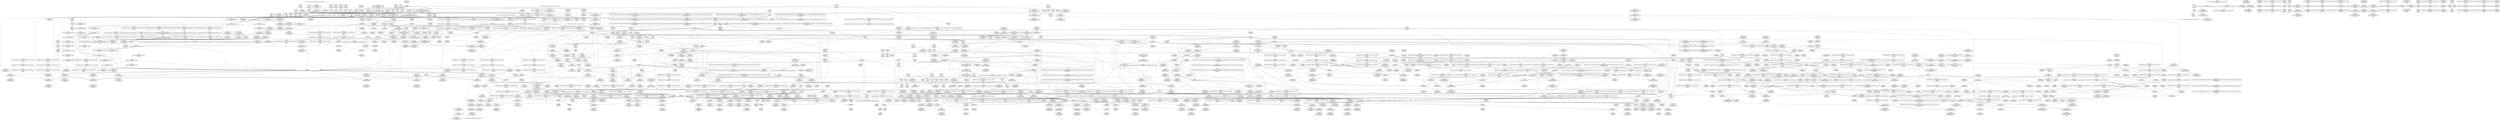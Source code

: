 digraph {
	CE0x44c57c0 [shape=record,shape=Mrecord,label="{CE0x44c57c0|__llvm_gcov_indirect_counter_increment:pred|*SummSource*}"]
	"CONST[source:1(input),value:2(dynamic)][purpose:{subject}][SrcIdx:3]"
	CE0x4512070 [shape=record,shape=Mrecord,label="{CE0x4512070|_call_void___rcu_read_lock()_#10,_!dbg_!27710|include/linux/rcupdate.h,879|*SummSource*}"]
	CE0x44eeb00 [shape=record,shape=Mrecord,label="{CE0x44eeb00|task_sid:call7|security/selinux/hooks.c,208|*SummSource*}"]
	CE0x45a33c0 [shape=record,shape=Mrecord,label="{CE0x45a33c0|__rcu_read_unlock:bb}"]
	CE0x44d3c90 [shape=record,shape=Mrecord,label="{CE0x44d3c90|task_sid:tmp15|security/selinux/hooks.c,208|*SummSource*}"]
	CE0x44bb890 [shape=record,shape=Mrecord,label="{CE0x44bb890|_call_void_mcount()_#3|*SummSource*}"]
	CE0x450e900 [shape=record,shape=Mrecord,label="{CE0x450e900|task_sid:do.body|*SummSink*}"]
	CE0x4532a50 [shape=record,shape=Mrecord,label="{CE0x4532a50|task_sid:tmp11|security/selinux/hooks.c,208|*SummSink*}"]
	CE0x4514e70 [shape=record,shape=Mrecord,label="{CE0x4514e70|i64_7|*Constant*|*SummSource*}"]
	CE0x4558ba0 [shape=record,shape=Mrecord,label="{CE0x4558ba0|rcu_read_lock:tobool1|include/linux/rcupdate.h,882|*SummSink*}"]
	CE0x44d4810 [shape=record,shape=Mrecord,label="{CE0x44d4810|_call_void_mcount()_#3|*SummSource*}"]
	CE0x44cee70 [shape=record,shape=Mrecord,label="{CE0x44cee70|selinux_syslog:call1|security/selinux/hooks.c,2056|*SummSink*}"]
	CE0x452c460 [shape=record,shape=Mrecord,label="{CE0x452c460|rcu_read_lock:tmp9|include/linux/rcupdate.h,882|*SummSource*}"]
	CE0x457ddc0 [shape=record,shape=Mrecord,label="{CE0x457ddc0|__rcu_read_lock:do.body}"]
	CE0x451c910 [shape=record,shape=Mrecord,label="{CE0x451c910|__preempt_count_add:tmp2}"]
	CE0x458e780 [shape=record,shape=Mrecord,label="{CE0x458e780|rcu_lock_acquire:tmp7|*SummSink*}"]
	CE0x4530e80 [shape=record,shape=Mrecord,label="{CE0x4530e80|task_sid:land.lhs.true|*SummSource*}"]
	CE0x44f1520 [shape=record,shape=Mrecord,label="{CE0x44f1520|task_sid:tobool4|security/selinux/hooks.c,208}"]
	CE0x45aae00 [shape=record,shape=Mrecord,label="{CE0x45aae00|void_(i32*,_i32,_i32*)*_asm_addl_$1,_%gs:$0_,_*m,ri,*m,_dirflag_,_fpsr_,_flags_}"]
	CE0x44d12f0 [shape=record,shape=Mrecord,label="{CE0x44d12f0|task_sid:do.end6|*SummSink*}"]
	CE0x4532b20 [shape=record,shape=Mrecord,label="{CE0x4532b20|task_sid:tmp13|security/selinux/hooks.c,208}"]
	CE0x450a7b0 [shape=record,shape=Mrecord,label="{CE0x450a7b0|0:_i8,_:_GCMR_task_sid.__warned_internal_global_i8_0,_section_.data.unlikely_,_align_1:_elem_0:default:}"]
	CE0x4529960 [shape=record,shape=Mrecord,label="{CE0x4529960|rcu_read_lock:land.lhs.true}"]
	CE0x452f510 [shape=record,shape=Mrecord,label="{CE0x452f510|rcu_lock_acquire:entry|*SummSource*}"]
	CE0x45d3320 [shape=record,shape=Mrecord,label="{CE0x45d3320|__preempt_count_sub:tmp|*SummSink*}"]
	CE0x44c3ef0 [shape=record,shape=Mrecord,label="{CE0x44c3ef0|i32_-1|*Constant*|*SummSource*}"]
	CE0x45588b0 [shape=record,shape=Mrecord,label="{CE0x45588b0|rcu_read_lock:tmp8|include/linux/rcupdate.h,882|*SummSink*}"]
	CE0x44c39e0 [shape=record,shape=Mrecord,label="{CE0x44c39e0|rcu_read_lock:if.end|*SummSource*}"]
	CE0x4570d20 [shape=record,shape=Mrecord,label="{CE0x4570d20|rcu_read_unlock:call3|include/linux/rcupdate.h,933}"]
	CE0x4588cc0 [shape=record,shape=Mrecord,label="{CE0x4588cc0|i64*_getelementptr_inbounds_(_4_x_i64_,_4_x_i64_*___llvm_gcov_ctr134,_i64_0,_i64_0)|*Constant*|*SummSource*}"]
	CE0x45515f0 [shape=record,shape=Mrecord,label="{CE0x45515f0|__preempt_count_sub:tmp2}"]
	CE0x4538540 [shape=record,shape=Mrecord,label="{CE0x4538540|task_sid:tmp10|security/selinux/hooks.c,208}"]
	CE0x458a420 [shape=record,shape=Mrecord,label="{CE0x458a420|rcu_lock_release:tmp3|*SummSink*}"]
	CE0x44c0090 [shape=record,shape=Mrecord,label="{CE0x44c0090|__llvm_gcov_indirect_counter_increment:entry}"]
	CE0x44ebc70 [shape=record,shape=Mrecord,label="{CE0x44ebc70|i64*_getelementptr_inbounds_(_13_x_i64_,_13_x_i64_*___llvm_gcov_ctr126,_i64_0,_i64_10)|*Constant*|*SummSink*}"]
	CE0x44c0d50 [shape=record,shape=Mrecord,label="{CE0x44c0d50|GLOBAL:get_current|*Constant*|*SummSource*}"]
	CE0x4573e80 [shape=record,shape=Mrecord,label="{CE0x4573e80|__rcu_read_lock:tmp5|include/linux/rcupdate.h,239}"]
	CE0x44ce4a0 [shape=record,shape=Mrecord,label="{CE0x44ce4a0|avc_has_perm:ssid|Function::avc_has_perm&Arg::ssid::|*SummSource*}"]
	CE0x456a3c0 [shape=record,shape=Mrecord,label="{CE0x456a3c0|rcu_read_unlock:tmp5|include/linux/rcupdate.h,933|*SummSource*}"]
	CE0x44ef670 [shape=record,shape=Mrecord,label="{CE0x44ef670|cred_sid:cred|Function::cred_sid&Arg::cred::|*SummSource*}"]
	CE0x44bea20 [shape=record,shape=Mrecord,label="{CE0x44bea20|selinux_syslog:call1|security/selinux/hooks.c,2056|*SummSource*}"]
	CE0x45a2200 [shape=record,shape=Mrecord,label="{CE0x45a2200|rcu_lock_acquire:tmp5|include/linux/rcupdate.h,418|*SummSource*}"]
	CE0x455ba10 [shape=record,shape=Mrecord,label="{CE0x455ba10|rcu_read_lock:call3|include/linux/rcupdate.h,882|*SummSink*}"]
	CE0x44b3480 [shape=record,shape=Mrecord,label="{CE0x44b3480|i32_8|*Constant*|*SummSink*}"]
	CE0x44c71e0 [shape=record,shape=Mrecord,label="{CE0x44c71e0|selinux_syslog:tmp7|security/selinux/hooks.c,2063|*SummSource*}"]
	CE0x45ab590 [shape=record,shape=Mrecord,label="{CE0x45ab590|GLOBAL:__preempt_count|Global_var:__preempt_count|*SummSink*}"]
	CE0x45616e0 [shape=record,shape=Mrecord,label="{CE0x45616e0|_call_void_lockdep_rcu_suspicious(i8*_getelementptr_inbounds_(_25_x_i8_,_25_x_i8_*_.str45,_i32_0,_i32_0),_i32_883,_i8*_getelementptr_inbounds_(_42_x_i8_,_42_x_i8_*_.str46,_i32_0,_i32_0))_#10,_!dbg_!27728|include/linux/rcupdate.h,882|*SummSource*}"]
	CE0x45f38a0 [shape=record,shape=Mrecord,label="{CE0x45f38a0|__preempt_count_sub:tmp4|./arch/x86/include/asm/preempt.h,77}"]
	CE0x4585180 [shape=record,shape=Mrecord,label="{CE0x4585180|GLOBAL:lock_acquire|*Constant*}"]
	CE0x454ee30 [shape=record,shape=Mrecord,label="{CE0x454ee30|_ret_void,_!dbg_!27720|./arch/x86/include/asm/preempt.h,78|*SummSource*}"]
	CE0x44ce1f0 [shape=record,shape=Mrecord,label="{CE0x44ce1f0|avc_has_perm:ssid|Function::avc_has_perm&Arg::ssid::}"]
	CE0x44e8e90 [shape=record,shape=Mrecord,label="{CE0x44e8e90|cred_sid:tmp4|*LoadInst*|security/selinux/hooks.c,196}"]
	CE0x458e710 [shape=record,shape=Mrecord,label="{CE0x458e710|rcu_lock_acquire:tmp7|*SummSource*}"]
	CE0x450fe60 [shape=record,shape=Mrecord,label="{CE0x450fe60|task_sid:tmp4|*LoadInst*|security/selinux/hooks.c,208}"]
	CE0x44d2f80 [shape=record,shape=Mrecord,label="{CE0x44d2f80|rcu_read_unlock:tmp3|*SummSource*}"]
	CE0x4536fa0 [shape=record,shape=Mrecord,label="{CE0x4536fa0|get_current:tmp1|*SummSource*}"]
	CE0x451adb0 [shape=record,shape=Mrecord,label="{CE0x451adb0|_ret_i32_%tmp6,_!dbg_!27716|security/selinux/hooks.c,197|*SummSink*}"]
	CE0x456d340 [shape=record,shape=Mrecord,label="{CE0x456d340|rcu_read_unlock:tmp6|include/linux/rcupdate.h,933|*SummSink*}"]
	CE0x4518c20 [shape=record,shape=Mrecord,label="{CE0x4518c20|_ret_void,_!dbg_!27735|include/linux/rcupdate.h,884|*SummSource*}"]
	CE0x4531cd0 [shape=record,shape=Mrecord,label="{CE0x4531cd0|rcu_read_unlock:tmp4|include/linux/rcupdate.h,933|*SummSource*}"]
	CE0x45971b0 [shape=record,shape=Mrecord,label="{CE0x45971b0|__preempt_count_sub:sub|./arch/x86/include/asm/preempt.h,77}"]
	CE0x45631c0 [shape=record,shape=Mrecord,label="{CE0x45631c0|rcu_read_lock:tmp21|include/linux/rcupdate.h,884|*SummSink*}"]
	CE0x4524850 [shape=record,shape=Mrecord,label="{CE0x4524850|i32_1|*Constant*}"]
	CE0x455fe40 [shape=record,shape=Mrecord,label="{CE0x455fe40|i8*_getelementptr_inbounds_(_42_x_i8_,_42_x_i8_*_.str46,_i32_0,_i32_0)|*Constant*|*SummSink*}"]
	CE0x44d0e60 [shape=record,shape=Mrecord,label="{CE0x44d0e60|cred_sid:tmp|*SummSource*}"]
	CE0x4519af0 [shape=record,shape=Mrecord,label="{CE0x4519af0|task_sid:tmp3|*SummSink*}"]
	CE0x44d96b0 [shape=record,shape=Mrecord,label="{CE0x44d96b0|i64**_getelementptr_inbounds_(_4_x_i64*_,_4_x_i64*_*___llvm_gcda_edge_table157,_i64_0,_i64_3)|*Constant*|*SummSource*}"]
	CE0x44e4f50 [shape=record,shape=Mrecord,label="{CE0x44e4f50|avc_has_perm:requested|Function::avc_has_perm&Arg::requested::|*SummSink*}"]
	CE0x44ce540 [shape=record,shape=Mrecord,label="{CE0x44ce540|avc_has_perm:ssid|Function::avc_has_perm&Arg::ssid::|*SummSink*}"]
	CE0x44c1c40 [shape=record,shape=Mrecord,label="{CE0x44c1c40|_call_void_rcu_read_lock()_#10,_!dbg_!27712|security/selinux/hooks.c,207|*SummSink*}"]
	CE0x44c4d30 [shape=record,shape=Mrecord,label="{CE0x44c4d30|i32_0|*Constant*}"]
	CE0x45d28c0 [shape=record,shape=Mrecord,label="{CE0x45d28c0|__rcu_read_unlock:tmp4|include/linux/rcupdate.h,244|*SummSource*}"]
	CE0x4516e50 [shape=record,shape=Mrecord,label="{CE0x4516e50|GLOBAL:__llvm_gcov_ctr126|Global_var:__llvm_gcov_ctr126}"]
	CE0x458e270 [shape=record,shape=Mrecord,label="{CE0x458e270|rcu_lock_acquire:tmp6|*SummSource*}"]
	CE0x4560d70 [shape=record,shape=Mrecord,label="{CE0x4560d70|rcu_read_lock:tmp18|include/linux/rcupdate.h,882}"]
	CE0x456f2e0 [shape=record,shape=Mrecord,label="{CE0x456f2e0|__rcu_read_unlock:tmp3|*SummSink*}"]
	CE0x44dee00 [shape=record,shape=Mrecord,label="{CE0x44dee00|GLOBAL:task_has_system|*Constant*|*SummSink*}"]
	CE0x4560a00 [shape=record,shape=Mrecord,label="{CE0x4560a00|rcu_read_lock:tmp17|include/linux/rcupdate.h,882}"]
	CE0x44e8950 [shape=record,shape=Mrecord,label="{CE0x44e8950|selinux_syslog:call4|security/selinux/hooks.c,2062|*SummSink*}"]
	CE0x44fe660 [shape=record,shape=Mrecord,label="{CE0x44fe660|i64*_getelementptr_inbounds_(_4_x_i64_,_4_x_i64_*___llvm_gcov_ctr128,_i64_0,_i64_1)|*Constant*}"]
	CE0x4578ff0 [shape=record,shape=Mrecord,label="{CE0x4578ff0|_call_void_lockdep_rcu_suspicious(i8*_getelementptr_inbounds_(_25_x_i8_,_25_x_i8_*_.str45,_i32_0,_i32_0),_i32_934,_i8*_getelementptr_inbounds_(_44_x_i8_,_44_x_i8_*_.str47,_i32_0,_i32_0))_#10,_!dbg_!27726|include/linux/rcupdate.h,933|*SummSource*}"]
	CE0x4572600 [shape=record,shape=Mrecord,label="{CE0x4572600|rcu_read_unlock:if.end|*SummSink*}"]
	CE0x4553cd0 [shape=record,shape=Mrecord,label="{CE0x4553cd0|i64_2|*Constant*}"]
	CE0x45771d0 [shape=record,shape=Mrecord,label="{CE0x45771d0|rcu_read_unlock:tmp21|include/linux/rcupdate.h,935}"]
	CE0x4561560 [shape=record,shape=Mrecord,label="{CE0x4561560|_call_void_lockdep_rcu_suspicious(i8*_getelementptr_inbounds_(_25_x_i8_,_25_x_i8_*_.str45,_i32_0,_i32_0),_i32_883,_i8*_getelementptr_inbounds_(_42_x_i8_,_42_x_i8_*_.str46,_i32_0,_i32_0))_#10,_!dbg_!27728|include/linux/rcupdate.h,882}"]
	CE0x457b170 [shape=record,shape=Mrecord,label="{CE0x457b170|_call_void_rcu_lock_release(%struct.lockdep_map*_rcu_lock_map)_#10,_!dbg_!27733|include/linux/rcupdate.h,935|*SummSource*}"]
	CE0x450fc40 [shape=record,shape=Mrecord,label="{CE0x450fc40|i64*_getelementptr_inbounds_(_2_x_i64_,_2_x_i64_*___llvm_gcov_ctr131,_i64_0,_i64_1)|*Constant*}"]
	CE0x45621d0 [shape=record,shape=Mrecord,label="{CE0x45621d0|rcu_read_lock:tmp19|include/linux/rcupdate.h,882|*SummSource*}"]
	CE0x45723b0 [shape=record,shape=Mrecord,label="{CE0x45723b0|rcu_read_unlock:if.end}"]
	CE0x4536620 [shape=record,shape=Mrecord,label="{CE0x4536620|rcu_read_unlock:entry|*SummSink*}"]
	CE0x4579dd0 [shape=record,shape=Mrecord,label="{CE0x4579dd0|i32_934|*Constant*|*SummSink*}"]
	CE0x4567430 [shape=record,shape=Mrecord,label="{CE0x4567430|i64*_getelementptr_inbounds_(_4_x_i64_,_4_x_i64_*___llvm_gcov_ctr128,_i64_0,_i64_3)|*Constant*|*SummSink*}"]
	CE0x450a050 [shape=record,shape=Mrecord,label="{CE0x450a050|task_has_system:bb|*SummSource*}"]
	CE0x44c3b90 [shape=record,shape=Mrecord,label="{CE0x44c3b90|rcu_read_lock:if.then}"]
	CE0x455fdd0 [shape=record,shape=Mrecord,label="{CE0x455fdd0|i8*_getelementptr_inbounds_(_42_x_i8_,_42_x_i8_*_.str46,_i32_0,_i32_0)|*Constant*|*SummSource*}"]
	CE0x4510070 [shape=record,shape=Mrecord,label="{CE0x4510070|task_sid:real_cred|security/selinux/hooks.c,208|*SummSink*}"]
	CE0x4511010 [shape=record,shape=Mrecord,label="{CE0x4511010|task_sid:tmp4|*LoadInst*|security/selinux/hooks.c,208|*SummSource*}"]
	CE0x456d8d0 [shape=record,shape=Mrecord,label="{CE0x456d8d0|GLOBAL:__preempt_count_add|*Constant*}"]
	CE0x44c8430 [shape=record,shape=Mrecord,label="{CE0x44c8430|selinux_syslog:sw.default|*SummSink*}"]
	CE0x44f0fc0 [shape=record,shape=Mrecord,label="{CE0x44f0fc0|task_sid:do.body5|*SummSource*}"]
	CE0x455f440 [shape=record,shape=Mrecord,label="{CE0x455f440|i32_883|*Constant*}"]
	CE0x4554dc0 [shape=record,shape=Mrecord,label="{CE0x4554dc0|rcu_read_lock:tmp6|include/linux/rcupdate.h,882}"]
	CE0x44eec40 [shape=record,shape=Mrecord,label="{CE0x44eec40|GLOBAL:cred_sid|*Constant*|*SummSource*}"]
	CE0x44de5e0 [shape=record,shape=Mrecord,label="{CE0x44de5e0|rcu_lock_acquire:bb|*SummSource*}"]
	CE0x4575e10 [shape=record,shape=Mrecord,label="{CE0x4575e10|i64*_getelementptr_inbounds_(_11_x_i64_,_11_x_i64_*___llvm_gcov_ctr132,_i64_0,_i64_8)|*Constant*|*SummSource*}"]
	CE0x44e4820 [shape=record,shape=Mrecord,label="{CE0x44e4820|%struct.common_audit_data*_null|*Constant*}"]
	CE0x450cb70 [shape=record,shape=Mrecord,label="{CE0x450cb70|task_sid:do.end6}"]
	CE0x44c50a0 [shape=record,shape=Mrecord,label="{CE0x44c50a0|selinux_syslog:tmp2|security/selinux/hooks.c,2056|*SummSource*}"]
	CE0x450f9c0 [shape=record,shape=Mrecord,label="{CE0x450f9c0|i64_0|*Constant*|*SummSink*}"]
	"CONST[source:0(mediator),value:0(static)][purpose:{operation}][SrcIdx:1]"
	CE0x45a3150 [shape=record,shape=Mrecord,label="{CE0x45a3150|i64*_getelementptr_inbounds_(_4_x_i64_,_4_x_i64_*___llvm_gcov_ctr133,_i64_0,_i64_3)|*Constant*|*SummSource*}"]
	CE0x4577b40 [shape=record,shape=Mrecord,label="{CE0x4577b40|i64*_getelementptr_inbounds_(_11_x_i64_,_11_x_i64_*___llvm_gcov_ctr132,_i64_0,_i64_10)|*Constant*|*SummSink*}"]
	CE0x4552fd0 [shape=record,shape=Mrecord,label="{CE0x4552fd0|rcu_read_unlock:tmp}"]
	CE0x451aac0 [shape=record,shape=Mrecord,label="{CE0x451aac0|task_sid:tmp23|security/selinux/hooks.c,208}"]
	CE0x457f6f0 [shape=record,shape=Mrecord,label="{CE0x457f6f0|i64*_getelementptr_inbounds_(_4_x_i64_,_4_x_i64_*___llvm_gcov_ctr133,_i64_0,_i64_0)|*Constant*|*SummSource*}"]
	CE0x452fa50 [shape=record,shape=Mrecord,label="{CE0x452fa50|cred_sid:tmp|*SummSink*}"]
	CE0x455ded0 [shape=record,shape=Mrecord,label="{CE0x455ded0|rcu_read_unlock:tmp9|include/linux/rcupdate.h,933}"]
	CE0x4523260 [shape=record,shape=Mrecord,label="{CE0x4523260|i64*_getelementptr_inbounds_(_13_x_i64_,_13_x_i64_*___llvm_gcov_ctr126,_i64_0,_i64_8)|*Constant*|*SummSource*}"]
	CE0x4554cb0 [shape=record,shape=Mrecord,label="{CE0x4554cb0|rcu_read_lock:tmp5|include/linux/rcupdate.h,882|*SummSink*}"]
	CE0x450efd0 [shape=record,shape=Mrecord,label="{CE0x450efd0|i32_77|*Constant*|*SummSource*}"]
	CE0x4549850 [shape=record,shape=Mrecord,label="{CE0x4549850|__preempt_count_add:bb|*SummSink*}"]
	CE0x4591540 [shape=record,shape=Mrecord,label="{CE0x4591540|i64*_getelementptr_inbounds_(_4_x_i64_,_4_x_i64_*___llvm_gcov_ctr134,_i64_0,_i64_2)|*Constant*}"]
	CE0x458a950 [shape=record,shape=Mrecord,label="{CE0x458a950|_ret_void,_!dbg_!27720|./arch/x86/include/asm/preempt.h,78}"]
	CE0x4514040 [shape=record,shape=Mrecord,label="{CE0x4514040|_call_void_lockdep_rcu_suspicious(i8*_getelementptr_inbounds_(_25_x_i8_,_25_x_i8_*_.str3,_i32_0,_i32_0),_i32_208,_i8*_getelementptr_inbounds_(_41_x_i8_,_41_x_i8_*_.str44,_i32_0,_i32_0))_#10,_!dbg_!27732|security/selinux/hooks.c,208}"]
	CE0x45323a0 [shape=record,shape=Mrecord,label="{CE0x45323a0|i64*_getelementptr_inbounds_(_11_x_i64_,_11_x_i64_*___llvm_gcov_ctr127,_i64_0,_i64_1)|*Constant*}"]
	CE0x4562160 [shape=record,shape=Mrecord,label="{CE0x4562160|rcu_read_lock:tmp19|include/linux/rcupdate.h,882}"]
	CE0x457faa0 [shape=record,shape=Mrecord,label="{CE0x457faa0|i64*_getelementptr_inbounds_(_4_x_i64_,_4_x_i64_*___llvm_gcov_ctr128,_i64_0,_i64_0)|*Constant*|*SummSource*}"]
	CE0x457c170 [shape=record,shape=Mrecord,label="{CE0x457c170|GLOBAL:__rcu_read_unlock|*Constant*}"]
	CE0x456b5b0 [shape=record,shape=Mrecord,label="{CE0x456b5b0|rcu_read_unlock:tobool|include/linux/rcupdate.h,933|*SummSource*}"]
	CE0x4572700 [shape=record,shape=Mrecord,label="{CE0x4572700|__rcu_read_unlock:tmp5|include/linux/rcupdate.h,244|*SummSource*}"]
	CE0x44e7570 [shape=record,shape=Mrecord,label="{CE0x44e7570|selinux_syslog:tmp11|security/selinux/hooks.c,2073|*SummSink*}"]
	CE0x4592060 [shape=record,shape=Mrecord,label="{CE0x4592060|GLOBAL:__preempt_count_sub|*Constant*|*SummSink*}"]
	CE0x44e49f0 [shape=record,shape=Mrecord,label="{CE0x44e49f0|avc_has_perm:tclass|Function::avc_has_perm&Arg::tclass::|*SummSource*}"]
	CE0x44b1820 [shape=record,shape=Mrecord,label="{CE0x44b1820|task_sid:bb|*SummSink*}"]
	CE0x44d0b40 [shape=record,shape=Mrecord,label="{CE0x44d0b40|i64_3|*Constant*|*SummSink*}"]
	CE0x44bbb50 [shape=record,shape=Mrecord,label="{CE0x44bbb50|i32_5|*Constant*|*SummSource*}"]
	CE0x45a06e0 [shape=record,shape=Mrecord,label="{CE0x45a06e0|i64*_getelementptr_inbounds_(_4_x_i64_,_4_x_i64_*___llvm_gcov_ctr133,_i64_0,_i64_2)|*Constant*|*SummSink*}"]
	CE0x452a3f0 [shape=record,shape=Mrecord,label="{CE0x452a3f0|cred_sid:tmp6|security/selinux/hooks.c,197|*SummSource*}"]
	CE0x44bdf90 [shape=record,shape=Mrecord,label="{CE0x44bdf90|selinux_syslog:sw.bb5|*SummSink*}"]
	CE0x45741a0 [shape=record,shape=Mrecord,label="{CE0x45741a0|rcu_read_unlock:tmp9|include/linux/rcupdate.h,933|*SummSink*}"]
	CE0x45569a0 [shape=record,shape=Mrecord,label="{CE0x45569a0|GLOBAL:__llvm_gcov_ctr127|Global_var:__llvm_gcov_ctr127}"]
	CE0x45a09f0 [shape=record,shape=Mrecord,label="{CE0x45a09f0|_call_void_asm_sideeffect_,_memory_,_dirflag_,_fpsr_,_flags_()_#3,_!dbg_!27711,_!srcloc_!27714|include/linux/rcupdate.h,244|*SummSink*}"]
	CE0x456ebf0 [shape=record,shape=Mrecord,label="{CE0x456ebf0|rcu_read_unlock:if.then|*SummSink*}"]
	CE0x4585890 [shape=record,shape=Mrecord,label="{CE0x4585890|i64_1|*Constant*}"]
	CE0x45ab390 [shape=record,shape=Mrecord,label="{CE0x45ab390|GLOBAL:__preempt_count|Global_var:__preempt_count|*SummSource*}"]
	CE0x44d1660 [shape=record,shape=Mrecord,label="{CE0x44d1660|_call_void_mcount()_#3|*SummSource*}"]
	CE0x45297c0 [shape=record,shape=Mrecord,label="{CE0x45297c0|rcu_read_lock:do.body|*SummSource*}"]
	CE0x4561850 [shape=record,shape=Mrecord,label="{CE0x4561850|i8*_getelementptr_inbounds_(_25_x_i8_,_25_x_i8_*_.str45,_i32_0,_i32_0)|*Constant*|*SummSink*}"]
	CE0x44c0a30 [shape=record,shape=Mrecord,label="{CE0x44c0a30|i32_3|*Constant*|*SummSource*}"]
	CE0x457dce0 [shape=record,shape=Mrecord,label="{CE0x457dce0|__rcu_read_lock:bb|*SummSink*}"]
	CE0x44dea20 [shape=record,shape=Mrecord,label="{CE0x44dea20|__llvm_gcov_indirect_counter_increment:tmp1|*SummSink*}"]
	CE0x44e03a0 [shape=record,shape=Mrecord,label="{CE0x44e03a0|i64*_getelementptr_inbounds_(_17_x_i64_,_17_x_i64_*___llvm_gcov_ctr156,_i64_0,_i64_13)|*Constant*|*SummSource*}"]
	CE0x454f380 [shape=record,shape=Mrecord,label="{CE0x454f380|__preempt_count_sub:tmp6|./arch/x86/include/asm/preempt.h,78|*SummSource*}"]
	CE0x44d70d0 [shape=record,shape=Mrecord,label="{CE0x44d70d0|i64*_getelementptr_inbounds_(_17_x_i64_,_17_x_i64_*___llvm_gcov_ctr156,_i64_0,_i64_15)|*Constant*|*SummSource*}"]
	CE0x457d9f0 [shape=record,shape=Mrecord,label="{CE0x457d9f0|_ret_void,_!dbg_!27717|include/linux/rcupdate.h,245|*SummSink*}"]
	CE0x457c610 [shape=record,shape=Mrecord,label="{CE0x457c610|_ret_void,_!dbg_!27717|include/linux/rcupdate.h,424|*SummSink*}"]
	CE0x450ba20 [shape=record,shape=Mrecord,label="{CE0x450ba20|rcu_read_lock:entry|*SummSource*}"]
	CE0x45a34e0 [shape=record,shape=Mrecord,label="{CE0x45a34e0|__rcu_read_unlock:bb|*SummSink*}"]
	CE0x45379d0 [shape=record,shape=Mrecord,label="{CE0x45379d0|rcu_read_lock:land.lhs.true2|*SummSource*}"]
	CE0x4557840 [shape=record,shape=Mrecord,label="{CE0x4557840|GLOBAL:__preempt_count_sub|*Constant*}"]
	CE0x4512eb0 [shape=record,shape=Mrecord,label="{CE0x4512eb0|task_has_system:call1|security/selinux/hooks.c,1594|*SummSink*}"]
	CE0x44d34e0 [shape=record,shape=Mrecord,label="{CE0x44d34e0|i64_6|*Constant*|*SummSink*}"]
	CE0x44e7100 [shape=record,shape=Mrecord,label="{CE0x44e7100|selinux_syslog:tmp11|security/selinux/hooks.c,2073|*SummSource*}"]
	CE0x4588e10 [shape=record,shape=Mrecord,label="{CE0x4588e10|i64_1|*Constant*}"]
	CE0x458a3b0 [shape=record,shape=Mrecord,label="{CE0x458a3b0|rcu_lock_release:tmp3|*SummSource*}"]
	CE0x44b61d0 [shape=record,shape=Mrecord,label="{CE0x44b61d0|__llvm_gcov_indirect_counter_increment:predecessor|Function::__llvm_gcov_indirect_counter_increment&Arg::predecessor::|*SummSink*}"]
	CE0x44db270 [shape=record,shape=Mrecord,label="{CE0x44db270|i64*_getelementptr_inbounds_(_2_x_i64_,_2_x_i64_*___llvm_gcov_ctr98,_i64_0,_i64_0)|*Constant*}"]
	CE0x45534b0 [shape=record,shape=Mrecord,label="{CE0x45534b0|__preempt_count_add:tmp5|./arch/x86/include/asm/preempt.h,72|*SummSource*}"]
	CE0x44cb340 [shape=record,shape=Mrecord,label="{CE0x44cb340|selinux_syslog:tmp5|security/selinux/hooks.c,2062|*SummSource*}"]
	CE0x44f0f50 [shape=record,shape=Mrecord,label="{CE0x44f0f50|task_sid:do.body5}"]
	CE0x450ca80 [shape=record,shape=Mrecord,label="{CE0x450ca80|task_sid:do.end|*SummSource*}"]
	CE0x4517d00 [shape=record,shape=Mrecord,label="{CE0x4517d00|GLOBAL:rcu_read_lock|*Constant*|*SummSource*}"]
	CE0x4567f60 [shape=record,shape=Mrecord,label="{CE0x4567f60|i64_1|*Constant*}"]
	CE0x45329e0 [shape=record,shape=Mrecord,label="{CE0x45329e0|task_sid:tmp11|security/selinux/hooks.c,208|*SummSource*}"]
	CE0x4572870 [shape=record,shape=Mrecord,label="{CE0x4572870|__rcu_read_unlock:tmp5|include/linux/rcupdate.h,244|*SummSink*}"]
	CE0x44da600 [shape=record,shape=Mrecord,label="{CE0x44da600|__llvm_gcov_indirect_counter_increment:tmp5|*SummSink*}"]
	CE0x45a9fb0 [shape=record,shape=Mrecord,label="{CE0x45a9fb0|__preempt_count_sub:do.end|*SummSource*}"]
	CE0x4537290 [shape=record,shape=Mrecord,label="{CE0x4537290|_ret_void,_!dbg_!27735|include/linux/rcupdate.h,938}"]
	CE0x44b8cc0 [shape=record,shape=Mrecord,label="{CE0x44b8cc0|selinux_syslog:sw.bb|*SummSource*}"]
	CE0x44c9700 [shape=record,shape=Mrecord,label="{CE0x44c9700|i64*_getelementptr_inbounds_(_2_x_i64_,_2_x_i64_*___llvm_gcov_ctr98,_i64_0,_i64_1)|*Constant*|*SummSource*}"]
	CE0x44d5e20 [shape=record,shape=Mrecord,label="{CE0x44d5e20|__llvm_gcov_indirect_counter_increment:predecessor|Function::__llvm_gcov_indirect_counter_increment&Arg::predecessor::|*SummSource*}"]
	CE0x4563a40 [shape=record,shape=Mrecord,label="{CE0x4563a40|rcu_read_lock:tmp22|include/linux/rcupdate.h,884|*SummSink*}"]
	CE0x456d730 [shape=record,shape=Mrecord,label="{CE0x456d730|_call_void___preempt_count_add(i32_1)_#10,_!dbg_!27711|include/linux/rcupdate.h,239|*SummSource*}"]
	CE0x4524fa0 [shape=record,shape=Mrecord,label="{CE0x4524fa0|i64_ptrtoint_(i8*_blockaddress(_rcu_lock_release,_%__here)_to_i64)|*Constant*}"]
	CE0x450a640 [shape=record,shape=Mrecord,label="{CE0x450a640|task_sid:tmp8|security/selinux/hooks.c,208|*SummSource*}"]
	CE0x4585970 [shape=record,shape=Mrecord,label="{CE0x4585970|rcu_lock_release:tmp1|*SummSource*}"]
	CE0x4585800 [shape=record,shape=Mrecord,label="{CE0x4585800|rcu_lock_release:tmp|*SummSink*}"]
	CE0x4574440 [shape=record,shape=Mrecord,label="{CE0x4574440|rcu_read_unlock:tmp10|include/linux/rcupdate.h,933|*SummSource*}"]
	CE0x450c670 [shape=record,shape=Mrecord,label="{CE0x450c670|i64*_getelementptr_inbounds_(_2_x_i64_,_2_x_i64_*___llvm_gcov_ctr131,_i64_0,_i64_1)|*Constant*|*SummSink*}"]
	CE0x44c52e0 [shape=record,shape=Mrecord,label="{CE0x44c52e0|task_has_system:tmp1|*SummSource*}"]
	CE0x452cfa0 [shape=record,shape=Mrecord,label="{CE0x452cfa0|rcu_read_lock:tmp11|include/linux/rcupdate.h,882|*SummSink*}"]
	CE0x44bc6d0 [shape=record,shape=Mrecord,label="{CE0x44bc6d0|selinux_syslog:bb}"]
	CE0x452a6f0 [shape=record,shape=Mrecord,label="{CE0x452a6f0|task_sid:call|security/selinux/hooks.c,208|*SummSource*}"]
	CE0x4512be0 [shape=record,shape=Mrecord,label="{CE0x4512be0|task_has_system:call1|security/selinux/hooks.c,1594}"]
	CE0x4577da0 [shape=record,shape=Mrecord,label="{CE0x4577da0|rcu_read_unlock:tmp22|include/linux/rcupdate.h,935}"]
	CE0x45a1220 [shape=record,shape=Mrecord,label="{CE0x45a1220|i64*_getelementptr_inbounds_(_4_x_i64_,_4_x_i64_*___llvm_gcov_ctr133,_i64_0,_i64_0)|*Constant*|*SummSink*}"]
	CE0x456e2d0 [shape=record,shape=Mrecord,label="{CE0x456e2d0|rcu_read_unlock:tmp7|include/linux/rcupdate.h,933|*SummSink*}"]
	CE0x584e590 [shape=record,shape=Mrecord,label="{CE0x584e590|__llvm_gcov_indirect_counter_increment:predecessor|Function::__llvm_gcov_indirect_counter_increment&Arg::predecessor::}"]
	CE0x456b4d0 [shape=record,shape=Mrecord,label="{CE0x456b4d0|rcu_read_unlock:tobool|include/linux/rcupdate.h,933}"]
	CE0x457d5d0 [shape=record,shape=Mrecord,label="{CE0x457d5d0|_ret_void,_!dbg_!27717|include/linux/rcupdate.h,245|*SummSource*}"]
	CE0x4529220 [shape=record,shape=Mrecord,label="{CE0x4529220|_ret_void,_!dbg_!27717|include/linux/rcupdate.h,240}"]
	CE0x45530b0 [shape=record,shape=Mrecord,label="{CE0x45530b0|rcu_read_unlock:tmp|*SummSource*}"]
	CE0x45a5950 [shape=record,shape=Mrecord,label="{CE0x45a5950|COLLAPSED:_GCMRE___llvm_gcov_ctr128_internal_global_4_x_i64_zeroinitializer:_elem_0:default:}"]
	CE0x44e5910 [shape=record,shape=Mrecord,label="{CE0x44e5910|cred_sid:tmp5|security/selinux/hooks.c,196|*SummSource*}"]
	CE0x456c9e0 [shape=record,shape=Mrecord,label="{CE0x456c9e0|_ret_void,_!dbg_!27719|./arch/x86/include/asm/preempt.h,73}"]
	CE0x454a180 [shape=record,shape=Mrecord,label="{CE0x454a180|__preempt_count_sub:tmp7|./arch/x86/include/asm/preempt.h,78}"]
	CE0x455fd10 [shape=record,shape=Mrecord,label="{CE0x455fd10|i8*_getelementptr_inbounds_(_42_x_i8_,_42_x_i8_*_.str46,_i32_0,_i32_0)|*Constant*}"]
	CE0x44d3d00 [shape=record,shape=Mrecord,label="{CE0x44d3d00|task_sid:tmp15|security/selinux/hooks.c,208|*SummSink*}"]
	CE0x44b1a60 [shape=record,shape=Mrecord,label="{CE0x44b1a60|task_sid:if.then|*SummSink*}"]
	CE0x44eb910 [shape=record,shape=Mrecord,label="{CE0x44eb910|get_current:tmp2}"]
	CE0x45a70b0 [shape=record,shape=Mrecord,label="{CE0x45a70b0|i64*_getelementptr_inbounds_(_4_x_i64_,_4_x_i64_*___llvm_gcov_ctr134,_i64_0,_i64_3)|*Constant*|*SummSource*}"]
	CE0x45a85b0 [shape=record,shape=Mrecord,label="{CE0x45a85b0|__preempt_count_add:tmp4|./arch/x86/include/asm/preempt.h,72}"]
	CE0x45a3250 [shape=record,shape=Mrecord,label="{CE0x45a3250|rcu_lock_release:tmp6}"]
	CE0x4567900 [shape=record,shape=Mrecord,label="{CE0x4567900|rcu_read_unlock:tmp14|include/linux/rcupdate.h,933|*SummSource*}"]
	CE0x44dbce0 [shape=record,shape=Mrecord,label="{CE0x44dbce0|selinux_syslog:tmp8|security/selinux/hooks.c,2070}"]
	CE0x44d4b60 [shape=record,shape=Mrecord,label="{CE0x44d4b60|task_sid:tmp12|security/selinux/hooks.c,208|*SummSource*}"]
	CE0x45a8f00 [shape=record,shape=Mrecord,label="{CE0x45a8f00|_call_void_asm_addl_$1,_%gs:$0_,_*m,ri,*m,_dirflag_,_fpsr_,_flags_(i32*___preempt_count,_i32_%sub,_i32*___preempt_count)_#3,_!dbg_!27717,_!srcloc_!27718|./arch/x86/include/asm/preempt.h,77}"]
	CE0x4560420 [shape=record,shape=Mrecord,label="{CE0x4560420|i64*_getelementptr_inbounds_(_11_x_i64_,_11_x_i64_*___llvm_gcov_ctr127,_i64_0,_i64_9)|*Constant*|*SummSink*}"]
	CE0x4563f70 [shape=record,shape=Mrecord,label="{CE0x4563f70|cred_sid:bb|*SummSink*}"]
	CE0x456d7a0 [shape=record,shape=Mrecord,label="{CE0x456d7a0|_call_void___preempt_count_add(i32_1)_#10,_!dbg_!27711|include/linux/rcupdate.h,239|*SummSink*}"]
	CE0x44bd960 [shape=record,shape=Mrecord,label="{CE0x44bd960|selinux_syslog:sw.bb2}"]
	CE0x44c04b0 [shape=record,shape=Mrecord,label="{CE0x44c04b0|selinux_syslog:entry|*SummSink*}"]
	CE0x4511390 [shape=record,shape=Mrecord,label="{CE0x4511390|rcu_read_lock:tmp1|*SummSource*}"]
	CE0x452b9f0 [shape=record,shape=Mrecord,label="{CE0x452b9f0|COLLAPSED:_GCMRE___llvm_gcov_ctr98_internal_global_2_x_i64_zeroinitializer:_elem_0:default:}"]
	CE0x4532ff0 [shape=record,shape=Mrecord,label="{CE0x4532ff0|GLOBAL:rcu_lock_map|Global_var:rcu_lock_map|*SummSink*}"]
	CE0x45fc8e0 [shape=record,shape=Mrecord,label="{CE0x45fc8e0|i64*_getelementptr_inbounds_(_4_x_i64_,_4_x_i64_*___llvm_gcov_ctr135,_i64_0,_i64_2)|*Constant*|*SummSource*}"]
	CE0x44bc570 [shape=record,shape=Mrecord,label="{CE0x44bc570|i32_10|*Constant*|*SummSink*}"]
	CE0x44e8780 [shape=record,shape=Mrecord,label="{CE0x44e8780|__llvm_gcov_indirect_counter_increment:bb4|*SummSource*}"]
	CE0x455eae0 [shape=record,shape=Mrecord,label="{CE0x455eae0|i8*_getelementptr_inbounds_(_25_x_i8_,_25_x_i8_*_.str45,_i32_0,_i32_0)|*Constant*}"]
	CE0x454cf80 [shape=record,shape=Mrecord,label="{CE0x454cf80|i64*_getelementptr_inbounds_(_4_x_i64_,_4_x_i64_*___llvm_gcov_ctr135,_i64_0,_i64_3)|*Constant*|*SummSink*}"]
	CE0x4527410 [shape=record,shape=Mrecord,label="{CE0x4527410|i8*_getelementptr_inbounds_(_41_x_i8_,_41_x_i8_*_.str44,_i32_0,_i32_0)|*Constant*}"]
	CE0x571d240 [shape=record,shape=Mrecord,label="{CE0x571d240|COLLAPSED:_GCMRE_current_task_external_global_%struct.task_struct*:_elem_0:default:}"]
	CE0x4526770 [shape=record,shape=Mrecord,label="{CE0x4526770|GLOBAL:lockdep_rcu_suspicious|*Constant*}"]
	CE0x44f4420 [shape=record,shape=Mrecord,label="{CE0x44f4420|_ret_void|*SummSource*}"]
	CE0x450b820 [shape=record,shape=Mrecord,label="{CE0x450b820|cred_sid:tmp3}"]
	CE0x44e0600 [shape=record,shape=Mrecord,label="{CE0x44e0600|selinux_syslog:tmp4|security/selinux/hooks.c,2062|*SummSink*}"]
	CE0x45375b0 [shape=record,shape=Mrecord,label="{CE0x45375b0|_ret_void,_!dbg_!27735|include/linux/rcupdate.h,938|*SummSink*}"]
	CE0x450eeb0 [shape=record,shape=Mrecord,label="{CE0x450eeb0|i32_77|*Constant*}"]
	CE0x4512da0 [shape=record,shape=Mrecord,label="{CE0x4512da0|task_has_system:call1|security/selinux/hooks.c,1594|*SummSource*}"]
	CE0x455cb50 [shape=record,shape=Mrecord,label="{CE0x455cb50|rcu_read_lock:tmp13|include/linux/rcupdate.h,882|*SummSource*}"]
	CE0x44d2800 [shape=record,shape=Mrecord,label="{CE0x44d2800|_ret_void,_!dbg_!27717|include/linux/rcupdate.h,419|*SummSink*}"]
	CE0x457c8f0 [shape=record,shape=Mrecord,label="{CE0x457c8f0|_call_void___rcu_read_unlock()_#10,_!dbg_!27734|include/linux/rcupdate.h,937|*SummSink*}"]
	CE0x4588880 [shape=record,shape=Mrecord,label="{CE0x4588880|_call_void_mcount()_#3|*SummSource*}"]
	CE0x45271e0 [shape=record,shape=Mrecord,label="{CE0x45271e0|i32_208|*Constant*|*SummSink*}"]
	CE0x44bbec0 [shape=record,shape=Mrecord,label="{CE0x44bbec0|i32_5|*Constant*|*SummSink*}"]
	CE0x45262f0 [shape=record,shape=Mrecord,label="{CE0x45262f0|i8*_getelementptr_inbounds_(_25_x_i8_,_25_x_i8_*_.str3,_i32_0,_i32_0)|*Constant*}"]
	CE0x4522cf0 [shape=record,shape=Mrecord,label="{CE0x4522cf0|task_sid:tmp16|security/selinux/hooks.c,208|*SummSource*}"]
	CE0x44ee290 [shape=record,shape=Mrecord,label="{CE0x44ee290|task_sid:tmp27|security/selinux/hooks.c,208|*SummSource*}"]
	CE0x44d3fd0 [shape=record,shape=Mrecord,label="{CE0x44d3fd0|cred_sid:tmp3|*SummSource*}"]
	CE0x4518bb0 [shape=record,shape=Mrecord,label="{CE0x4518bb0|_ret_void,_!dbg_!27735|include/linux/rcupdate.h,884}"]
	CE0x45769b0 [shape=record,shape=Mrecord,label="{CE0x45769b0|rcu_read_unlock:tmp19|include/linux/rcupdate.h,933}"]
	CE0x45a2a00 [shape=record,shape=Mrecord,label="{CE0x45a2a00|__rcu_read_lock:tmp2|*SummSink*}"]
	CE0x45340a0 [shape=record,shape=Mrecord,label="{CE0x45340a0|rcu_lock_acquire:tmp2|*SummSink*}"]
	CE0x45730b0 [shape=record,shape=Mrecord,label="{CE0x45730b0|__preempt_count_add:tmp4|./arch/x86/include/asm/preempt.h,72|*SummSource*}"]
	CE0x44d32b0 [shape=record,shape=Mrecord,label="{CE0x44d32b0|task_sid:tmp14|security/selinux/hooks.c,208|*SummSink*}"]
	CE0x4583e80 [shape=record,shape=Mrecord,label="{CE0x4583e80|_call_void_mcount()_#3}"]
	CE0x44da4a0 [shape=record,shape=Mrecord,label="{CE0x44da4a0|__llvm_gcov_indirect_counter_increment:tmp5|*SummSource*}"]
	CE0x44da1c0 [shape=record,shape=Mrecord,label="{CE0x44da1c0|task_has_system:tsk|Function::task_has_system&Arg::tsk::|*SummSource*}"]
	CE0x45974b0 [shape=record,shape=Mrecord,label="{CE0x45974b0|i64*_getelementptr_inbounds_(_4_x_i64_,_4_x_i64_*___llvm_gcov_ctr129,_i64_0,_i64_0)|*Constant*}"]
	CE0x456f3f0 [shape=record,shape=Mrecord,label="{CE0x456f3f0|_call_void_mcount()_#3}"]
	CE0x4522df0 [shape=record,shape=Mrecord,label="{CE0x4522df0|i64*_getelementptr_inbounds_(_13_x_i64_,_13_x_i64_*___llvm_gcov_ctr126,_i64_0,_i64_8)|*Constant*}"]
	CE0x4522d60 [shape=record,shape=Mrecord,label="{CE0x4522d60|task_sid:tmp16|security/selinux/hooks.c,208|*SummSink*}"]
	CE0x44edf70 [shape=record,shape=Mrecord,label="{CE0x44edf70|task_sid:tmp26|security/selinux/hooks.c,208|*SummSink*}"]
	CE0x4552790 [shape=record,shape=Mrecord,label="{CE0x4552790|_call_void_rcu_lock_acquire(%struct.lockdep_map*_rcu_lock_map)_#10,_!dbg_!27711|include/linux/rcupdate.h,881|*SummSink*}"]
	CE0x45a2910 [shape=record,shape=Mrecord,label="{CE0x45a2910|__rcu_read_lock:do.end}"]
	CE0x4576b00 [shape=record,shape=Mrecord,label="{CE0x4576b00|rcu_read_unlock:tmp19|include/linux/rcupdate.h,933|*SummSource*}"]
	CE0x4532590 [shape=record,shape=Mrecord,label="{CE0x4532590|rcu_read_lock:tmp1|*SummSink*}"]
	CE0x44d31d0 [shape=record,shape=Mrecord,label="{CE0x44d31d0|i64_7|*Constant*|*SummSink*}"]
	CE0x44dafe0 [shape=record,shape=Mrecord,label="{CE0x44dafe0|get_current:bb|*SummSource*}"]
	CE0x458f380 [shape=record,shape=Mrecord,label="{CE0x458f380|rcu_lock_release:bb}"]
	CE0x44be800 [shape=record,shape=Mrecord,label="{CE0x44be800|_ret_%struct.task_struct*_%tmp4,_!dbg_!27714|./arch/x86/include/asm/current.h,14}"]
	CE0x44d5870 [shape=record,shape=Mrecord,label="{CE0x44d5870|task_has_system:tmp|*SummSource*}"]
	CE0x44f7950 [shape=record,shape=Mrecord,label="{CE0x44f7950|GLOBAL:current_task|Global_var:current_task|*SummSource*}"]
	CE0x457aac0 [shape=record,shape=Mrecord,label="{CE0x457aac0|rcu_lock_acquire:tmp|*SummSink*}"]
	CE0x452d110 [shape=record,shape=Mrecord,label="{CE0x452d110|rcu_read_lock:tmp12|include/linux/rcupdate.h,882}"]
	CE0x45864b0 [shape=record,shape=Mrecord,label="{CE0x45864b0|i64*_getelementptr_inbounds_(_4_x_i64_,_4_x_i64_*___llvm_gcov_ctr130,_i64_0,_i64_0)|*Constant*|*SummSource*}"]
	CE0x459f3b0 [shape=record,shape=Mrecord,label="{CE0x459f3b0|rcu_lock_release:tmp2}"]
	CE0x44e6e70 [shape=record,shape=Mrecord,label="{CE0x44e6e70|selinux_syslog:tmp10|security/selinux/hooks.c,2073|*SummSink*}"]
	CE0x4533fc0 [shape=record,shape=Mrecord,label="{CE0x4533fc0|rcu_lock_acquire:tmp2}"]
	CE0x44dae00 [shape=record,shape=Mrecord,label="{CE0x44dae00|__llvm_gcov_indirect_counter_increment:tmp6|*SummSink*}"]
	CE0x4573cb0 [shape=record,shape=Mrecord,label="{CE0x4573cb0|rcu_read_unlock:tobool1|include/linux/rcupdate.h,933|*SummSource*}"]
	CE0x4560a70 [shape=record,shape=Mrecord,label="{CE0x4560a70|rcu_read_lock:tmp17|include/linux/rcupdate.h,882|*SummSource*}"]
	CE0x45a1710 [shape=record,shape=Mrecord,label="{CE0x45a1710|i64*_getelementptr_inbounds_(_4_x_i64_,_4_x_i64_*___llvm_gcov_ctr128,_i64_0,_i64_0)|*Constant*}"]
	CE0x45d2bf0 [shape=record,shape=Mrecord,label="{CE0x45d2bf0|i64*_getelementptr_inbounds_(_4_x_i64_,_4_x_i64_*___llvm_gcov_ctr129,_i64_0,_i64_1)|*Constant*|*SummSink*}"]
	CE0x4522190 [shape=record,shape=Mrecord,label="{CE0x4522190|i64*_getelementptr_inbounds_(_4_x_i64_,_4_x_i64_*___llvm_gcov_ctr135,_i64_0,_i64_0)|*Constant*}"]
	CE0x456edd0 [shape=record,shape=Mrecord,label="{CE0x456edd0|i64*_getelementptr_inbounds_(_4_x_i64_,_4_x_i64_*___llvm_gcov_ctr128,_i64_0,_i64_0)|*Constant*|*SummSink*}"]
	CE0x44cb920 [shape=record,shape=Mrecord,label="{CE0x44cb920|_ret_i32_%call7,_!dbg_!27749|security/selinux/hooks.c,210}"]
	CE0x456e440 [shape=record,shape=Mrecord,label="{CE0x456e440|GLOBAL:rcu_read_unlock.__warned|Global_var:rcu_read_unlock.__warned}"]
	CE0x452c530 [shape=record,shape=Mrecord,label="{CE0x452c530|rcu_read_lock:tmp9|include/linux/rcupdate.h,882|*SummSink*}"]
	CE0x44d1e70 [shape=record,shape=Mrecord,label="{CE0x44d1e70|i64*_getelementptr_inbounds_(_2_x_i64_,_2_x_i64_*___llvm_gcov_ctr131,_i64_0,_i64_0)|*Constant*|*SummSource*}"]
	CE0x4529c50 [shape=record,shape=Mrecord,label="{CE0x4529c50|i64_5|*Constant*|*SummSource*}"]
	CE0x44e0230 [shape=record,shape=Mrecord,label="{CE0x44e0230|selinux_syslog:tmp4|security/selinux/hooks.c,2062|*SummSource*}"]
	CE0x44c3880 [shape=record,shape=Mrecord,label="{CE0x44c3880|rcu_read_lock:if.end}"]
	CE0x4516de0 [shape=record,shape=Mrecord,label="{CE0x4516de0|task_sid:tmp6|security/selinux/hooks.c,208}"]
	CE0x44d77f0 [shape=record,shape=Mrecord,label="{CE0x44d77f0|GLOBAL:__llvm_gcov_indirect_counter_increment|*Constant*|*SummSource*}"]
	CE0x450d830 [shape=record,shape=Mrecord,label="{CE0x450d830|rcu_lock_acquire:entry|*SummSink*}"]
	CE0x4574000 [shape=record,shape=Mrecord,label="{CE0x4574000|__rcu_read_lock:tmp5|include/linux/rcupdate.h,239|*SummSource*}"]
	CE0x4527580 [shape=record,shape=Mrecord,label="{CE0x4527580|i8*_getelementptr_inbounds_(_41_x_i8_,_41_x_i8_*_.str44,_i32_0,_i32_0)|*Constant*|*SummSink*}"]
	CE0x456e7d0 [shape=record,shape=Mrecord,label="{CE0x456e7d0|__preempt_count_add:entry}"]
	CE0x4532d40 [shape=record,shape=Mrecord,label="{CE0x4532d40|GLOBAL:rcu_lock_map|Global_var:rcu_lock_map}"]
	CE0x45919a0 [shape=record,shape=Mrecord,label="{CE0x45919a0|i64*_getelementptr_inbounds_(_4_x_i64_,_4_x_i64_*___llvm_gcov_ctr134,_i64_0,_i64_2)|*Constant*|*SummSink*}"]
	CE0x44eb1a0 [shape=record,shape=Mrecord,label="{CE0x44eb1a0|%struct.lockdep_map*_null|*Constant*|*SummSink*}"]
	CE0x44ef0a0 [shape=record,shape=Mrecord,label="{CE0x44ef0a0|GLOBAL:cred_sid|*Constant*|*SummSink*}"]
	CE0x44e4a90 [shape=record,shape=Mrecord,label="{CE0x44e4a90|avc_has_perm:tclass|Function::avc_has_perm&Arg::tclass::|*SummSink*}"]
	CE0x4589270 [shape=record,shape=Mrecord,label="{CE0x4589270|__preempt_count_add:tmp|*SummSink*}"]
	CE0x44caab0 [shape=record,shape=Mrecord,label="{CE0x44caab0|selinux_syslog:rc.0|*SummSink*}"]
	CE0x458dfc0 [shape=record,shape=Mrecord,label="{CE0x458dfc0|rcu_lock_acquire:tmp6}"]
	CE0x458d140 [shape=record,shape=Mrecord,label="{CE0x458d140|rcu_lock_release:tmp6|*SummSink*}"]
	CE0x457c7c0 [shape=record,shape=Mrecord,label="{CE0x457c7c0|_call_void___rcu_read_unlock()_#10,_!dbg_!27734|include/linux/rcupdate.h,937|*SummSource*}"]
	CE0x4536ea0 [shape=record,shape=Mrecord,label="{CE0x4536ea0|task_sid:tmp7|security/selinux/hooks.c,208|*SummSource*}"]
	CE0x44d9da0 [shape=record,shape=Mrecord,label="{CE0x44d9da0|_ret_i32_%call1,_!dbg_!27716|security/selinux/hooks.c,1594}"]
	CE0x44c8af0 [shape=record,shape=Mrecord,label="{CE0x44c8af0|i32_7|*Constant*|*SummSink*}"]
	CE0x451cb60 [shape=record,shape=Mrecord,label="{CE0x451cb60|__preempt_count_add:tmp3|*SummSource*}"]
	CE0x450d730 [shape=record,shape=Mrecord,label="{CE0x450d730|GLOBAL:rcu_lock_acquire|*Constant*|*SummSink*}"]
	CE0x45aa130 [shape=record,shape=Mrecord,label="{CE0x45aa130|__preempt_count_sub:bb|*SummSink*}"]
	CE0x45602c0 [shape=record,shape=Mrecord,label="{CE0x45602c0|i64*_getelementptr_inbounds_(_11_x_i64_,_11_x_i64_*___llvm_gcov_ctr127,_i64_0,_i64_9)|*Constant*|*SummSource*}"]
	CE0x456a6e0 [shape=record,shape=Mrecord,label="{CE0x456a6e0|__rcu_read_lock:tmp6|include/linux/rcupdate.h,240|*SummSink*}"]
	CE0x4597140 [shape=record,shape=Mrecord,label="{CE0x4597140|i32_0|*Constant*}"]
	CE0x4523a90 [shape=record,shape=Mrecord,label="{CE0x4523a90|rcu_lock_release:indirectgoto|*SummSink*}"]
	CE0x4567dc0 [shape=record,shape=Mrecord,label="{CE0x4567dc0|__rcu_read_unlock:tmp2|*SummSource*}"]
	CE0x44bdee0 [shape=record,shape=Mrecord,label="{CE0x44bdee0|selinux_syslog:type|Function::selinux_syslog&Arg::type::}"]
	CE0x4564530 [shape=record,shape=Mrecord,label="{CE0x4564530|rcu_read_unlock:tmp16|include/linux/rcupdate.h,933|*SummSource*}"]
	CE0x4517010 [shape=record,shape=Mrecord,label="{CE0x4517010|_call_void_mcount()_#3}"]
	CE0x4531d40 [shape=record,shape=Mrecord,label="{CE0x4531d40|rcu_read_unlock:tmp4|include/linux/rcupdate.h,933|*SummSink*}"]
	CE0x4592210 [shape=record,shape=Mrecord,label="{CE0x4592210|__preempt_count_sub:entry}"]
	CE0x452dff0 [shape=record,shape=Mrecord,label="{CE0x452dff0|GLOBAL:__rcu_read_lock|*Constant*|*SummSink*}"]
	CE0x44d4040 [shape=record,shape=Mrecord,label="{CE0x44d4040|cred_sid:tmp3|*SummSink*}"]
	CE0x4538640 [shape=record,shape=Mrecord,label="{CE0x4538640|task_sid:tmp11|security/selinux/hooks.c,208}"]
	CE0x45161a0 [shape=record,shape=Mrecord,label="{CE0x45161a0|COLLAPSED:_GCMRE___llvm_gcov_ctr127_internal_global_11_x_i64_zeroinitializer:_elem_0:default:}"]
	CE0x4515330 [shape=record,shape=Mrecord,label="{CE0x4515330|rcu_read_lock:do.end}"]
	CE0x4554f30 [shape=record,shape=Mrecord,label="{CE0x4554f30|rcu_read_lock:tmp6|include/linux/rcupdate.h,882|*SummSource*}"]
	CE0x44bd5f0 [shape=record,shape=Mrecord,label="{CE0x44bd5f0|i32_2|*Constant*|*SummSink*}"]
	CE0x4562e50 [shape=record,shape=Mrecord,label="{CE0x4562e50|rcu_read_lock:tmp21|include/linux/rcupdate.h,884|*SummSource*}"]
	CE0x456e640 [shape=record,shape=Mrecord,label="{CE0x456e640|GLOBAL:__preempt_count_add|*Constant*|*SummSource*}"]
	CE0x454e3e0 [shape=record,shape=Mrecord,label="{CE0x454e3e0|__rcu_read_unlock:tmp7|include/linux/rcupdate.h,245|*SummSource*}"]
	CE0x44d55d0 [shape=record,shape=Mrecord,label="{CE0x44d55d0|i64*_getelementptr_inbounds_(_2_x_i64_,_2_x_i64_*___llvm_gcov_ctr159,_i64_0,_i64_0)|*Constant*|*SummSink*}"]
	CE0x44de110 [shape=record,shape=Mrecord,label="{CE0x44de110|__llvm_gcov_indirect_counter_increment:tmp2|*SummSource*}"]
	CE0x4579b50 [shape=record,shape=Mrecord,label="{CE0x4579b50|i32_934|*Constant*|*SummSource*}"]
	CE0x44c5920 [shape=record,shape=Mrecord,label="{CE0x44c5920|__llvm_gcov_indirect_counter_increment:pred|*SummSink*}"]
	CE0x4568240 [shape=record,shape=Mrecord,label="{CE0x4568240|rcu_read_unlock:tmp7|include/linux/rcupdate.h,933}"]
	CE0x454f710 [shape=record,shape=Mrecord,label="{CE0x454f710|i64*_getelementptr_inbounds_(_4_x_i64_,_4_x_i64_*___llvm_gcov_ctr129,_i64_0,_i64_2)|*Constant*}"]
	CE0x44d07f0 [shape=record,shape=Mrecord,label="{CE0x44d07f0|i32_0|*Constant*}"]
	CE0x452c900 [shape=record,shape=Mrecord,label="{CE0x452c900|rcu_read_lock:tmp10|include/linux/rcupdate.h,882|*SummSource*}"]
	CE0x4536f30 [shape=record,shape=Mrecord,label="{CE0x4536f30|get_current:tmp1}"]
	CE0x44d8b80 [shape=record,shape=Mrecord,label="{CE0x44d8b80|selinux_syslog:call4|security/selinux/hooks.c,2062}"]
	CE0x44df690 [shape=record,shape=Mrecord,label="{CE0x44df690|i64*_getelementptr_inbounds_(_17_x_i64_,_17_x_i64_*___llvm_gcov_ctr156,_i64_0,_i64_13)|*Constant*}"]
	CE0x44c7a10 [shape=record,shape=Mrecord,label="{CE0x44c7a10|selinux_syslog:call|security/selinux/hooks.c,2056}"]
	CE0x45559a0 [shape=record,shape=Mrecord,label="{CE0x45559a0|_call_void_asm_sideeffect_,_memory_,_dirflag_,_fpsr_,_flags_()_#3,_!dbg_!27714,_!srcloc_!27715|include/linux/rcupdate.h,239|*SummSink*}"]
	CE0x452df80 [shape=record,shape=Mrecord,label="{CE0x452df80|GLOBAL:__rcu_read_lock|*Constant*|*SummSource*}"]
	CE0x450dd50 [shape=record,shape=Mrecord,label="{CE0x450dd50|rcu_lock_acquire:map|Function::rcu_lock_acquire&Arg::map::}"]
	CE0x44be580 [shape=record,shape=Mrecord,label="{CE0x44be580|selinux_syslog:tmp3|security/selinux/hooks.c,2056}"]
	CE0x4557460 [shape=record,shape=Mrecord,label="{CE0x4557460|i64*_getelementptr_inbounds_(_4_x_i64_,_4_x_i64_*___llvm_gcov_ctr128,_i64_0,_i64_2)|*Constant*|*SummSink*}"]
	CE0x4571740 [shape=record,shape=Mrecord,label="{CE0x4571740|i64*_getelementptr_inbounds_(_4_x_i64_,_4_x_i64_*___llvm_gcov_ctr130,_i64_0,_i64_1)|*Constant*|*SummSource*}"]
	CE0x44e84f0 [shape=record,shape=Mrecord,label="{CE0x44e84f0|i64*_getelementptr_inbounds_(_2_x_i64_,_2_x_i64_*___llvm_gcov_ctr159,_i64_0,_i64_0)|*Constant*}"]
	CE0x44cb6a0 [shape=record,shape=Mrecord,label="{CE0x44cb6a0|i32_4|*Constant*|*SummSource*}"]
	CE0x4515d10 [shape=record,shape=Mrecord,label="{CE0x4515d10|i64*_getelementptr_inbounds_(_13_x_i64_,_13_x_i64_*___llvm_gcov_ctr126,_i64_0,_i64_1)|*Constant*}"]
	CE0x45a58e0 [shape=record,shape=Mrecord,label="{CE0x45a58e0|__rcu_read_lock:tmp}"]
	CE0x457f250 [shape=record,shape=Mrecord,label="{CE0x457f250|i64*_getelementptr_inbounds_(_4_x_i64_,_4_x_i64_*___llvm_gcov_ctr130,_i64_0,_i64_3)|*Constant*}"]
	CE0x4562ce0 [shape=record,shape=Mrecord,label="{CE0x4562ce0|i64*_getelementptr_inbounds_(_11_x_i64_,_11_x_i64_*___llvm_gcov_ctr127,_i64_0,_i64_10)|*Constant*}"]
	CE0x454e240 [shape=record,shape=Mrecord,label="{CE0x454e240|__preempt_count_add:bb}"]
	CE0x4514d30 [shape=record,shape=Mrecord,label="{CE0x4514d30|task_sid:tobool4|security/selinux/hooks.c,208|*SummSink*}"]
	CE0x44b1b50 [shape=record,shape=Mrecord,label="{CE0x44b1b50|task_sid:land.lhs.true}"]
	CE0x44c5270 [shape=record,shape=Mrecord,label="{CE0x44c5270|task_has_system:tmp1}"]
	CE0x4518d30 [shape=record,shape=Mrecord,label="{CE0x4518d30|_ret_void,_!dbg_!27735|include/linux/rcupdate.h,884|*SummSink*}"]
	CE0x4554c40 [shape=record,shape=Mrecord,label="{CE0x4554c40|rcu_read_lock:tmp5|include/linux/rcupdate.h,882|*SummSource*}"]
	CE0x44eff10 [shape=record,shape=Mrecord,label="{CE0x44eff10|rcu_read_unlock:bb|*SummSink*}"]
	CE0x4569e50 [shape=record,shape=Mrecord,label="{CE0x4569e50|_call_void_asm_sideeffect_,_memory_,_dirflag_,_fpsr_,_flags_()_#3,_!dbg_!27714,_!srcloc_!27715|include/linux/rcupdate.h,239|*SummSource*}"]
	CE0x4551950 [shape=record,shape=Mrecord,label="{CE0x4551950|_ret_void,_!dbg_!27717|include/linux/rcupdate.h,240|*SummSink*}"]
	CE0x452c2e0 [shape=record,shape=Mrecord,label="{CE0x452c2e0|rcu_read_lock:tmp10|include/linux/rcupdate.h,882}"]
	CE0x4531170 [shape=record,shape=Mrecord,label="{CE0x4531170|i64*_getelementptr_inbounds_(_13_x_i64_,_13_x_i64_*___llvm_gcov_ctr126,_i64_0,_i64_0)|*Constant*|*SummSource*}"]
	CE0x44c1520 [shape=record,shape=Mrecord,label="{CE0x44c1520|_call_void___llvm_gcov_indirect_counter_increment(i32*___llvm_gcov_global_state_pred158,_i64**_getelementptr_inbounds_(_4_x_i64*_,_4_x_i64*_*___llvm_gcda_edge_table157,_i64_0,_i64_2)),_!dbg_!27718|security/selinux/hooks.c,2062|*SummSource*}"]
	CE0x456a430 [shape=record,shape=Mrecord,label="{CE0x456a430|rcu_read_unlock:tmp5|include/linux/rcupdate.h,933|*SummSink*}"]
	CE0x455d970 [shape=record,shape=Mrecord,label="{CE0x455d970|rcu_read_lock:tmp16|include/linux/rcupdate.h,882|*SummSource*}"]
	CE0x4557d90 [shape=record,shape=Mrecord,label="{CE0x4557d90|i64*_getelementptr_inbounds_(_4_x_i64_,_4_x_i64_*___llvm_gcov_ctr128,_i64_0,_i64_2)|*Constant*}"]
	CE0x4516210 [shape=record,shape=Mrecord,label="{CE0x4516210|rcu_read_lock:tmp|*SummSource*}"]
	CE0x456f1f0 [shape=record,shape=Mrecord,label="{CE0x456f1f0|__rcu_read_unlock:do.body}"]
	CE0x44edd90 [shape=record,shape=Mrecord,label="{CE0x44edd90|i64*_getelementptr_inbounds_(_13_x_i64_,_13_x_i64_*___llvm_gcov_ctr126,_i64_0,_i64_12)|*Constant*|*SummSource*}"]
	CE0x44bca40 [shape=record,shape=Mrecord,label="{CE0x44bca40|i32_6|*Constant*}"]
	CE0x457e3b0 [shape=record,shape=Mrecord,label="{CE0x457e3b0|__preempt_count_sub:sub|./arch/x86/include/asm/preempt.h,77|*SummSink*}"]
	CE0x44da710 [shape=record,shape=Mrecord,label="{CE0x44da710|i64_1|*Constant*}"]
	CE0x44be430 [shape=record,shape=Mrecord,label="{CE0x44be430|i64*_getelementptr_inbounds_(_17_x_i64_,_17_x_i64_*___llvm_gcov_ctr156,_i64_0,_i64_12)|*Constant*|*SummSource*}"]
	CE0x45584b0 [shape=record,shape=Mrecord,label="{CE0x45584b0|rcu_read_lock:tmp8|include/linux/rcupdate.h,882|*SummSource*}"]
	CE0x5046a60 [shape=record,shape=Mrecord,label="{CE0x5046a60|_call_void___llvm_gcov_indirect_counter_increment(i32*___llvm_gcov_global_state_pred158,_i64**_getelementptr_inbounds_(_4_x_i64*_,_4_x_i64*_*___llvm_gcda_edge_table157,_i64_0,_i64_2)),_!dbg_!27718|security/selinux/hooks.c,2062}"]
	CE0x44bcf10 [shape=record,shape=Mrecord,label="{CE0x44bcf10|selinux_syslog:type|Function::selinux_syslog&Arg::type::|*SummSource*}"]
	CE0x44b33d0 [shape=record,shape=Mrecord,label="{CE0x44b33d0|i32_6|*Constant*|*SummSource*}"]
	CE0x4589020 [shape=record,shape=Mrecord,label="{CE0x4589020|__preempt_count_add:tmp|*SummSource*}"]
	CE0x44ca5b0 [shape=record,shape=Mrecord,label="{CE0x44ca5b0|selinux_syslog:call7|security/selinux/hooks.c,2070|*SummSink*}"]
	CE0x44d9640 [shape=record,shape=Mrecord,label="{CE0x44d9640|i64*_getelementptr_inbounds_(_17_x_i64_,_17_x_i64_*___llvm_gcov_ctr156,_i64_0,_i64_14)|*Constant*}"]
	CE0x44efff0 [shape=record,shape=Mrecord,label="{CE0x44efff0|rcu_read_unlock:land.lhs.true2}"]
	CE0x4531710 [shape=record,shape=Mrecord,label="{CE0x4531710|rcu_lock_acquire:tmp3|*SummSink*}"]
	CE0x4558d10 [shape=record,shape=Mrecord,label="{CE0x4558d10|i64_5|*Constant*}"]
	CE0x452f740 [shape=record,shape=Mrecord,label="{CE0x452f740|GLOBAL:__llvm_gcov_ctr132|Global_var:__llvm_gcov_ctr132}"]
	CE0x44ec950 [shape=record,shape=Mrecord,label="{CE0x44ec950|task_sid:tmp25|security/selinux/hooks.c,208}"]
	CE0x45784d0 [shape=record,shape=Mrecord,label="{CE0x45784d0|rcu_read_unlock:tmp17|include/linux/rcupdate.h,933}"]
	CE0x45241d0 [shape=record,shape=Mrecord,label="{CE0x45241d0|rcu_lock_release:tmp5|include/linux/rcupdate.h,423|*SummSink*}"]
	CE0x458acb0 [shape=record,shape=Mrecord,label="{CE0x458acb0|i64*_getelementptr_inbounds_(_4_x_i64_,_4_x_i64_*___llvm_gcov_ctr130,_i64_0,_i64_0)|*Constant*|*SummSink*}"]
	CE0x458d0d0 [shape=record,shape=Mrecord,label="{CE0x458d0d0|rcu_lock_release:tmp6|*SummSource*}"]
	CE0x45a9a00 [shape=record,shape=Mrecord,label="{CE0x45a9a00|__preempt_count_add:tmp7|./arch/x86/include/asm/preempt.h,73|*SummSource*}"]
	CE0x44c5a50 [shape=record,shape=Mrecord,label="{CE0x44c5a50|task_has_system:tmp3}"]
	"CONST[source:0(mediator),value:2(dynamic)][purpose:{object}]"
	CE0x459fbe0 [shape=record,shape=Mrecord,label="{CE0x459fbe0|rcu_lock_release:__here|*SummSource*}"]
	CE0x455d4d0 [shape=record,shape=Mrecord,label="{CE0x455d4d0|rcu_read_lock:tmp15|include/linux/rcupdate.h,882|*SummSource*}"]
	CE0x45a5360 [shape=record,shape=Mrecord,label="{CE0x45a5360|rcu_lock_release:tmp4|include/linux/rcupdate.h,423|*SummSink*}"]
	CE0x451aa50 [shape=record,shape=Mrecord,label="{CE0x451aa50|i64*_getelementptr_inbounds_(_13_x_i64_,_13_x_i64_*___llvm_gcov_ctr126,_i64_0,_i64_10)|*Constant*}"]
	CE0x44e3ba0 [shape=record,shape=Mrecord,label="{CE0x44e3ba0|i64**_getelementptr_inbounds_(_4_x_i64*_,_4_x_i64*_*___llvm_gcda_edge_table157,_i64_0,_i64_0)|*Constant*}"]
	CE0x4511c60 [shape=record,shape=Mrecord,label="{CE0x4511c60|_call_void_mcount()_#3|*SummSink*}"]
	CE0x4512190 [shape=record,shape=Mrecord,label="{CE0x4512190|_call_void___rcu_read_lock()_#10,_!dbg_!27710|include/linux/rcupdate.h,879|*SummSink*}"]
	CE0x44c2570 [shape=record,shape=Mrecord,label="{CE0x44c2570|avc_has_perm:tsid|Function::avc_has_perm&Arg::tsid::|*SummSource*}"]
	CE0x4588980 [shape=record,shape=Mrecord,label="{CE0x4588980|_call_void_mcount()_#3|*SummSink*}"]
	CE0x4526a30 [shape=record,shape=Mrecord,label="{CE0x4526a30|i32_208|*Constant*}"]
	CE0x44e8560 [shape=record,shape=Mrecord,label="{CE0x44e8560|i64*_getelementptr_inbounds_(_2_x_i64_,_2_x_i64_*___llvm_gcov_ctr159,_i64_0,_i64_0)|*Constant*|*SummSource*}"]
	CE0x457db60 [shape=record,shape=Mrecord,label="{CE0x457db60|__rcu_read_lock:bb|*SummSource*}"]
	CE0x45365b0 [shape=record,shape=Mrecord,label="{CE0x45365b0|rcu_read_unlock:entry|*SummSource*}"]
	CE0x4521280 [shape=record,shape=Mrecord,label="{CE0x4521280|__preempt_count_add:tmp3}"]
	CE0x44bd750 [shape=record,shape=Mrecord,label="{CE0x44bd750|i32_0|*Constant*|*SummSource*}"]
	CE0x451a4d0 [shape=record,shape=Mrecord,label="{CE0x451a4d0|task_sid:tmp8|security/selinux/hooks.c,208}"]
	CE0x4589310 [shape=record,shape=Mrecord,label="{CE0x4589310|i64*_getelementptr_inbounds_(_4_x_i64_,_4_x_i64_*___llvm_gcov_ctr134,_i64_0,_i64_0)|*Constant*|*SummSink*}"]
	CE0x44f1f70 [shape=record,shape=Mrecord,label="{CE0x44f1f70|__llvm_gcov_indirect_counter_increment:tmp3|*SummSource*}"]
	CE0x4523190 [shape=record,shape=Mrecord,label="{CE0x4523190|task_sid:tmp17|security/selinux/hooks.c,208|*SummSink*}"]
	CE0x458aeb0 [shape=record,shape=Mrecord,label="{CE0x458aeb0|__rcu_read_lock:do.body|*SummSink*}"]
	CE0x45ab6d0 [shape=record,shape=Mrecord,label="{CE0x45ab6d0|__rcu_read_unlock:do.body|*SummSink*}"]
	CE0x4530560 [shape=record,shape=Mrecord,label="{CE0x4530560|rcu_read_lock:tmp8|include/linux/rcupdate.h,882}"]
	CE0x44c62b0 [shape=record,shape=Mrecord,label="{CE0x44c62b0|_call_void___llvm_gcov_indirect_counter_increment(i32*___llvm_gcov_global_state_pred158,_i64**_getelementptr_inbounds_(_4_x_i64*_,_4_x_i64*_*___llvm_gcda_edge_table157,_i64_0,_i64_1)),_!dbg_!27713|security/selinux/hooks.c,2056|*SummSink*}"]
	CE0x4553fc0 [shape=record,shape=Mrecord,label="{CE0x4553fc0|i64_0|*Constant*}"]
	CE0x457f920 [shape=record,shape=Mrecord,label="{CE0x457f920|__rcu_read_lock:tmp2}"]
	CE0x4577060 [shape=record,shape=Mrecord,label="{CE0x4577060|rcu_read_unlock:tmp20|include/linux/rcupdate.h,933|*SummSink*}"]
	CE0x457fbe0 [shape=record,shape=Mrecord,label="{CE0x457fbe0|__rcu_read_lock:tmp|*SummSource*}"]
	CE0x45a9210 [shape=record,shape=Mrecord,label="{CE0x45a9210|_call_void_asm_addl_$1,_%gs:$0_,_*m,ri,*m,_dirflag_,_fpsr_,_flags_(i32*___preempt_count,_i32_%sub,_i32*___preempt_count)_#3,_!dbg_!27717,_!srcloc_!27718|./arch/x86/include/asm/preempt.h,77|*SummSink*}"]
	CE0x450e800 [shape=record,shape=Mrecord,label="{CE0x450e800|task_sid:do.body|*SummSource*}"]
	CE0x456cc50 [shape=record,shape=Mrecord,label="{CE0x456cc50|rcu_read_unlock:do.end|*SummSink*}"]
	CE0x44d0540 [shape=record,shape=Mrecord,label="{CE0x44d0540|rcu_read_lock:call|include/linux/rcupdate.h,882|*SummSource*}"]
	CE0x44d3140 [shape=record,shape=Mrecord,label="{CE0x44d3140|_call_void_mcount()_#3}"]
	CE0x44b67c0 [shape=record,shape=Mrecord,label="{CE0x44b67c0|selinux_syslog:sw.epilog|*SummSink*}"]
	CE0x4538db0 [shape=record,shape=Mrecord,label="{CE0x4538db0|__rcu_read_lock:tmp1|*SummSink*}"]
	CE0x45733c0 [shape=record,shape=Mrecord,label="{CE0x45733c0|rcu_read_unlock:land.lhs.true|*SummSink*}"]
	CE0x44e8190 [shape=record,shape=Mrecord,label="{CE0x44e8190|__llvm_gcov_indirect_counter_increment:bb|*SummSink*}"]
	CE0x4592610 [shape=record,shape=Mrecord,label="{CE0x4592610|i64*_getelementptr_inbounds_(_4_x_i64_,_4_x_i64_*___llvm_gcov_ctr134,_i64_0,_i64_3)|*Constant*|*SummSink*}"]
	CE0x44de8c0 [shape=record,shape=Mrecord,label="{CE0x44de8c0|__llvm_gcov_indirect_counter_increment:tmp1|*SummSource*}"]
	CE0x4551cd0 [shape=record,shape=Mrecord,label="{CE0x4551cd0|rcu_read_unlock:tmp2|*SummSource*}"]
	CE0x457e130 [shape=record,shape=Mrecord,label="{CE0x457e130|rcu_lock_release:tmp1|*SummSink*}"]
	CE0x4551d40 [shape=record,shape=Mrecord,label="{CE0x4551d40|rcu_read_unlock:tmp2|*SummSink*}"]
	CE0x44cd1b0 [shape=record,shape=Mrecord,label="{CE0x44cd1b0|i32_1|*Constant*}"]
	CE0x45d3db0 [shape=record,shape=Mrecord,label="{CE0x45d3db0|i64*_getelementptr_inbounds_(_4_x_i64_,_4_x_i64_*___llvm_gcov_ctr129,_i64_0,_i64_3)|*Constant*|*SummSink*}"]
	CE0x4512730 [shape=record,shape=Mrecord,label="{CE0x4512730|i64_5|*Constant*}"]
	CE0x45a52f0 [shape=record,shape=Mrecord,label="{CE0x45a52f0|rcu_lock_release:tmp4|include/linux/rcupdate.h,423|*SummSource*}"]
	CE0x450c260 [shape=record,shape=Mrecord,label="{CE0x450c260|i64*_getelementptr_inbounds_(_13_x_i64_,_13_x_i64_*___llvm_gcov_ctr126,_i64_0,_i64_1)|*Constant*|*SummSource*}"]
	CE0x4565430 [shape=record,shape=Mrecord,label="{CE0x4565430|rcu_read_unlock:tmp14|include/linux/rcupdate.h,933|*SummSink*}"]
	CE0x4525cc0 [shape=record,shape=Mrecord,label="{CE0x4525cc0|task_sid:tmp18|security/selinux/hooks.c,208|*SummSource*}"]
	CE0x457edb0 [shape=record,shape=Mrecord,label="{CE0x457edb0|GLOBAL:lock_acquire|*Constant*|*SummSink*}"]
	CE0x450c8d0 [shape=record,shape=Mrecord,label="{CE0x450c8d0|task_sid:land.lhs.true2|*SummSink*}"]
	CE0x4579900 [shape=record,shape=Mrecord,label="{CE0x4579900|i32_934|*Constant*}"]
	CE0x44bbc00 [shape=record,shape=Mrecord,label="{CE0x44bbc00|_call_void___llvm_gcov_indirect_counter_increment(i32*___llvm_gcov_global_state_pred158,_i64**_getelementptr_inbounds_(_4_x_i64*_,_4_x_i64*_*___llvm_gcda_edge_table157,_i64_0,_i64_1)),_!dbg_!27713|security/selinux/hooks.c,2056}"]
	CE0x45a02a0 [shape=record,shape=Mrecord,label="{CE0x45a02a0|_call_void_asm_addl_$1,_%gs:$0_,_*m,ri,*m,_dirflag_,_fpsr_,_flags_(i32*___preempt_count,_i32_%val,_i32*___preempt_count)_#3,_!dbg_!27714,_!srcloc_!27717|./arch/x86/include/asm/preempt.h,72|*SummSource*}"]
	CE0x4591be0 [shape=record,shape=Mrecord,label="{CE0x4591be0|rcu_lock_release:tmp|*SummSource*}"]
	CE0x44e0d80 [shape=record,shape=Mrecord,label="{CE0x44e0d80|_ret_%struct.task_struct*_%tmp4,_!dbg_!27714|./arch/x86/include/asm/current.h,14|*SummSink*}"]
	CE0x45a2560 [shape=record,shape=Mrecord,label="{CE0x45a2560|__rcu_read_unlock:tmp1|*SummSink*}"]
	CE0x4514da0 [shape=record,shape=Mrecord,label="{CE0x4514da0|i64_7|*Constant*}"]
	CE0x44d6e80 [shape=record,shape=Mrecord,label="{CE0x44d6e80|_ret_i32_%retval.0,_!dbg_!27728|security/selinux/avc.c,775|*SummSink*}"]
	CE0x4563df0 [shape=record,shape=Mrecord,label="{CE0x4563df0|cred_sid:bb|*SummSource*}"]
	CE0x44d6750 [shape=record,shape=Mrecord,label="{CE0x44d6750|selinux_syslog:tmp8|security/selinux/hooks.c,2070|*SummSource*}"]
	CE0x45854f0 [shape=record,shape=Mrecord,label="{CE0x45854f0|GLOBAL:lock_acquire|*Constant*|*SummSource*}"]
	CE0x44d5790 [shape=record,shape=Mrecord,label="{CE0x44d5790|task_has_system:tmp}"]
	CE0x44c1300 [shape=record,shape=Mrecord,label="{CE0x44c1300|__llvm_gcov_indirect_counter_increment:exit|*SummSource*}"]
	CE0x44c32c0 [shape=record,shape=Mrecord,label="{CE0x44c32c0|i16_3|*Constant*|*SummSink*}"]
	CE0x4513aa0 [shape=record,shape=Mrecord,label="{CE0x4513aa0|task_sid:tmp19|security/selinux/hooks.c,208|*SummSink*}"]
	CE0x4564330 [shape=record,shape=Mrecord,label="{CE0x4564330|rcu_read_unlock:tmp16|include/linux/rcupdate.h,933}"]
	CE0x44d59e0 [shape=record,shape=Mrecord,label="{CE0x44d59e0|GLOBAL:get_current|*Constant*|*SummSink*}"]
	CE0x44ecfe0 [shape=record,shape=Mrecord,label="{CE0x44ecfe0|task_sid:tmp26|security/selinux/hooks.c,208}"]
	CE0x45a3850 [shape=record,shape=Mrecord,label="{CE0x45a3850|__rcu_read_unlock:bb|*SummSource*}"]
	CE0x450ccb0 [shape=record,shape=Mrecord,label="{CE0x450ccb0|i32_22|*Constant*|*SummSink*}"]
	CE0x450fed0 [shape=record,shape=Mrecord,label="{CE0x450fed0|task_sid:real_cred|security/selinux/hooks.c,208}"]
	CE0x45a2c60 [shape=record,shape=Mrecord,label="{CE0x45a2c60|__rcu_read_lock:tmp3|*SummSource*}"]
	CE0x4515fb0 [shape=record,shape=Mrecord,label="{CE0x4515fb0|i64*_getelementptr_inbounds_(_11_x_i64_,_11_x_i64_*___llvm_gcov_ctr127,_i64_0,_i64_0)|*Constant*|*SummSink*}"]
	CE0x459c3c0 [shape=record,shape=Mrecord,label="{CE0x459c3c0|__preempt_count_sub:do.end}"]
	CE0x4514980 [shape=record,shape=Mrecord,label="{CE0x4514980|i64*_getelementptr_inbounds_(_2_x_i64_,_2_x_i64_*___llvm_gcov_ctr98,_i64_0,_i64_0)|*Constant*|*SummSource*}"]
	CE0x44d8800 [shape=record,shape=Mrecord,label="{CE0x44d8800|task_sid:entry|*SummSource*}"]
	CE0x454d2e0 [shape=record,shape=Mrecord,label="{CE0x454d2e0|i64*_getelementptr_inbounds_(_4_x_i64_,_4_x_i64_*___llvm_gcov_ctr135,_i64_0,_i64_1)|*Constant*|*SummSource*}"]
	CE0x44bc0d0 [shape=record,shape=Mrecord,label="{CE0x44bc0d0|i64*_getelementptr_inbounds_(_17_x_i64_,_17_x_i64_*___llvm_gcov_ctr156,_i64_0,_i64_0)|*Constant*|*SummSink*}"]
	CE0x450b650 [shape=record,shape=Mrecord,label="{CE0x450b650|cred_sid:tmp2|*SummSource*}"]
	CE0x459eeb0 [shape=record,shape=Mrecord,label="{CE0x459eeb0|__rcu_read_unlock:tmp1}"]
	CE0x44db550 [shape=record,shape=Mrecord,label="{CE0x44db550|_call_void_mcount()_#3|*SummSource*}"]
	CE0x44bdac0 [shape=record,shape=Mrecord,label="{CE0x44bdac0|i32_2|*Constant*}"]
	CE0x44c3770 [shape=record,shape=Mrecord,label="{CE0x44c3770|selinux_syslog:entry|*SummSource*}"]
	CE0x4568770 [shape=record,shape=Mrecord,label="{CE0x4568770|_call_void_asm_sideeffect_,_memory_,_dirflag_,_fpsr_,_flags_()_#3,_!dbg_!27714,_!srcloc_!27715|include/linux/rcupdate.h,239}"]
	CE0x456cb90 [shape=record,shape=Mrecord,label="{CE0x456cb90|rcu_read_unlock:do.end|*SummSource*}"]
	CE0x4568160 [shape=record,shape=Mrecord,label="{CE0x4568160|rcu_read_unlock:tmp6|include/linux/rcupdate.h,933|*SummSource*}"]
	CE0x455b890 [shape=record,shape=Mrecord,label="{CE0x455b890|rcu_read_lock:call3|include/linux/rcupdate.h,882|*SummSource*}"]
	CE0x44b2900 [shape=record,shape=Mrecord,label="{CE0x44b2900|i32_0|*Constant*}"]
	CE0x4530f80 [shape=record,shape=Mrecord,label="{CE0x4530f80|task_sid:land.lhs.true|*SummSink*}"]
	CE0x44ebb70 [shape=record,shape=Mrecord,label="{CE0x44ebb70|i64*_getelementptr_inbounds_(_13_x_i64_,_13_x_i64_*___llvm_gcov_ctr126,_i64_0,_i64_10)|*Constant*|*SummSource*}"]
	CE0x451a6e0 [shape=record,shape=Mrecord,label="{CE0x451a6e0|_call_void_mcount()_#3|*SummSink*}"]
	CE0x44d8950 [shape=record,shape=Mrecord,label="{CE0x44d8950|task_sid:task|Function::task_sid&Arg::task::}"]
	CE0x458d3c0 [shape=record,shape=Mrecord,label="{CE0x458d3c0|rcu_lock_release:tmp7}"]
	CE0x458e560 [shape=record,shape=Mrecord,label="{CE0x458e560|rcu_lock_acquire:tmp7}"]
	CE0x45847c0 [shape=record,shape=Mrecord,label="{CE0x45847c0|i64*_getelementptr_inbounds_(_4_x_i64_,_4_x_i64_*___llvm_gcov_ctr128,_i64_0,_i64_1)|*Constant*|*SummSink*}"]
	CE0x4530270 [shape=record,shape=Mrecord,label="{CE0x4530270|GLOBAL:rcu_read_lock.__warned|Global_var:rcu_read_lock.__warned|*SummSource*}"]
	CE0x45138d0 [shape=record,shape=Mrecord,label="{CE0x45138d0|i8_1|*Constant*}"]
	CE0x44c3c90 [shape=record,shape=Mrecord,label="{CE0x44c3c90|i32_-1|*Constant*}"]
	CE0x45a6100 [shape=record,shape=Mrecord,label="{CE0x45a6100|__preempt_count_add:tmp7|./arch/x86/include/asm/preempt.h,73}"]
	CE0x45381e0 [shape=record,shape=Mrecord,label="{CE0x45381e0|task_has_system:tmp2|*SummSink*}"]
	CE0x44dde40 [shape=record,shape=Mrecord,label="{CE0x44dde40|task_has_system:tmp|*SummSink*}"]
	CE0x450b940 [shape=record,shape=Mrecord,label="{CE0x450b940|GLOBAL:rcu_read_lock|*Constant*|*SummSink*}"]
	CE0x458e880 [shape=record,shape=Mrecord,label="{CE0x458e880|i8*_undef|*Constant*}"]
	CE0x4579120 [shape=record,shape=Mrecord,label="{CE0x4579120|_call_void_lockdep_rcu_suspicious(i8*_getelementptr_inbounds_(_25_x_i8_,_25_x_i8_*_.str45,_i32_0,_i32_0),_i32_934,_i8*_getelementptr_inbounds_(_44_x_i8_,_44_x_i8_*_.str47,_i32_0,_i32_0))_#10,_!dbg_!27726|include/linux/rcupdate.h,933|*SummSink*}"]
	CE0x44eb590 [shape=record,shape=Mrecord,label="{CE0x44eb590|i64_ptrtoint_(i8*_blockaddress(_rcu_lock_acquire,_%__here)_to_i64)|*Constant*|*SummSink*}"]
	CE0x45f3ae0 [shape=record,shape=Mrecord,label="{CE0x45f3ae0|__preempt_count_sub:tmp1}"]
	CE0x452a850 [shape=record,shape=Mrecord,label="{CE0x452a850|task_sid:call|security/selinux/hooks.c,208|*SummSink*}"]
	CE0x455cf60 [shape=record,shape=Mrecord,label="{CE0x455cf60|rcu_read_lock:tmp14|include/linux/rcupdate.h,882|*SummSource*}"]
	CE0x458a4d0 [shape=record,shape=Mrecord,label="{CE0x458a4d0|rcu_lock_acquire:indirectgoto}"]
	CE0x4510b10 [shape=record,shape=Mrecord,label="{CE0x4510b10|cred_sid:tmp6|security/selinux/hooks.c,197|*SummSink*}"]
	CE0x44f13b0 [shape=record,shape=Mrecord,label="{CE0x44f13b0|_call_void_mcount()_#3|*SummSink*}"]
	CE0x457ef80 [shape=record,shape=Mrecord,label="{CE0x457ef80|i32_2|*Constant*}"]
	CE0x44e9140 [shape=record,shape=Mrecord,label="{CE0x44e9140|cred_sid:tmp4|*LoadInst*|security/selinux/hooks.c,196|*SummSink*}"]
	CE0x450dbe0 [shape=record,shape=Mrecord,label="{CE0x450dbe0|task_sid:tmp2|*SummSource*}"]
	CE0x457ba60 [shape=record,shape=Mrecord,label="{CE0x457ba60|GLOBAL:rcu_lock_release|*Constant*|*SummSource*}"]
	CE0x44d4540 [shape=record,shape=Mrecord,label="{CE0x44d4540|task_sid:tmp8|security/selinux/hooks.c,208|*SummSink*}"]
	CE0x4528830 [shape=record,shape=Mrecord,label="{CE0x4528830|task_sid:tmp21|security/selinux/hooks.c,208|*SummSink*}"]
	CE0x44d5cd0 [shape=record,shape=Mrecord,label="{CE0x44d5cd0|get_current:entry|*SummSource*}"]
	CE0x457d050 [shape=record,shape=Mrecord,label="{CE0x457d050|__rcu_read_unlock:entry|*SummSink*}"]
	CE0x4525270 [shape=record,shape=Mrecord,label="{CE0x4525270|i64*_getelementptr_inbounds_(_4_x_i64_,_4_x_i64_*___llvm_gcov_ctr133,_i64_0,_i64_3)|*Constant*}"]
	CE0x44eb980 [shape=record,shape=Mrecord,label="{CE0x44eb980|get_current:tmp2|*SummSource*}"]
	CE0x4568950 [shape=record,shape=Mrecord,label="{CE0x4568950|i64*_getelementptr_inbounds_(_4_x_i64_,_4_x_i64_*___llvm_gcov_ctr130,_i64_0,_i64_2)|*Constant*|*SummSource*}"]
	CE0x457a800 [shape=record,shape=Mrecord,label="{CE0x457a800|i64*_getelementptr_inbounds_(_11_x_i64_,_11_x_i64_*___llvm_gcov_ctr132,_i64_0,_i64_9)|*Constant*|*SummSource*}"]
	CE0x44bbf70 [shape=record,shape=Mrecord,label="{CE0x44bbf70|selinux_syslog:tmp1}"]
	CE0x457c3b0 [shape=record,shape=Mrecord,label="{CE0x457c3b0|_ret_void,_!dbg_!27717|include/linux/rcupdate.h,424}"]
	CE0x4555600 [shape=record,shape=Mrecord,label="{CE0x4555600|i64*_getelementptr_inbounds_(_4_x_i64_,_4_x_i64_*___llvm_gcov_ctr130,_i64_0,_i64_2)|*Constant*|*SummSink*}"]
	CE0x45a0b20 [shape=record,shape=Mrecord,label="{CE0x45a0b20|_call_void___preempt_count_sub(i32_1)_#10,_!dbg_!27715|include/linux/rcupdate.h,244|*SummSource*}"]
	CE0x45fc430 [shape=record,shape=Mrecord,label="{CE0x45fc430|__preempt_count_sub:tmp5|./arch/x86/include/asm/preempt.h,77|*SummSink*}"]
	CE0x44d86e0 [shape=record,shape=Mrecord,label="{CE0x44d86e0|task_sid:entry}"]
	CE0x44ec3c0 [shape=record,shape=Mrecord,label="{CE0x44ec3c0|task_sid:tmp23|security/selinux/hooks.c,208|*SummSink*}"]
	CE0x45a5c90 [shape=record,shape=Mrecord,label="{CE0x45a5c90|__preempt_count_add:tmp6|./arch/x86/include/asm/preempt.h,73|*SummSource*}"]
	CE0x45d3390 [shape=record,shape=Mrecord,label="{CE0x45d3390|i64_1|*Constant*}"]
	CE0x4565fc0 [shape=record,shape=Mrecord,label="{CE0x4565fc0|rcu_read_unlock:tmp1}"]
	CE0x44e5190 [shape=record,shape=Mrecord,label="{CE0x44e5190|%struct.common_audit_data*_null|*Constant*|*SummSource*}"]
	CE0x4561140 [shape=record,shape=Mrecord,label="{CE0x4561140|rcu_read_lock:tmp18|include/linux/rcupdate.h,882|*SummSink*}"]
	CE0x4525110 [shape=record,shape=Mrecord,label="{CE0x4525110|i64_ptrtoint_(i8*_blockaddress(_rcu_lock_release,_%__here)_to_i64)|*Constant*|*SummSource*}"]
	CE0x457a3b0 [shape=record,shape=Mrecord,label="{CE0x457a3b0|i8*_getelementptr_inbounds_(_44_x_i8_,_44_x_i8_*_.str47,_i32_0,_i32_0)|*Constant*|*SummSink*}"]
	CE0x455f4b0 [shape=record,shape=Mrecord,label="{CE0x455f4b0|i32_883|*Constant*|*SummSource*}"]
	CE0x44c4400 [shape=record,shape=Mrecord,label="{CE0x44c4400|_ret_void|*SummSink*}"]
	CE0x44ceee0 [shape=record,shape=Mrecord,label="{CE0x44ceee0|task_has_system:entry}"]
	CE0x455e890 [shape=record,shape=Mrecord,label="{CE0x455e890|GLOBAL:lockdep_rcu_suspicious|*Constant*}"]
	CE0x4519a80 [shape=record,shape=Mrecord,label="{CE0x4519a80|task_sid:tmp3|*SummSource*}"]
	CE0x4511190 [shape=record,shape=Mrecord,label="{CE0x4511190|task_sid:tmp4|*LoadInst*|security/selinux/hooks.c,208|*SummSink*}"]
	CE0x45144b0 [shape=record,shape=Mrecord,label="{CE0x45144b0|_call_void_lockdep_rcu_suspicious(i8*_getelementptr_inbounds_(_25_x_i8_,_25_x_i8_*_.str3,_i32_0,_i32_0),_i32_208,_i8*_getelementptr_inbounds_(_41_x_i8_,_41_x_i8_*_.str44,_i32_0,_i32_0))_#10,_!dbg_!27732|security/selinux/hooks.c,208|*SummSink*}"]
	CE0x44d97c0 [shape=record,shape=Mrecord,label="{CE0x44d97c0|task_has_system:perms|Function::task_has_system&Arg::perms::}"]
	CE0x458a5b0 [shape=record,shape=Mrecord,label="{CE0x458a5b0|rcu_lock_acquire:indirectgoto|*SummSource*}"]
	CE0x459be10 [shape=record,shape=Mrecord,label="{CE0x459be10|__preempt_count_sub:tmp4|./arch/x86/include/asm/preempt.h,77|*SummSink*}"]
	CE0x44de570 [shape=record,shape=Mrecord,label="{CE0x44de570|rcu_lock_acquire:bb}"]
	CE0x4568d70 [shape=record,shape=Mrecord,label="{CE0x4568d70|__rcu_read_lock:tmp4|include/linux/rcupdate.h,239|*SummSource*}"]
	CE0x44f4340 [shape=record,shape=Mrecord,label="{CE0x44f4340|__llvm_gcov_indirect_counter_increment:counters|Function::__llvm_gcov_indirect_counter_increment&Arg::counters::|*SummSink*}"]
	CE0x44d08c0 [shape=record,shape=Mrecord,label="{CE0x44d08c0|rcu_read_lock:call|include/linux/rcupdate.h,882}"]
	CE0x45623b0 [shape=record,shape=Mrecord,label="{CE0x45623b0|rcu_read_lock:tmp20|include/linux/rcupdate.h,882}"]
	CE0x4567ed0 [shape=record,shape=Mrecord,label="{CE0x4567ed0|__rcu_read_lock:tmp|*SummSink*}"]
	CE0x45a4200 [shape=record,shape=Mrecord,label="{CE0x45a4200|__preempt_count_sub:tmp6|./arch/x86/include/asm/preempt.h,78}"]
	CE0x4531810 [shape=record,shape=Mrecord,label="{CE0x4531810|_call_void_mcount()_#3|*SummSource*}"]
	CE0x4511d60 [shape=record,shape=Mrecord,label="{CE0x4511d60|GLOBAL:rcu_read_lock|*Constant*}"]
	CE0x4577a90 [shape=record,shape=Mrecord,label="{CE0x4577a90|i64*_getelementptr_inbounds_(_11_x_i64_,_11_x_i64_*___llvm_gcov_ctr132,_i64_0,_i64_10)|*Constant*|*SummSource*}"]
	CE0x44e5700 [shape=record,shape=Mrecord,label="{CE0x44e5700|cred_sid:tmp5|security/selinux/hooks.c,196}"]
	CE0x45255b0 [shape=record,shape=Mrecord,label="{CE0x45255b0|i64_ptrtoint_(i8*_blockaddress(_rcu_lock_release,_%__here)_to_i64)|*Constant*|*SummSink*}"]
	CE0x4524dd0 [shape=record,shape=Mrecord,label="{CE0x4524dd0|GLOBAL:lock_release|*Constant*|*SummSink*}"]
	CE0x4516760 [shape=record,shape=Mrecord,label="{CE0x4516760|task_sid:if.end|*SummSource*}"]
	CE0x44e8d50 [shape=record,shape=Mrecord,label="{CE0x44e8d50|_call_void___llvm_gcov_indirect_counter_increment(i32*___llvm_gcov_global_state_pred158,_i64**_getelementptr_inbounds_(_4_x_i64*_,_4_x_i64*_*___llvm_gcda_edge_table157,_i64_0,_i64_3)),_!dbg_!27720|security/selinux/hooks.c,2063|*SummSource*}"]
	CE0x44c3190 [shape=record,shape=Mrecord,label="{CE0x44c3190|i16_3|*Constant*|*SummSource*}"]
	CE0x44c60b0 [shape=record,shape=Mrecord,label="{CE0x44c60b0|__llvm_gcov_indirect_counter_increment:tmp}"]
	CE0x44e5a70 [shape=record,shape=Mrecord,label="{CE0x44e5a70|cred_sid:tmp5|security/selinux/hooks.c,196|*SummSink*}"]
	CE0x45647d0 [shape=record,shape=Mrecord,label="{CE0x45647d0|i64*_getelementptr_inbounds_(_11_x_i64_,_11_x_i64_*___llvm_gcov_ctr132,_i64_0,_i64_8)|*Constant*}"]
	CE0x4523120 [shape=record,shape=Mrecord,label="{CE0x4523120|task_sid:tmp17|security/selinux/hooks.c,208|*SummSource*}"]
	CE0x44b2720 [shape=record,shape=Mrecord,label="{CE0x44b2720|selinux_syslog:tmp|*SummSource*}"]
	CE0x44e67a0 [shape=record,shape=Mrecord,label="{CE0x44e67a0|get_current:tmp4|./arch/x86/include/asm/current.h,14|*SummSink*}"]
	CE0x44ebd50 [shape=record,shape=Mrecord,label="{CE0x44ebd50|task_sid:tmp22|security/selinux/hooks.c,208|*SummSink*}"]
	CE0x45521b0 [shape=record,shape=Mrecord,label="{CE0x45521b0|rcu_read_lock:tobool|include/linux/rcupdate.h,882|*SummSource*}"]
	CE0x45a5010 [shape=record,shape=Mrecord,label="{CE0x45a5010|__preempt_count_add:do.end|*SummSource*}"]
	CE0x44c70c0 [shape=record,shape=Mrecord,label="{CE0x44c70c0|selinux_syslog:tmp7|security/selinux/hooks.c,2063}"]
	CE0x44e5f60 [shape=record,shape=Mrecord,label="{CE0x44e5f60|_call_void_mcount()_#3|*SummSink*}"]
	CE0x4555b50 [shape=record,shape=Mrecord,label="{CE0x4555b50|i64*_getelementptr_inbounds_(_4_x_i64_,_4_x_i64_*___llvm_gcov_ctr128,_i64_0,_i64_3)|*Constant*}"]
	CE0x44eafb0 [shape=record,shape=Mrecord,label="{CE0x44eafb0|%struct.lockdep_map*_null|*Constant*|*SummSource*}"]
	CE0x44e6d90 [shape=record,shape=Mrecord,label="{CE0x44e6d90|i64*_getelementptr_inbounds_(_17_x_i64_,_17_x_i64_*___llvm_gcov_ctr156,_i64_0,_i64_16)|*Constant*|*SummSource*}"]
	CE0x45920d0 [shape=record,shape=Mrecord,label="{CE0x45920d0|GLOBAL:__preempt_count_sub|*Constant*|*SummSource*}"]
	CE0x454f230 [shape=record,shape=Mrecord,label="{CE0x454f230|__rcu_read_unlock:do.body|*SummSource*}"]
	CE0x44bc990 [shape=record,shape=Mrecord,label="{CE0x44bc990|i32_2|*Constant*|*SummSource*}"]
	CE0x44d7e80 [shape=record,shape=Mrecord,label="{CE0x44d7e80|_call_void___llvm_gcov_indirect_counter_increment(i32*___llvm_gcov_global_state_pred158,_i64**_getelementptr_inbounds_(_4_x_i64*_,_4_x_i64*_*___llvm_gcda_edge_table157,_i64_0,_i64_0)),_!dbg_!27721|security/selinux/hooks.c,2070|*SummSink*}"]
	CE0x44b2bc0 [shape=record,shape=Mrecord,label="{CE0x44b2bc0|i32_6|*Constant*|*SummSink*}"]
	CE0x452ee00 [shape=record,shape=Mrecord,label="{CE0x452ee00|i64*_getelementptr_inbounds_(_2_x_i64_,_2_x_i64_*___llvm_gcov_ctr159,_i64_0,_i64_1)|*Constant*|*SummSink*}"]
	CE0x4558690 [shape=record,shape=Mrecord,label="{CE0x4558690|rcu_read_lock:tobool1|include/linux/rcupdate.h,882}"]
	CE0x44f6780 [shape=record,shape=Mrecord,label="{CE0x44f6780|i64**_getelementptr_inbounds_(_4_x_i64*_,_4_x_i64*_*___llvm_gcda_edge_table157,_i64_0,_i64_1)|*Constant*|*SummSource*}"]
	CE0x44d5000 [shape=record,shape=Mrecord,label="{CE0x44d5000|task_sid:tmp13|security/selinux/hooks.c,208|*SummSink*}"]
	CE0x45945f0 [shape=record,shape=Mrecord,label="{CE0x45945f0|i64*_getelementptr_inbounds_(_4_x_i64_,_4_x_i64_*___llvm_gcov_ctr135,_i64_0,_i64_0)|*Constant*|*SummSink*}"]
	CE0x456eb00 [shape=record,shape=Mrecord,label="{CE0x456eb00|rcu_read_unlock:if.then|*SummSource*}"]
	CE0x44cc050 [shape=record,shape=Mrecord,label="{CE0x44cc050|selinux_syslog:call3|security/selinux/hooks.c,2062}"]
	CE0x44d6940 [shape=record,shape=Mrecord,label="{CE0x44d6940|_ret_i32_%retval.0,_!dbg_!27728|security/selinux/avc.c,775}"]
	CE0x452ca30 [shape=record,shape=Mrecord,label="{CE0x452ca30|rcu_read_lock:tmp10|include/linux/rcupdate.h,882|*SummSink*}"]
	CE0x44dbd50 [shape=record,shape=Mrecord,label="{CE0x44dbd50|i64*_getelementptr_inbounds_(_17_x_i64_,_17_x_i64_*___llvm_gcov_ctr156,_i64_0,_i64_15)|*Constant*}"]
	CE0x4553630 [shape=record,shape=Mrecord,label="{CE0x4553630|__preempt_count_add:tmp5|./arch/x86/include/asm/preempt.h,72|*SummSink*}"]
	CE0x4551160 [shape=record,shape=Mrecord,label="{CE0x4551160|i64*_getelementptr_inbounds_(_4_x_i64_,_4_x_i64_*___llvm_gcov_ctr135,_i64_0,_i64_2)|*Constant*}"]
	CE0x45319f0 [shape=record,shape=Mrecord,label="{CE0x45319f0|i64*_getelementptr_inbounds_(_4_x_i64_,_4_x_i64_*___llvm_gcov_ctr130,_i64_0,_i64_2)|*Constant*}"]
	CE0x45ab130 [shape=record,shape=Mrecord,label="{CE0x45ab130|__rcu_read_unlock:tmp3}"]
	CE0x4518000 [shape=record,shape=Mrecord,label="{CE0x4518000|rcu_read_lock:if.then|*SummSource*}"]
	CE0x45625c0 [shape=record,shape=Mrecord,label="{CE0x45625c0|rcu_read_lock:tmp20|include/linux/rcupdate.h,882|*SummSource*}"]
	CE0x4556cb0 [shape=record,shape=Mrecord,label="{CE0x4556cb0|cred_sid:sid|security/selinux/hooks.c,197|*SummSink*}"]
	CE0x44d6e10 [shape=record,shape=Mrecord,label="{CE0x44d6e10|_ret_i32_%retval.0,_!dbg_!27728|security/selinux/avc.c,775|*SummSource*}"]
	CE0x4522370 [shape=record,shape=Mrecord,label="{CE0x4522370|GLOBAL:rcu_read_unlock|*Constant*}"]
	CE0x45131d0 [shape=record,shape=Mrecord,label="{CE0x45131d0|i32_(i32,_i32,_i16,_i32,_%struct.common_audit_data*)*_bitcast_(i32_(i32,_i32,_i16,_i32,_%struct.common_audit_data.495*)*_avc_has_perm_to_i32_(i32,_i32,_i16,_i32,_%struct.common_audit_data*)*)|*Constant*|*SummSink*}"]
	CE0x455e380 [shape=record,shape=Mrecord,label="{CE0x455e380|i64*_getelementptr_inbounds_(_11_x_i64_,_11_x_i64_*___llvm_gcov_ctr127,_i64_0,_i64_8)|*Constant*|*SummSource*}"]
	CE0x44e8e20 [shape=record,shape=Mrecord,label="{CE0x44e8e20|COLLAPSED:_CMRE:_elem_0::|security/selinux/hooks.c,196}"]
	CE0x456a540 [shape=record,shape=Mrecord,label="{CE0x456a540|rcu_read_unlock:tmp6|include/linux/rcupdate.h,933}"]
	CE0x44d13c0 [shape=record,shape=Mrecord,label="{CE0x44d13c0|task_sid:do.body}"]
	CE0x571d1b0 [shape=record,shape=Mrecord,label="{CE0x571d1b0|%struct.task_struct*_(%struct.task_struct**)*_asm_movq_%gs:$_1:P_,$0_,_r,im,_dirflag_,_fpsr_,_flags_|*SummSink*}"]
	CE0x4574130 [shape=record,shape=Mrecord,label="{CE0x4574130|rcu_read_unlock:tmp9|include/linux/rcupdate.h,933|*SummSource*}"]
	CE0x45a0980 [shape=record,shape=Mrecord,label="{CE0x45a0980|_call_void_asm_sideeffect_,_memory_,_dirflag_,_fpsr_,_flags_()_#3,_!dbg_!27711,_!srcloc_!27714|include/linux/rcupdate.h,244|*SummSource*}"]
	CE0x4529890 [shape=record,shape=Mrecord,label="{CE0x4529890|rcu_read_lock:do.body|*SummSink*}"]
	CE0x45a77e0 [shape=record,shape=Mrecord,label="{CE0x45a77e0|COLLAPSED:_GCMRE___llvm_gcov_ctr135_internal_global_4_x_i64_zeroinitializer:_elem_0:default:}"]
	CE0x4529100 [shape=record,shape=Mrecord,label="{CE0x4529100|_call_void_rcu_lock_acquire(%struct.lockdep_map*_rcu_lock_map)_#10,_!dbg_!27711|include/linux/rcupdate.h,881}"]
	CE0x44c9f40 [shape=record,shape=Mrecord,label="{CE0x44c9f40|selinux_syslog:call6|security/selinux/hooks.c,2070|*SummSource*}"]
	CE0x457b800 [shape=record,shape=Mrecord,label="{CE0x457b800|GLOBAL:rcu_lock_release|*Constant*|*SummSink*}"]
	CE0x456b070 [shape=record,shape=Mrecord,label="{CE0x456b070|i64*_getelementptr_inbounds_(_4_x_i64_,_4_x_i64_*___llvm_gcov_ctr130,_i64_0,_i64_1)|*Constant*}"]
	CE0x450e310 [shape=record,shape=Mrecord,label="{CE0x450e310|i64*_getelementptr_inbounds_(_2_x_i64_,_2_x_i64_*___llvm_gcov_ctr98,_i64_0,_i64_0)|*Constant*|*SummSink*}"]
	CE0x44ca980 [shape=record,shape=Mrecord,label="{CE0x44ca980|selinux_syslog:rc.0|*SummSource*}"]
	CE0x4527a90 [shape=record,shape=Mrecord,label="{CE0x4527a90|i64*_getelementptr_inbounds_(_13_x_i64_,_13_x_i64_*___llvm_gcov_ctr126,_i64_0,_i64_9)|*Constant*|*SummSource*}"]
	CE0x44e4de0 [shape=record,shape=Mrecord,label="{CE0x44e4de0|avc_has_perm:requested|Function::avc_has_perm&Arg::requested::|*SummSource*}"]
	CE0x456bb90 [shape=record,shape=Mrecord,label="{CE0x456bb90|i64*_getelementptr_inbounds_(_11_x_i64_,_11_x_i64_*___llvm_gcov_ctr132,_i64_0,_i64_1)|*Constant*}"]
	CE0x44c4640 [shape=record,shape=Mrecord,label="{CE0x44c4640|i64_1|*Constant*|*SummSink*}"]
	CE0x44eb430 [shape=record,shape=Mrecord,label="{CE0x44eb430|i64_ptrtoint_(i8*_blockaddress(_rcu_lock_acquire,_%__here)_to_i64)|*Constant*|*SummSource*}"]
	CE0x4568c90 [shape=record,shape=Mrecord,label="{CE0x4568c90|_call_void_mcount()_#3}"]
	CE0x45a8180 [shape=record,shape=Mrecord,label="{CE0x45a8180|__preempt_count_sub:tmp5|./arch/x86/include/asm/preempt.h,77}"]
	CE0x44d44d0 [shape=record,shape=Mrecord,label="{CE0x44d44d0|GLOBAL:task_sid.__warned|Global_var:task_sid.__warned|*SummSource*}"]
	CE0x454e030 [shape=record,shape=Mrecord,label="{CE0x454e030|__rcu_read_unlock:tmp6|include/linux/rcupdate.h,245|*SummSink*}"]
	CE0x451aee0 [shape=record,shape=Mrecord,label="{CE0x451aee0|_call_void_rcu_read_unlock()_#10,_!dbg_!27748|security/selinux/hooks.c,209|*SummSink*}"]
	CE0x4512680 [shape=record,shape=Mrecord,label="{CE0x4512680|task_sid:tobool1|security/selinux/hooks.c,208|*SummSink*}"]
	CE0x45a9bc0 [shape=record,shape=Mrecord,label="{CE0x45a9bc0|__preempt_count_add:tmp7|./arch/x86/include/asm/preempt.h,73|*SummSink*}"]
	CE0x458e030 [shape=record,shape=Mrecord,label="{CE0x458e030|i64*_getelementptr_inbounds_(_4_x_i64_,_4_x_i64_*___llvm_gcov_ctr130,_i64_0,_i64_3)|*Constant*|*SummSink*}"]
	CE0x4589c10 [shape=record,shape=Mrecord,label="{CE0x4589c10|rcu_lock_release:bb|*SummSink*}"]
	CE0x454e890 [shape=record,shape=Mrecord,label="{CE0x454e890|i64*_getelementptr_inbounds_(_4_x_i64_,_4_x_i64_*___llvm_gcov_ctr129,_i64_0,_i64_1)|*Constant*}"]
	CE0x4533a40 [shape=record,shape=Mrecord,label="{CE0x4533a40|task_sid:tobool1|security/selinux/hooks.c,208|*SummSource*}"]
	CE0x455bb80 [shape=record,shape=Mrecord,label="{CE0x455bb80|i64_7|*Constant*}"]
	CE0x44ef450 [shape=record,shape=Mrecord,label="{CE0x44ef450|cred_sid:cred|Function::cred_sid&Arg::cred::}"]
	CE0x45d3130 [shape=record,shape=Mrecord,label="{CE0x45d3130|COLLAPSED:_GCMRE___llvm_gcov_ctr134_internal_global_4_x_i64_zeroinitializer:_elem_0:default:}"]
	CE0x4551840 [shape=record,shape=Mrecord,label="{CE0x4551840|_ret_void,_!dbg_!27717|include/linux/rcupdate.h,240|*SummSource*}"]
	CE0x44eda60 [shape=record,shape=Mrecord,label="{CE0x44eda60|task_sid:tmp27|security/selinux/hooks.c,208}"]
	CE0x45314d0 [shape=record,shape=Mrecord,label="{CE0x45314d0|rcu_read_lock:tmp2|*SummSink*}"]
	CE0x45a83c0 [shape=record,shape=Mrecord,label="{CE0x45a83c0|i64*_getelementptr_inbounds_(_4_x_i64_,_4_x_i64_*___llvm_gcov_ctr129,_i64_0,_i64_2)|*Constant*|*SummSource*}"]
	CE0x44bcd00 [shape=record,shape=Mrecord,label="{CE0x44bcd00|selinux_syslog:sw.bb2|*SummSink*}"]
	CE0x4572bc0 [shape=record,shape=Mrecord,label="{CE0x4572bc0|rcu_read_unlock:tobool1|include/linux/rcupdate.h,933|*SummSink*}"]
	CE0x45722d0 [shape=record,shape=Mrecord,label="{CE0x45722d0|rcu_read_unlock:land.lhs.true2|*SummSource*}"]
	CE0x44c7660 [shape=record,shape=Mrecord,label="{CE0x44c7660|selinux_syslog:tmp7|security/selinux/hooks.c,2063|*SummSink*}"]
	CE0x456de50 [shape=record,shape=Mrecord,label="{CE0x456de50|__preempt_count_add:val|Function::__preempt_count_add&Arg::val::|*SummSink*}"]
	CE0x4588bb0 [shape=record,shape=Mrecord,label="{CE0x4588bb0|__preempt_count_add:tmp1|*SummSource*}"]
	CE0x44e7ea0 [shape=record,shape=Mrecord,label="{CE0x44e7ea0|__llvm_gcov_indirect_counter_increment:bb}"]
	CE0x4589540 [shape=record,shape=Mrecord,label="{CE0x4589540|i64*_getelementptr_inbounds_(_4_x_i64_,_4_x_i64_*___llvm_gcov_ctr134,_i64_0,_i64_1)|*Constant*|*SummSink*}"]
	CE0x44b76f0 [shape=record,shape=Mrecord,label="{CE0x44b76f0|selinux_syslog:sw.default}"]
	CE0x450c960 [shape=record,shape=Mrecord,label="{CE0x450c960|task_sid:do.end}"]
	CE0x450fa50 [shape=record,shape=Mrecord,label="{CE0x450fa50|cred_sid:tmp1|*SummSource*}"]
	CE0x44b19f0 [shape=record,shape=Mrecord,label="{CE0x44b19f0|task_sid:if.then|*SummSource*}"]
	CE0x4553e50 [shape=record,shape=Mrecord,label="{CE0x4553e50|rcu_read_lock:tmp4|include/linux/rcupdate.h,882}"]
	CE0x4531f20 [shape=record,shape=Mrecord,label="{CE0x4531f20|task_sid:tobool|security/selinux/hooks.c,208|*SummSource*}"]
	CE0x44eb2f0 [shape=record,shape=Mrecord,label="{CE0x44eb2f0|i64_ptrtoint_(i8*_blockaddress(_rcu_lock_acquire,_%__here)_to_i64)|*Constant*}"]
	CE0x450af60 [shape=record,shape=Mrecord,label="{CE0x450af60|i64*_getelementptr_inbounds_(_11_x_i64_,_11_x_i64_*___llvm_gcov_ctr127,_i64_0,_i64_0)|*Constant*|*SummSource*}"]
	CE0x4596730 [shape=record,shape=Mrecord,label="{CE0x4596730|__preempt_count_sub:do.body|*SummSink*}"]
	CE0x455f630 [shape=record,shape=Mrecord,label="{CE0x455f630|i32_883|*Constant*|*SummSink*}"]
	CE0x459ed60 [shape=record,shape=Mrecord,label="{CE0x459ed60|__rcu_read_lock:do.end|*SummSource*}"]
	CE0x4558fc0 [shape=record,shape=Mrecord,label="{CE0x4558fc0|i64_4|*Constant*}"]
	CE0x451c2c0 [shape=record,shape=Mrecord,label="{CE0x451c2c0|i64*_getelementptr_inbounds_(_4_x_i64_,_4_x_i64_*___llvm_gcov_ctr129,_i64_0,_i64_1)|*Constant*|*SummSource*}"]
	CE0x458e9f0 [shape=record,shape=Mrecord,label="{CE0x458e9f0|i8*_undef|*Constant*|*SummSource*}"]
	CE0x450ea10 [shape=record,shape=Mrecord,label="{CE0x450ea10|task_sid:bb}"]
	CE0x44e7bd0 [shape=record,shape=Mrecord,label="{CE0x44e7bd0|__llvm_gcov_indirect_counter_increment:bb4}"]
	CE0x45a6d30 [shape=record,shape=Mrecord,label="{CE0x45a6d30|i64*_getelementptr_inbounds_(_4_x_i64_,_4_x_i64_*___llvm_gcov_ctr134,_i64_0,_i64_1)|*Constant*|*SummSource*}"]
	CE0x44d37f0 [shape=record,shape=Mrecord,label="{CE0x44d37f0|task_sid:tmp14|security/selinux/hooks.c,208|*SummSource*}"]
	CE0x4553ad0 [shape=record,shape=Mrecord,label="{CE0x4553ad0|GLOBAL:rcu_read_unlock.__warned|Global_var:rcu_read_unlock.__warned|*SummSink*}"]
	CE0x4522930 [shape=record,shape=Mrecord,label="{CE0x4522930|task_sid:tmp17|security/selinux/hooks.c,208}"]
	CE0x4594300 [shape=record,shape=Mrecord,label="{CE0x4594300|i64*_getelementptr_inbounds_(_4_x_i64_,_4_x_i64_*___llvm_gcov_ctr135,_i64_0,_i64_0)|*Constant*|*SummSource*}"]
	CE0x44d1fd0 [shape=record,shape=Mrecord,label="{CE0x44d1fd0|i64*_getelementptr_inbounds_(_2_x_i64_,_2_x_i64_*___llvm_gcov_ctr131,_i64_0,_i64_0)|*Constant*|*SummSink*}"]
	CE0x44e7fd0 [shape=record,shape=Mrecord,label="{CE0x44e7fd0|__llvm_gcov_indirect_counter_increment:bb|*SummSource*}"]
	CE0x44bed20 [shape=record,shape=Mrecord,label="{CE0x44bed20|i64*_getelementptr_inbounds_(_13_x_i64_,_13_x_i64_*___llvm_gcov_ctr126,_i64_0,_i64_0)|*Constant*|*SummSink*}"]
	CE0x4563550 [shape=record,shape=Mrecord,label="{CE0x4563550|rcu_read_lock:tmp22|include/linux/rcupdate.h,884|*SummSource*}"]
	CE0x450c110 [shape=record,shape=Mrecord,label="{CE0x450c110|task_sid:tmp1|*SummSink*}"]
	CE0x45f3250 [shape=record,shape=Mrecord,label="{CE0x45f3250|i64*_getelementptr_inbounds_(_4_x_i64_,_4_x_i64_*___llvm_gcov_ctr135,_i64_0,_i64_1)|*Constant*}"]
	CE0x6076260 [shape=record,shape=Mrecord,label="{CE0x6076260|GLOBAL:current_task|Global_var:current_task}"]
	CE0x44cf250 [shape=record,shape=Mrecord,label="{CE0x44cf250|i32_5|*Constant*}"]
	CE0x452ef00 [shape=record,shape=Mrecord,label="{CE0x452ef00|task_has_system:tmp2}"]
	CE0x45a1600 [shape=record,shape=Mrecord,label="{CE0x45a1600|__rcu_read_unlock:tmp|*SummSink*}"]
	CE0x44d9320 [shape=record,shape=Mrecord,label="{CE0x44d9320|i64**_getelementptr_inbounds_(_4_x_i64*_,_4_x_i64*_*___llvm_gcda_edge_table157,_i64_0,_i64_3)|*Constant*}"]
	CE0x45a3d90 [shape=record,shape=Mrecord,label="{CE0x45a3d90|__rcu_read_unlock:do.end}"]
	CE0x455d7c0 [shape=record,shape=Mrecord,label="{CE0x455d7c0|rcu_read_lock:tmp16|include/linux/rcupdate.h,882}"]
	CE0x44b3320 [shape=record,shape=Mrecord,label="{CE0x44b3320|selinux_syslog:tmp|*SummSink*}"]
	CE0x4523ee0 [shape=record,shape=Mrecord,label="{CE0x4523ee0|rcu_lock_release:tmp5|include/linux/rcupdate.h,423}"]
	CE0x4560fc0 [shape=record,shape=Mrecord,label="{CE0x4560fc0|rcu_read_lock:tmp18|include/linux/rcupdate.h,882|*SummSource*}"]
	CE0x4588ab0 [shape=record,shape=Mrecord,label="{CE0x4588ab0|__rcu_read_unlock:do.end|*SummSink*}"]
	CE0x44f2030 [shape=record,shape=Mrecord,label="{CE0x44f2030|__llvm_gcov_indirect_counter_increment:tmp3|*SummSink*}"]
	CE0x4510590 [shape=record,shape=Mrecord,label="{CE0x4510590|rcu_read_lock:tmp3|*SummSource*}"]
	CE0x44dec90 [shape=record,shape=Mrecord,label="{CE0x44dec90|GLOBAL:task_has_system|*Constant*|*SummSource*}"]
	CE0x4578b40 [shape=record,shape=Mrecord,label="{CE0x4578b40|rcu_read_unlock:tmp18|include/linux/rcupdate.h,933|*SummSink*}"]
	CE0x44b2d20 [shape=record,shape=Mrecord,label="{CE0x44b2d20|i32_7|*Constant*}"]
	CE0x44cebe0 [shape=record,shape=Mrecord,label="{CE0x44cebe0|i32_8|*Constant*}"]
	CE0x44d03c0 [shape=record,shape=Mrecord,label="{CE0x44d03c0|task_sid:tmp5|security/selinux/hooks.c,208|*SummSink*}"]
	CE0x450f850 [shape=record,shape=Mrecord,label="{CE0x450f850|i64_0|*Constant*|*SummSource*}"]
	CE0x5046990 [shape=record,shape=Mrecord,label="{CE0x5046990|_ret_i32_%call1,_!dbg_!27716|security/selinux/hooks.c,1594|*SummSource*}"]
	CE0x4521440 [shape=record,shape=Mrecord,label="{CE0x4521440|_call_void_mcount()_#3}"]
	CE0x454e550 [shape=record,shape=Mrecord,label="{CE0x454e550|__rcu_read_unlock:tmp7|include/linux/rcupdate.h,245|*SummSink*}"]
	CE0x44c8910 [shape=record,shape=Mrecord,label="{CE0x44c8910|i64**_getelementptr_inbounds_(_4_x_i64*_,_4_x_i64*_*___llvm_gcda_edge_table157,_i64_0,_i64_2)|*Constant*|*SummSource*}"]
	CE0x44ecdf0 [shape=record,shape=Mrecord,label="{CE0x44ecdf0|task_sid:tmp24|security/selinux/hooks.c,208|*SummSource*}"]
	CE0x4524540 [shape=record,shape=Mrecord,label="{CE0x4524540|_call_void_lock_release(%struct.lockdep_map*_%map,_i32_1,_i64_ptrtoint_(i8*_blockaddress(_rcu_lock_release,_%__here)_to_i64))_#10,_!dbg_!27716|include/linux/rcupdate.h,423}"]
	CE0x455ed60 [shape=record,shape=Mrecord,label="{CE0x455ed60|i8*_getelementptr_inbounds_(_25_x_i8_,_25_x_i8_*_.str45,_i32_0,_i32_0)|*Constant*|*SummSource*}"]
	CE0x45ab400 [shape=record,shape=Mrecord,label="{CE0x45ab400|GLOBAL:__preempt_count|Global_var:__preempt_count}"]
	CE0x4521c10 [shape=record,shape=Mrecord,label="{CE0x4521c10|i64*_getelementptr_inbounds_(_4_x_i64_,_4_x_i64_*___llvm_gcov_ctr135,_i64_0,_i64_3)|*Constant*}"]
	CE0x45f39e0 [shape=record,shape=Mrecord,label="{CE0x45f39e0|i64*_getelementptr_inbounds_(_4_x_i64_,_4_x_i64_*___llvm_gcov_ctr129,_i64_0,_i64_0)|*Constant*|*SummSource*}"]
	CE0x44e31f0 [shape=record,shape=Mrecord,label="{CE0x44e31f0|get_current:tmp4|./arch/x86/include/asm/current.h,14|*SummSource*}"]
	CE0x456dce0 [shape=record,shape=Mrecord,label="{CE0x456dce0|rcu_read_unlock:bb|*SummSource*}"]
	CE0x4563d80 [shape=record,shape=Mrecord,label="{CE0x4563d80|cred_sid:bb}"]
	CE0x4588b20 [shape=record,shape=Mrecord,label="{CE0x4588b20|i64*_getelementptr_inbounds_(_4_x_i64_,_4_x_i64_*___llvm_gcov_ctr134,_i64_0,_i64_0)|*Constant*}"]
	CE0x44bc020 [shape=record,shape=Mrecord,label="{CE0x44bc020|i32_10|*Constant*|*SummSource*}"]
	CE0x4564660 [shape=record,shape=Mrecord,label="{CE0x4564660|rcu_read_unlock:tmp16|include/linux/rcupdate.h,933|*SummSink*}"]
	CE0x45fc0b0 [shape=record,shape=Mrecord,label="{CE0x45fc0b0|__preempt_count_sub:tmp2|*SummSource*}"]
	CE0x44e6070 [shape=record,shape=Mrecord,label="{CE0x44e6070|task_has_system:call|security/selinux/hooks.c,1592}"]
	CE0x45112b0 [shape=record,shape=Mrecord,label="{CE0x45112b0|i64_1|*Constant*}"]
	CE0x4536d20 [shape=record,shape=Mrecord,label="{CE0x4536d20|task_sid:tmp7|security/selinux/hooks.c,208}"]
	CE0x44c7b20 [shape=record,shape=Mrecord,label="{CE0x44c7b20|GLOBAL:get_current|*Constant*}"]
	CE0x4568040 [shape=record,shape=Mrecord,label="{CE0x4568040|__rcu_read_lock:tmp1|*SummSource*}"]
	CE0x45612b0 [shape=record,shape=Mrecord,label="{CE0x45612b0|i8_1|*Constant*}"]
	CE0x452cba0 [shape=record,shape=Mrecord,label="{CE0x452cba0|rcu_read_lock:tmp11|include/linux/rcupdate.h,882}"]
	CE0x44ed4d0 [shape=record,shape=Mrecord,label="{CE0x44ed4d0|task_sid:tmp25|security/selinux/hooks.c,208|*SummSink*}"]
	CE0x44def40 [shape=record,shape=Mrecord,label="{CE0x44def40|task_has_system:entry|*SummSource*}"]
	CE0x44cb850 [shape=record,shape=Mrecord,label="{CE0x44cb850|task_sid:task|Function::task_sid&Arg::task::|*SummSink*}"]
	CE0x4576f30 [shape=record,shape=Mrecord,label="{CE0x4576f30|rcu_read_unlock:tmp20|include/linux/rcupdate.h,933|*SummSource*}"]
	CE0x4591430 [shape=record,shape=Mrecord,label="{CE0x4591430|_call_void_mcount()_#3|*SummSink*}"]
	CE0x450dfd0 [shape=record,shape=Mrecord,label="{CE0x450dfd0|rcu_lock_acquire:map|Function::rcu_lock_acquire&Arg::map::|*SummSink*}"]
	CE0x45564c0 [shape=record,shape=Mrecord,label="{CE0x45564c0|rcu_read_lock:tmp4|include/linux/rcupdate.h,882|*SummSource*}"]
	CE0x44d2dc0 [shape=record,shape=Mrecord,label="{CE0x44d2dc0|rcu_read_unlock:tmp3}"]
	CE0x4526610 [shape=record,shape=Mrecord,label="{CE0x4526610|i8*_getelementptr_inbounds_(_25_x_i8_,_25_x_i8_*_.str3,_i32_0,_i32_0)|*Constant*|*SummSink*}"]
	CE0x4519400 [shape=record,shape=Mrecord,label="{CE0x4519400|task_sid:land.lhs.true2}"]
	CE0x45660a0 [shape=record,shape=Mrecord,label="{CE0x45660a0|rcu_read_unlock:tmp1|*SummSink*}"]
	CE0x4551f70 [shape=record,shape=Mrecord,label="{CE0x4551f70|rcu_read_lock:tobool|include/linux/rcupdate.h,882}"]
	CE0x44bd330 [shape=record,shape=Mrecord,label="{CE0x44bd330|selinux_syslog:sw.bb2|*SummSource*}"]
	CE0x4572510 [shape=record,shape=Mrecord,label="{CE0x4572510|rcu_read_unlock:if.end|*SummSource*}"]
	CE0x44c9840 [shape=record,shape=Mrecord,label="{CE0x44c9840|get_current:tmp1|*SummSink*}"]
	CE0x44f66f0 [shape=record,shape=Mrecord,label="{CE0x44f66f0|i64**_getelementptr_inbounds_(_4_x_i64*_,_4_x_i64*_*___llvm_gcda_edge_table157,_i64_0,_i64_1)|*Constant*}"]
	CE0x44d8480 [shape=record,shape=Mrecord,label="{CE0x44d8480|GLOBAL:task_sid|*Constant*|*SummSource*}"]
	CE0x44ede90 [shape=record,shape=Mrecord,label="{CE0x44ede90|i64*_getelementptr_inbounds_(_13_x_i64_,_13_x_i64_*___llvm_gcov_ctr126,_i64_0,_i64_12)|*Constant*|*SummSink*}"]
	CE0x44be9b0 [shape=record,shape=Mrecord,label="{CE0x44be9b0|selinux_syslog:call1|security/selinux/hooks.c,2056}"]
	CE0x4570a80 [shape=record,shape=Mrecord,label="{CE0x4570a80|rcu_read_unlock:tmp12|include/linux/rcupdate.h,933|*SummSource*}"]
	CE0x452f620 [shape=record,shape=Mrecord,label="{CE0x452f620|rcu_read_unlock:tmp5|include/linux/rcupdate.h,933}"]
	CE0x44bbe10 [shape=record,shape=Mrecord,label="{CE0x44bbe10|i32_1|*Constant*|*SummSink*}"]
	CE0x44e6490 [shape=record,shape=Mrecord,label="{CE0x44e6490|task_has_system:bb|*SummSink*}"]
	CE0x45fca60 [shape=record,shape=Mrecord,label="{CE0x45fca60|i64*_getelementptr_inbounds_(_4_x_i64_,_4_x_i64_*___llvm_gcov_ctr135,_i64_0,_i64_2)|*Constant*|*SummSink*}"]
	CE0x44db140 [shape=record,shape=Mrecord,label="{CE0x44db140|get_current:bb|*SummSink*}"]
	CE0x4590f90 [shape=record,shape=Mrecord,label="{CE0x4590f90|i64*_getelementptr_inbounds_(_4_x_i64_,_4_x_i64_*___llvm_gcov_ctr134,_i64_0,_i64_1)|*Constant*}"]
	CE0x44d7d50 [shape=record,shape=Mrecord,label="{CE0x44d7d50|_call_void___llvm_gcov_indirect_counter_increment(i32*___llvm_gcov_global_state_pred158,_i64**_getelementptr_inbounds_(_4_x_i64*_,_4_x_i64*_*___llvm_gcda_edge_table157,_i64_0,_i64_0)),_!dbg_!27721|security/selinux/hooks.c,2070|*SummSource*}"]
	CE0x457c4a0 [shape=record,shape=Mrecord,label="{CE0x457c4a0|_ret_void,_!dbg_!27717|include/linux/rcupdate.h,424|*SummSource*}"]
	CE0x45528c0 [shape=record,shape=Mrecord,label="{CE0x45528c0|rcu_lock_acquire:entry}"]
	CE0x4514440 [shape=record,shape=Mrecord,label="{CE0x4514440|_call_void_lockdep_rcu_suspicious(i8*_getelementptr_inbounds_(_25_x_i8_,_25_x_i8_*_.str3,_i32_0,_i32_0),_i32_208,_i8*_getelementptr_inbounds_(_41_x_i8_,_41_x_i8_*_.str44,_i32_0,_i32_0))_#10,_!dbg_!27732|security/selinux/hooks.c,208|*SummSource*}"]
	CE0x44c1ab0 [shape=record,shape=Mrecord,label="{CE0x44c1ab0|_call_void_rcu_read_lock()_#10,_!dbg_!27712|security/selinux/hooks.c,207}"]
	CE0x456d120 [shape=record,shape=Mrecord,label="{CE0x456d120|rcu_lock_acquire:tmp3}"]
	CE0x457f500 [shape=record,shape=Mrecord,label="{CE0x457f500|rcu_lock_release:__here|*SummSink*}"]
	CE0x4532f30 [shape=record,shape=Mrecord,label="{CE0x4532f30|GLOBAL:rcu_lock_map|Global_var:rcu_lock_map|*SummSource*}"]
	CE0x44e0b70 [shape=record,shape=Mrecord,label="{CE0x44e0b70|_ret_%struct.task_struct*_%tmp4,_!dbg_!27714|./arch/x86/include/asm/current.h,14|*SummSource*}"]
	CE0x5046890 [shape=record,shape=Mrecord,label="{CE0x5046890|_ret_i32_%call1,_!dbg_!27716|security/selinux/hooks.c,1594|*SummSink*}"]
	CE0x4515b70 [shape=record,shape=Mrecord,label="{CE0x4515b70|task_sid:tmp1|*SummSource*}"]
	CE0x450cfe0 [shape=record,shape=Mrecord,label="{CE0x450cfe0|cred_sid:security|security/selinux/hooks.c,196}"]
	CE0x458a1d0 [shape=record,shape=Mrecord,label="{CE0x458a1d0|rcu_lock_release:tmp3}"]
	CE0x44c9660 [shape=record,shape=Mrecord,label="{CE0x44c9660|i64*_getelementptr_inbounds_(_2_x_i64_,_2_x_i64_*___llvm_gcov_ctr98,_i64_0,_i64_1)|*Constant*}"]
	CE0x4528480 [shape=record,shape=Mrecord,label="{CE0x4528480|task_sid:tmp20|security/selinux/hooks.c,208|*SummSink*}"]
	CE0x456b350 [shape=record,shape=Mrecord,label="{CE0x456b350|rcu_read_unlock:tmp4|include/linux/rcupdate.h,933}"]
	CE0x44bf050 [shape=record,shape=Mrecord,label="{CE0x44bf050|0:_i64*,_array:_GCR___llvm_gcda_edge_table157_internal_unnamed_addr_constant_4_x_i64*_i64*_getelementptr_inbounds_(_17_x_i64_,_17_x_i64_*___llvm_gcov_ctr156,_i64_0,_i64_1),_i64*_getelementptr_inbounds_(_17_x_i64_,_17_x_i64_*___llvm_gcov_ctr156,_i64_0,_i64_3),_i64*_getelementptr_inbounds_(_17_x_i64_,_17_x_i64_*___llvm_gcov_ctr156,_i64_0,_i64_6),_i64*_getelementptr_inbounds_(_17_x_i64_,_17_x_i64_*___llvm_gcov_ctr156,_i64_0,_i64_11)_:_elem_0::}"]
	CE0x458d5e0 [shape=record,shape=Mrecord,label="{CE0x458d5e0|rcu_lock_release:tmp7|*SummSource*}"]
	CE0x4526910 [shape=record,shape=Mrecord,label="{CE0x4526910|GLOBAL:lockdep_rcu_suspicious|*Constant*|*SummSink*}"]
	CE0x45843e0 [shape=record,shape=Mrecord,label="{CE0x45843e0|_call_void_lock_acquire(%struct.lockdep_map*_%map,_i32_0,_i32_0,_i32_2,_i32_0,_%struct.lockdep_map*_null,_i64_ptrtoint_(i8*_blockaddress(_rcu_lock_acquire,_%__here)_to_i64))_#10,_!dbg_!27716|include/linux/rcupdate.h,418|*SummSource*}"]
	CE0x4552b00 [shape=record,shape=Mrecord,label="{CE0x4552b00|_call_void_rcu_lock_acquire(%struct.lockdep_map*_rcu_lock_map)_#10,_!dbg_!27711|include/linux/rcupdate.h,881|*SummSource*}"]
	CE0x45760b0 [shape=record,shape=Mrecord,label="{CE0x45760b0|i64*_getelementptr_inbounds_(_11_x_i64_,_11_x_i64_*___llvm_gcov_ctr132,_i64_0,_i64_8)|*Constant*|*SummSink*}"]
	CE0x452aad0 [shape=record,shape=Mrecord,label="{CE0x452aad0|i64*_getelementptr_inbounds_(_11_x_i64_,_11_x_i64_*___llvm_gcov_ctr127,_i64_0,_i64_1)|*Constant*|*SummSink*}"]
	CE0x458dea0 [shape=record,shape=Mrecord,label="{CE0x458dea0|i64*_getelementptr_inbounds_(_4_x_i64_,_4_x_i64_*___llvm_gcov_ctr130,_i64_0,_i64_3)|*Constant*|*SummSource*}"]
	CE0x44cb5f0 [shape=record,shape=Mrecord,label="{CE0x44cb5f0|selinux_syslog:sw.epilog|*SummSource*}"]
	CE0x450c500 [shape=record,shape=Mrecord,label="{CE0x450c500|i64*_getelementptr_inbounds_(_2_x_i64_,_2_x_i64_*___llvm_gcov_ctr131,_i64_0,_i64_1)|*Constant*|*SummSource*}"]
	CE0x44f0ee0 [shape=record,shape=Mrecord,label="{CE0x44f0ee0|task_sid:if.end|*SummSink*}"]
	CE0x4529750 [shape=record,shape=Mrecord,label="{CE0x4529750|rcu_read_lock:do.body}"]
	CE0x44d7320 [shape=record,shape=Mrecord,label="{CE0x44d7320|selinux_syslog:tmp9|security/selinux/hooks.c,2070}"]
	CE0x4529dd0 [shape=record,shape=Mrecord,label="{CE0x4529dd0|i64_5|*Constant*|*SummSink*}"]
	CE0x458e2e0 [shape=record,shape=Mrecord,label="{CE0x458e2e0|rcu_lock_acquire:tmp6|*SummSink*}"]
	CE0x45fc310 [shape=record,shape=Mrecord,label="{CE0x45fc310|__preempt_count_sub:tmp5|./arch/x86/include/asm/preempt.h,77|*SummSource*}"]
	CE0x45695f0 [shape=record,shape=Mrecord,label="{CE0x45695f0|rcu_lock_acquire:tmp}"]
	CE0x4577bb0 [shape=record,shape=Mrecord,label="{CE0x4577bb0|rcu_read_unlock:tmp21|include/linux/rcupdate.h,935|*SummSink*}"]
	CE0x456feb0 [shape=record,shape=Mrecord,label="{CE0x456feb0|rcu_read_unlock:tmp11|include/linux/rcupdate.h,933|*SummSink*}"]
	CE0x459f490 [shape=record,shape=Mrecord,label="{CE0x459f490|rcu_lock_release:tmp2|*SummSink*}"]
	CE0x455dc60 [shape=record,shape=Mrecord,label="{CE0x455dc60|i64*_getelementptr_inbounds_(_11_x_i64_,_11_x_i64_*___llvm_gcov_ctr127,_i64_0,_i64_8)|*Constant*}"]
	CE0x45130a0 [shape=record,shape=Mrecord,label="{CE0x45130a0|i32_(i32,_i32,_i16,_i32,_%struct.common_audit_data*)*_bitcast_(i32_(i32,_i32,_i16,_i32,_%struct.common_audit_data.495*)*_avc_has_perm_to_i32_(i32,_i32,_i16,_i32,_%struct.common_audit_data*)*)|*Constant*|*SummSource*}"]
	CE0x4594aa0 [shape=record,shape=Mrecord,label="{CE0x4594aa0|__preempt_count_sub:do.end|*SummSink*}"]
	CE0x44e5350 [shape=record,shape=Mrecord,label="{CE0x44e5350|avc_has_perm:auditdata|Function::avc_has_perm&Arg::auditdata::|*SummSink*}"]
	CE0x44bbaa0 [shape=record,shape=Mrecord,label="{CE0x44bbaa0|selinux_syslog:sw.bb5}"]
	CE0x4518fc0 [shape=record,shape=Mrecord,label="{CE0x4518fc0|i32_22|*Constant*}"]
	CE0x451c980 [shape=record,shape=Mrecord,label="{CE0x451c980|__preempt_count_add:tmp2|*SummSource*}"]
	CE0x44b3110 [shape=record,shape=Mrecord,label="{CE0x44b3110|selinux_syslog:sw.epilog}"]
	CE0x44d7ce0 [shape=record,shape=Mrecord,label="{CE0x44d7ce0|_call_void___llvm_gcov_indirect_counter_increment(i32*___llvm_gcov_global_state_pred158,_i64**_getelementptr_inbounds_(_4_x_i64*_,_4_x_i64*_*___llvm_gcda_edge_table157,_i64_0,_i64_0)),_!dbg_!27721|security/selinux/hooks.c,2070}"]
	CE0x45d3cd0 [shape=record,shape=Mrecord,label="{CE0x45d3cd0|i64*_getelementptr_inbounds_(_4_x_i64_,_4_x_i64_*___llvm_gcov_ctr129,_i64_0,_i64_3)|*Constant*|*SummSource*}"]
	CE0x45a8750 [shape=record,shape=Mrecord,label="{CE0x45a8750|_call_void_mcount()_#3}"]
	CE0x452e150 [shape=record,shape=Mrecord,label="{CE0x452e150|__rcu_read_lock:entry|*SummSource*}"]
	CE0x454cf10 [shape=record,shape=Mrecord,label="{CE0x454cf10|i64*_getelementptr_inbounds_(_4_x_i64_,_4_x_i64_*___llvm_gcov_ctr135,_i64_0,_i64_3)|*Constant*|*SummSource*}"]
	CE0x456a670 [shape=record,shape=Mrecord,label="{CE0x456a670|__rcu_read_lock:tmp6|include/linux/rcupdate.h,240|*SummSource*}"]
	CE0x45696d0 [shape=record,shape=Mrecord,label="{CE0x45696d0|rcu_lock_acquire:tmp|*SummSource*}"]
	CE0x44ca720 [shape=record,shape=Mrecord,label="{CE0x44ca720|selinux_syslog:rc.0}"]
	CE0x44d45b0 [shape=record,shape=Mrecord,label="{CE0x44d45b0|_call_void_mcount()_#3}"]
	CE0x4564f80 [shape=record,shape=Mrecord,label="{CE0x4564f80|rcu_lock_acquire:__here|*SummSource*}"]
	CE0x44d33c0 [shape=record,shape=Mrecord,label="{CE0x44d33c0|i64_6|*Constant*}"]
	CE0x455e670 [shape=record,shape=Mrecord,label="{CE0x455e670|i64*_getelementptr_inbounds_(_11_x_i64_,_11_x_i64_*___llvm_gcov_ctr127,_i64_0,_i64_8)|*Constant*|*SummSink*}"]
	CE0x44c5d60 [shape=record,shape=Mrecord,label="{CE0x44c5d60|task_has_system:tmp3|*SummSource*}"]
	CE0x4588e80 [shape=record,shape=Mrecord,label="{CE0x4588e80|__preempt_count_add:tmp1}"]
	CE0x454f3f0 [shape=record,shape=Mrecord,label="{CE0x454f3f0|__preempt_count_sub:tmp6|./arch/x86/include/asm/preempt.h,78|*SummSink*}"]
	CE0x4517770 [shape=record,shape=Mrecord,label="{CE0x4517770|GLOBAL:task_sid|*Constant*}"]
	CE0x4568590 [shape=record,shape=Mrecord,label="{CE0x4568590|_ret_void,_!dbg_!27719|./arch/x86/include/asm/preempt.h,73|*SummSink*}"]
	CE0x4591b00 [shape=record,shape=Mrecord,label="{CE0x4591b00|rcu_lock_release:tmp}"]
	CE0x4523720 [shape=record,shape=Mrecord,label="{CE0x4523720|i64*_getelementptr_inbounds_(_13_x_i64_,_13_x_i64_*___llvm_gcov_ctr126,_i64_0,_i64_8)|*Constant*|*SummSink*}"]
	CE0x4538750 [shape=record,shape=Mrecord,label="{CE0x4538750|task_sid:tmp10|security/selinux/hooks.c,208|*SummSource*}"]
	CE0x45155c0 [shape=record,shape=Mrecord,label="{CE0x45155c0|rcu_read_lock:do.end|*SummSink*}"]
	CE0x44f0cb0 [shape=record,shape=Mrecord,label="{CE0x44f0cb0|rcu_read_unlock:do.body|*SummSource*}"]
	CE0x452ad00 [shape=record,shape=Mrecord,label="{CE0x452ad00|task_sid:tmp|*SummSource*}"]
	CE0x4519bd0 [shape=record,shape=Mrecord,label="{CE0x4519bd0|_call_void_mcount()_#3}"]
	CE0x45129b0 [shape=record,shape=Mrecord,label="{CE0x45129b0|get_current:tmp3|*SummSink*}"]
	CE0x452a950 [shape=record,shape=Mrecord,label="{CE0x452a950|i64*_getelementptr_inbounds_(_11_x_i64_,_11_x_i64_*___llvm_gcov_ctr127,_i64_0,_i64_1)|*Constant*|*SummSource*}"]
	CE0x4537760 [shape=record,shape=Mrecord,label="{CE0x4537760|rcu_read_lock:land.lhs.true2}"]
	CE0x4554b10 [shape=record,shape=Mrecord,label="{CE0x4554b10|GLOBAL:__llvm_gcov_ctr127|Global_var:__llvm_gcov_ctr127|*SummSource*}"]
	CE0x451ca70 [shape=record,shape=Mrecord,label="{CE0x451ca70|__preempt_count_add:tmp2|*SummSink*}"]
	CE0x456cd60 [shape=record,shape=Mrecord,label="{CE0x456cd60|i64*_getelementptr_inbounds_(_11_x_i64_,_11_x_i64_*___llvm_gcov_ctr132,_i64_0,_i64_0)|*Constant*|*SummSource*}"]
	CE0x45282a0 [shape=record,shape=Mrecord,label="{CE0x45282a0|task_sid:tmp21|security/selinux/hooks.c,208}"]
	CE0x44d7140 [shape=record,shape=Mrecord,label="{CE0x44d7140|i64*_getelementptr_inbounds_(_17_x_i64_,_17_x_i64_*___llvm_gcov_ctr156,_i64_0,_i64_15)|*Constant*|*SummSink*}"]
	CE0x44e6fe0 [shape=record,shape=Mrecord,label="{CE0x44e6fe0|selinux_syslog:tmp11|security/selinux/hooks.c,2073}"]
	CE0x456dfe0 [shape=record,shape=Mrecord,label="{CE0x456dfe0|__preempt_count_add:val|Function::__preempt_count_add&Arg::val::|*SummSource*}"]
	CE0x45a98a0 [shape=record,shape=Mrecord,label="{CE0x45a98a0|__preempt_count_add:do.body|*SummSink*}"]
	CE0x44ebed0 [shape=record,shape=Mrecord,label="{CE0x44ebed0|task_sid:tmp24|security/selinux/hooks.c,208}"]
	CE0x45224b0 [shape=record,shape=Mrecord,label="{CE0x45224b0|_call_void_rcu_read_unlock()_#10,_!dbg_!27748|security/selinux/hooks.c,209}"]
	CE0x44bef50 [shape=record,shape=Mrecord,label="{CE0x44bef50|task_sid:tmp}"]
	CE0x4516130 [shape=record,shape=Mrecord,label="{CE0x4516130|rcu_read_lock:tmp}"]
	CE0x452b430 [shape=record,shape=Mrecord,label="{CE0x452b430|task_sid:tmp7|security/selinux/hooks.c,208|*SummSink*}"]
	CE0x4513b70 [shape=record,shape=Mrecord,label="{CE0x4513b70|i8_1|*Constant*|*SummSource*}"]
	CE0x4538440 [shape=record,shape=Mrecord,label="{CE0x4538440|i64_4|*Constant*|*SummSink*}"]
	CE0x458aa90 [shape=record,shape=Mrecord,label="{CE0x458aa90|__preempt_count_sub:val|Function::__preempt_count_sub&Arg::val::}"]
	CE0x458f270 [shape=record,shape=Mrecord,label="{CE0x458f270|i8*_undef|*Constant*|*SummSink*}"]
	CE0x452bd70 [shape=record,shape=Mrecord,label="{CE0x452bd70|get_current:tmp|*SummSource*}"]
	CE0x450b160 [shape=record,shape=Mrecord,label="{CE0x450b160|GLOBAL:task_sid.__warned|Global_var:task_sid.__warned|*SummSink*}"]
	CE0x4532160 [shape=record,shape=Mrecord,label="{CE0x4532160|i64_3|*Constant*}"]
	CE0x452ff60 [shape=record,shape=Mrecord,label="{CE0x452ff60|GLOBAL:rcu_read_lock.__warned|Global_var:rcu_read_lock.__warned}"]
	CE0x45fc1a0 [shape=record,shape=Mrecord,label="{CE0x45fc1a0|__preempt_count_sub:tmp3}"]
	CE0x45a8d70 [shape=record,shape=Mrecord,label="{CE0x45a8d70|__preempt_count_add:tmp}"]
	CE0x4554280 [shape=record,shape=Mrecord,label="{CE0x4554280|__rcu_read_lock:tmp7|include/linux/rcupdate.h,240|*SummSource*}"]
	CE0x4527c80 [shape=record,shape=Mrecord,label="{CE0x4527c80|i64*_getelementptr_inbounds_(_13_x_i64_,_13_x_i64_*___llvm_gcov_ctr126,_i64_0,_i64_9)|*Constant*|*SummSink*}"]
	CE0x45147b0 [shape=record,shape=Mrecord,label="{CE0x45147b0|get_current:tmp3}"]
	CE0x45572d0 [shape=record,shape=Mrecord,label="{CE0x45572d0|i64*_getelementptr_inbounds_(_4_x_i64_,_4_x_i64_*___llvm_gcov_ctr128,_i64_0,_i64_2)|*Constant*|*SummSource*}"]
	CE0x4516c40 [shape=record,shape=Mrecord,label="{CE0x4516c40|GLOBAL:__llvm_gcov_ctr126|Global_var:__llvm_gcov_ctr126|*SummSink*}"]
	CE0x45237f0 [shape=record,shape=Mrecord,label="{CE0x45237f0|task_sid:tmp18|security/selinux/hooks.c,208}"]
	CE0x44bd120 [shape=record,shape=Mrecord,label="{CE0x44bd120|i32_10|*Constant*}"]
	CE0x450b5e0 [shape=record,shape=Mrecord,label="{CE0x450b5e0|cred_sid:tmp2}"]
	CE0x4531980 [shape=record,shape=Mrecord,label="{CE0x4531980|_call_void_mcount()_#3|*SummSink*}"]
	CE0x4512000 [shape=record,shape=Mrecord,label="{CE0x4512000|_call_void___rcu_read_lock()_#10,_!dbg_!27710|include/linux/rcupdate.h,879}"]
	CE0x450eb30 [shape=record,shape=Mrecord,label="{CE0x450eb30|task_sid:bb|*SummSource*}"]
	CE0x4564d30 [shape=record,shape=Mrecord,label="{CE0x4564d30|i64*_getelementptr_inbounds_(_4_x_i64_,_4_x_i64_*___llvm_gcov_ctr133,_i64_0,_i64_1)|*Constant*|*SummSink*}"]
	CE0x459ef20 [shape=record,shape=Mrecord,label="{CE0x459ef20|__rcu_read_unlock:tmp1|*SummSource*}"]
	CE0x454e7c0 [shape=record,shape=Mrecord,label="{CE0x454e7c0|__rcu_read_unlock:do.end|*SummSource*}"]
	CE0x44d09e0 [shape=record,shape=Mrecord,label="{CE0x44d09e0|i64_3|*Constant*|*SummSource*}"]
	CE0x45293f0 [shape=record,shape=Mrecord,label="{CE0x45293f0|__rcu_read_lock:tmp3|*SummSink*}"]
	CE0x452e910 [shape=record,shape=Mrecord,label="{CE0x452e910|rcu_read_lock:tmp6|include/linux/rcupdate.h,882|*SummSink*}"]
	CE0x4553c60 [shape=record,shape=Mrecord,label="{CE0x4553c60|i64_3|*Constant*}"]
	CE0x456fd80 [shape=record,shape=Mrecord,label="{CE0x456fd80|rcu_read_unlock:tmp11|include/linux/rcupdate.h,933|*SummSource*}"]
	CE0x45550a0 [shape=record,shape=Mrecord,label="{CE0x45550a0|rcu_read_unlock:tmp8|include/linux/rcupdate.h,933}"]
	CE0x4596800 [shape=record,shape=Mrecord,label="{CE0x4596800|__preempt_count_sub:do.body|*SummSource*}"]
	CE0x44cbc10 [shape=record,shape=Mrecord,label="{CE0x44cbc10|_ret_i32_%call7,_!dbg_!27749|security/selinux/hooks.c,210|*SummSink*}"]
	CE0x44d2ff0 [shape=record,shape=Mrecord,label="{CE0x44d2ff0|rcu_read_unlock:tmp3|*SummSink*}"]
	CE0x44d62f0 [shape=record,shape=Mrecord,label="{CE0x44d62f0|i64*_getelementptr_inbounds_(_17_x_i64_,_17_x_i64_*___llvm_gcov_ctr156,_i64_0,_i64_14)|*Constant*|*SummSource*}"]
	CE0x4562740 [shape=record,shape=Mrecord,label="{CE0x4562740|rcu_read_lock:tmp20|include/linux/rcupdate.h,882|*SummSink*}"]
	CE0x44ec8e0 [shape=record,shape=Mrecord,label="{CE0x44ec8e0|i64*_getelementptr_inbounds_(_13_x_i64_,_13_x_i64_*___llvm_gcov_ctr126,_i64_0,_i64_11)|*Constant*}"]
	CE0x44d4f90 [shape=record,shape=Mrecord,label="{CE0x44d4f90|task_sid:tmp13|security/selinux/hooks.c,208|*SummSource*}"]
	CE0x4573350 [shape=record,shape=Mrecord,label="{CE0x4573350|rcu_read_unlock:land.lhs.true}"]
	CE0x4565f30 [shape=record,shape=Mrecord,label="{CE0x4565f30|rcu_read_unlock:tmp|*SummSink*}"]
	CE0x44d0c70 [shape=record,shape=Mrecord,label="{CE0x44d0c70|i64_0|*Constant*}"]
	CE0x4584750 [shape=record,shape=Mrecord,label="{CE0x4584750|i64*_getelementptr_inbounds_(_4_x_i64_,_4_x_i64_*___llvm_gcov_ctr128,_i64_0,_i64_1)|*Constant*|*SummSource*}"]
	CE0x452be70 [shape=record,shape=Mrecord,label="{CE0x452be70|get_current:tmp|*SummSink*}"]
	CE0x44cbd40 [shape=record,shape=Mrecord,label="{CE0x44cbd40|i32_(i32,_i32,_i16,_i32,_%struct.common_audit_data*)*_bitcast_(i32_(i32,_i32,_i16,_i32,_%struct.common_audit_data.495*)*_avc_has_perm_to_i32_(i32,_i32,_i16,_i32,_%struct.common_audit_data*)*)|*Constant*}"]
	CE0x45d2850 [shape=record,shape=Mrecord,label="{CE0x45d2850|__rcu_read_unlock:tmp4|include/linux/rcupdate.h,244}"]
	CE0x4589b30 [shape=record,shape=Mrecord,label="{CE0x4589b30|rcu_lock_release:bb|*SummSource*}"]
	CE0x452e2c0 [shape=record,shape=Mrecord,label="{CE0x452e2c0|0:_i8,_:_GCMR_rcu_read_unlock.__warned_internal_global_i8_0,_section_.data.unlikely_,_align_1:_elem_0:default:}"]
	CE0x44c61e0 [shape=record,shape=Mrecord,label="{CE0x44c61e0|__llvm_gcov_indirect_counter_increment:tmp|*SummSink*}"]
	CE0x4510710 [shape=record,shape=Mrecord,label="{CE0x4510710|task_sid:tmp|*SummSink*}"]
	CE0x44bb9f0 [shape=record,shape=Mrecord,label="{CE0x44bb9f0|i32_7|*Constant*|*SummSource*}"]
	CE0x4517660 [shape=record,shape=Mrecord,label="{CE0x4517660|task_has_system:call|security/selinux/hooks.c,1592|*SummSink*}"]
	CE0x44d6690 [shape=record,shape=Mrecord,label="{CE0x44d6690|i64*_getelementptr_inbounds_(_17_x_i64_,_17_x_i64_*___llvm_gcov_ctr156,_i64_0,_i64_0)|*Constant*|*SummSource*}"]
	CE0x45721c0 [shape=record,shape=Mrecord,label="{CE0x45721c0|GLOBAL:__preempt_count_add|*Constant*|*SummSink*}"]
	CE0x45543f0 [shape=record,shape=Mrecord,label="{CE0x45543f0|__rcu_read_lock:tmp7|include/linux/rcupdate.h,240|*SummSink*}"]
	CE0x44e3e30 [shape=record,shape=Mrecord,label="{CE0x44e3e30|i64**_getelementptr_inbounds_(_4_x_i64*_,_4_x_i64*_*___llvm_gcda_edge_table157,_i64_0,_i64_0)|*Constant*|*SummSink*}"]
	CE0x456fa70 [shape=record,shape=Mrecord,label="{CE0x456fa70|rcu_read_unlock:tmp11|include/linux/rcupdate.h,933}"]
	CE0x4584140 [shape=record,shape=Mrecord,label="{CE0x4584140|_call_void_mcount()_#3|*SummSource*}"]
	CE0x456ed00 [shape=record,shape=Mrecord,label="{CE0x456ed00|rcu_read_unlock:do.end}"]
	CE0x44c3540 [shape=record,shape=Mrecord,label="{CE0x44c3540|selinux_syslog:sw.bb}"]
	CE0x45764e0 [shape=record,shape=Mrecord,label="{CE0x45764e0|i64*_getelementptr_inbounds_(_11_x_i64_,_11_x_i64_*___llvm_gcov_ctr132,_i64_0,_i64_9)|*Constant*|*SummSink*}"]
	CE0x44c6320 [shape=record,shape=Mrecord,label="{CE0x44c6320|GLOBAL:__llvm_gcov_indirect_counter_increment|*Constant*}"]
	CE0x44bc8e0 [shape=record,shape=Mrecord,label="{CE0x44bc8e0|i32_0|*Constant*|*SummSink*}"]
	CE0x45ab210 [shape=record,shape=Mrecord,label="{CE0x45ab210|__rcu_read_unlock:tmp3|*SummSource*}"]
	CE0x44eeb70 [shape=record,shape=Mrecord,label="{CE0x44eeb70|task_sid:call7|security/selinux/hooks.c,208|*SummSink*}"]
	CE0x44d4880 [shape=record,shape=Mrecord,label="{CE0x44d4880|_call_void_mcount()_#3|*SummSink*}"]
	CE0x459f420 [shape=record,shape=Mrecord,label="{CE0x459f420|rcu_lock_release:tmp2|*SummSource*}"]
	CE0x454a4c0 [shape=record,shape=Mrecord,label="{CE0x454a4c0|__preempt_count_sub:tmp7|./arch/x86/include/asm/preempt.h,78|*SummSink*}"]
	CE0x4536450 [shape=record,shape=Mrecord,label="{CE0x4536450|GLOBAL:rcu_read_unlock|*Constant*|*SummSink*}"]
	CE0x44c5350 [shape=record,shape=Mrecord,label="{CE0x44c5350|task_has_system:tmp1|*SummSink*}"]
	CE0x4565300 [shape=record,shape=Mrecord,label="{CE0x4565300|rcu_read_unlock:tmp14|include/linux/rcupdate.h,933}"]
	CE0x44ef7b0 [shape=record,shape=Mrecord,label="{CE0x44ef7b0|_ret_i32_%tmp6,_!dbg_!27716|security/selinux/hooks.c,197}"]
	CE0x450a470 [shape=record,shape=Mrecord,label="{CE0x450a470|task_has_system:bb}"]
	CE0x4531c60 [shape=record,shape=Mrecord,label="{CE0x4531c60|rcu_read_unlock:tobool|include/linux/rcupdate.h,933|*SummSink*}"]
	CE0x44f1920 [shape=record,shape=Mrecord,label="{CE0x44f1920|task_sid:call3|security/selinux/hooks.c,208|*SummSource*}"]
	CE0x45655a0 [shape=record,shape=Mrecord,label="{CE0x45655a0|rcu_read_unlock:tmp15|include/linux/rcupdate.h,933}"]
	CE0x45362c0 [shape=record,shape=Mrecord,label="{CE0x45362c0|rcu_read_unlock:entry}"]
	CE0x44d63e0 [shape=record,shape=Mrecord,label="{CE0x44d63e0|i64*_getelementptr_inbounds_(_17_x_i64_,_17_x_i64_*___llvm_gcov_ctr156,_i64_0,_i64_14)|*Constant*|*SummSink*}"]
	CE0x45f3bf0 [shape=record,shape=Mrecord,label="{CE0x45f3bf0|__preempt_count_add:do.end}"]
	CE0x455d250 [shape=record,shape=Mrecord,label="{CE0x455d250|rcu_read_lock:tmp15|include/linux/rcupdate.h,882}"]
	CE0x45175c0 [shape=record,shape=Mrecord,label="{CE0x45175c0|task_has_system:call|security/selinux/hooks.c,1592|*SummSource*}"]
	CE0x44b3740 [shape=record,shape=Mrecord,label="{CE0x44b3740|selinux_syslog:bb|*SummSink*}"]
	CE0x450ad00 [shape=record,shape=Mrecord,label="{CE0x450ad00|rcu_read_lock:bb|*SummSink*}"]
	CE0x452e480 [shape=record,shape=Mrecord,label="{CE0x452e480|rcu_read_unlock:tmp8|include/linux/rcupdate.h,933|*SummSource*}"]
	CE0x44d01b0 [shape=record,shape=Mrecord,label="{CE0x44d01b0|task_sid:tmp6|security/selinux/hooks.c,208|*SummSink*}"]
	CE0x4538290 [shape=record,shape=Mrecord,label="{CE0x4538290|task_sid:tmp10|security/selinux/hooks.c,208|*SummSink*}"]
	CE0x45539a0 [shape=record,shape=Mrecord,label="{CE0x45539a0|GLOBAL:rcu_read_unlock.__warned|Global_var:rcu_read_unlock.__warned|*SummSource*}"]
	CE0x45a9ed0 [shape=record,shape=Mrecord,label="{CE0x45a9ed0|__preempt_count_sub:bb}"]
	"CONST[source:2(external),value:2(dynamic)][purpose:{subject}][SrcIdx:2]"
	CE0x45ab520 [shape=record,shape=Mrecord,label="{CE0x45ab520|i64*_getelementptr_inbounds_(_4_x_i64_,_4_x_i64_*___llvm_gcov_ctr129,_i64_0,_i64_3)|*Constant*}"]
	CE0x44c9ed0 [shape=record,shape=Mrecord,label="{CE0x44c9ed0|selinux_syslog:call6|security/selinux/hooks.c,2070}"]
	CE0x4584370 [shape=record,shape=Mrecord,label="{CE0x4584370|_call_void_lock_acquire(%struct.lockdep_map*_%map,_i32_0,_i32_0,_i32_2,_i32_0,_%struct.lockdep_map*_null,_i64_ptrtoint_(i8*_blockaddress(_rcu_lock_acquire,_%__here)_to_i64))_#10,_!dbg_!27716|include/linux/rcupdate.h,418}"]
	CE0x45546b0 [shape=record,shape=Mrecord,label="{CE0x45546b0|i64*_getelementptr_inbounds_(_11_x_i64_,_11_x_i64_*___llvm_gcov_ctr132,_i64_0,_i64_1)|*Constant*|*SummSink*}"]
	CE0x451cfd0 [shape=record,shape=Mrecord,label="{CE0x451cfd0|_call_void_rcu_read_unlock()_#10,_!dbg_!27748|security/selinux/hooks.c,209|*SummSource*}"]
	CE0x45520e0 [shape=record,shape=Mrecord,label="{CE0x45520e0|rcu_read_lock:tobool|include/linux/rcupdate.h,882|*SummSink*}"]
	CE0x452ea80 [shape=record,shape=Mrecord,label="{CE0x452ea80|rcu_read_lock:tmp7|include/linux/rcupdate.h,882}"]
	CE0x44ef110 [shape=record,shape=Mrecord,label="{CE0x44ef110|cred_sid:entry}"]
	CE0x45268a0 [shape=record,shape=Mrecord,label="{CE0x45268a0|GLOBAL:lockdep_rcu_suspicious|*Constant*|*SummSource*}"]
	CE0x4528f30 [shape=record,shape=Mrecord,label="{CE0x4528f30|__rcu_read_lock:entry|*SummSink*}"]
	CE0x4538170 [shape=record,shape=Mrecord,label="{CE0x4538170|task_has_system:tmp2|*SummSource*}"]
	CE0x44d7060 [shape=record,shape=Mrecord,label="{CE0x44d7060|task_sid:if.end}"]
	CE0x4525c50 [shape=record,shape=Mrecord,label="{CE0x4525c50|task_sid:tmp19|security/selinux/hooks.c,208}"]
	CE0x4573c20 [shape=record,shape=Mrecord,label="{CE0x4573c20|rcu_read_unlock:tobool1|include/linux/rcupdate.h,933}"]
	CE0x44bfe60 [shape=record,shape=Mrecord,label="{CE0x44bfe60|__llvm_gcov_indirect_counter_increment:tmp5}"]
	CE0x44ca1e0 [shape=record,shape=Mrecord,label="{CE0x44ca1e0|selinux_syslog:call7|security/selinux/hooks.c,2070}"]
	CE0x45777b0 [shape=record,shape=Mrecord,label="{CE0x45777b0|rcu_read_unlock:tmp21|include/linux/rcupdate.h,935|*SummSource*}"]
	CE0x44e6e00 [shape=record,shape=Mrecord,label="{CE0x44e6e00|i64*_getelementptr_inbounds_(_17_x_i64_,_17_x_i64_*___llvm_gcov_ctr156,_i64_0,_i64_16)|*Constant*|*SummSink*}"]
	CE0x45a9f40 [shape=record,shape=Mrecord,label="{CE0x45a9f40|__preempt_count_sub:bb|*SummSource*}"]
	CE0x44bb340 [shape=record,shape=Mrecord,label="{CE0x44bb340|selinux_syslog:sw.bb5|*SummSource*}"]
	CE0x44e7a60 [shape=record,shape=Mrecord,label="{CE0x44e7a60|_ret_i32_%rc.0,_!dbg_!27725|security/selinux/hooks.c,2073|*SummSink*}"]
	CE0x4584680 [shape=record,shape=Mrecord,label="{CE0x4584680|i32_0|*Constant*}"]
	CE0x45742d0 [shape=record,shape=Mrecord,label="{CE0x45742d0|rcu_read_unlock:tmp10|include/linux/rcupdate.h,933}"]
	CE0x45d3820 [shape=record,shape=Mrecord,label="{CE0x45d3820|i64*_getelementptr_inbounds_(_4_x_i64_,_4_x_i64_*___llvm_gcov_ctr129,_i64_0,_i64_0)|*Constant*|*SummSink*}"]
	CE0x44bff40 [shape=record,shape=Mrecord,label="{CE0x44bff40|__llvm_gcov_indirect_counter_increment:tmp3}"]
	CE0x457d510 [shape=record,shape=Mrecord,label="{CE0x457d510|_ret_void,_!dbg_!27717|include/linux/rcupdate.h,245}"]
	CE0x44dcb50 [shape=record,shape=Mrecord,label="{CE0x44dcb50|selinux_syslog:tmp4|security/selinux/hooks.c,2062}"]
	CE0x44ec070 [shape=record,shape=Mrecord,label="{CE0x44ec070|task_sid:tmp23|security/selinux/hooks.c,208|*SummSource*}"]
	CE0x455ca80 [shape=record,shape=Mrecord,label="{CE0x455ca80|rcu_read_lock:tmp14|include/linux/rcupdate.h,882}"]
	CE0x45a5d00 [shape=record,shape=Mrecord,label="{CE0x45a5d00|__preempt_count_add:tmp6|./arch/x86/include/asm/preempt.h,73|*SummSink*}"]
	CE0x458d750 [shape=record,shape=Mrecord,label="{CE0x458d750|i8*_undef|*Constant*}"]
	CE0x4566bf0 [shape=record,shape=Mrecord,label="{CE0x4566bf0|__rcu_read_lock:tmp6|include/linux/rcupdate.h,240}"]
	CE0x454eae0 [shape=record,shape=Mrecord,label="{CE0x454eae0|__preempt_count_sub:val|Function::__preempt_count_sub&Arg::val::|*SummSource*}"]
	CE0x4512910 [shape=record,shape=Mrecord,label="{CE0x4512910|task_sid:tmp9|security/selinux/hooks.c,208}"]
	CE0x450fb80 [shape=record,shape=Mrecord,label="{CE0x450fb80|cred_sid:tmp1|*SummSink*}"]
	CE0x45313f0 [shape=record,shape=Mrecord,label="{CE0x45313f0|rcu_read_lock:tmp2}"]
	CE0x44c1180 [shape=record,shape=Mrecord,label="{CE0x44c1180|__llvm_gcov_indirect_counter_increment:bb4|*SummSink*}"]
	CE0x45659e0 [shape=record,shape=Mrecord,label="{CE0x45659e0|rcu_read_unlock:tmp15|include/linux/rcupdate.h,933|*SummSink*}"]
	CE0x454a340 [shape=record,shape=Mrecord,label="{CE0x454a340|__preempt_count_sub:tmp7|./arch/x86/include/asm/preempt.h,78|*SummSource*}"]
	CE0x44d0140 [shape=record,shape=Mrecord,label="{CE0x44d0140|task_sid:tmp6|security/selinux/hooks.c,208|*SummSource*}"]
	CE0x45d2340 [shape=record,shape=Mrecord,label="{CE0x45d2340|_call_void_asm_sideeffect_,_memory_,_dirflag_,_fpsr_,_flags_()_#3,_!dbg_!27711,_!srcloc_!27714|include/linux/rcupdate.h,244}"]
	CE0x4515470 [shape=record,shape=Mrecord,label="{CE0x4515470|rcu_read_lock:do.end|*SummSource*}"]
	CE0x44ebce0 [shape=record,shape=Mrecord,label="{CE0x44ebce0|task_sid:tmp22|security/selinux/hooks.c,208|*SummSource*}"]
	CE0x44b6300 [shape=record,shape=Mrecord,label="{CE0x44b6300|selinux_syslog:sw.default|*SummSource*}"]
	CE0x4526ce0 [shape=record,shape=Mrecord,label="{CE0x4526ce0|i32_208|*Constant*|*SummSource*}"]
	CE0x44d6b30 [shape=record,shape=Mrecord,label="{CE0x44d6b30|avc_has_perm:auditdata|Function::avc_has_perm&Arg::auditdata::}"]
	CE0x44ecc80 [shape=record,shape=Mrecord,label="{CE0x44ecc80|i64*_getelementptr_inbounds_(_13_x_i64_,_13_x_i64_*___llvm_gcov_ctr126,_i64_0,_i64_11)|*Constant*|*SummSource*}"]
	CE0x45216a0 [shape=record,shape=Mrecord,label="{CE0x45216a0|__preempt_count_sub:tmp3|*SummSink*}"]
	CE0x44c0980 [shape=record,shape=Mrecord,label="{CE0x44c0980|i32_4|*Constant*}"]
	CE0x45307c0 [shape=record,shape=Mrecord,label="{CE0x45307c0|task_sid:tobool|security/selinux/hooks.c,208}"]
	CE0x45363e0 [shape=record,shape=Mrecord,label="{CE0x45363e0|GLOBAL:rcu_read_unlock|*Constant*|*SummSource*}"]
	CE0x456db40 [shape=record,shape=Mrecord,label="{CE0x456db40|rcu_read_unlock:land.lhs.true|*SummSource*}"]
	CE0x44f42d0 [shape=record,shape=Mrecord,label="{CE0x44f42d0|i64**_getelementptr_inbounds_(_4_x_i64*_,_4_x_i64*_*___llvm_gcda_edge_table157,_i64_0,_i64_1)|*Constant*|*SummSink*}"]
	CE0x4549980 [shape=record,shape=Mrecord,label="{CE0x4549980|__preempt_count_add:do.body}"]
	CE0x44d8f90 [shape=record,shape=Mrecord,label="{CE0x44d8f90|task_sid:tmp3}"]
	CE0x450adf0 [shape=record,shape=Mrecord,label="{CE0x450adf0|i64*_getelementptr_inbounds_(_11_x_i64_,_11_x_i64_*___llvm_gcov_ctr127,_i64_0,_i64_0)|*Constant*}"]
	CE0x45d2140 [shape=record,shape=Mrecord,label="{CE0x45d2140|__rcu_read_unlock:tmp4|include/linux/rcupdate.h,244|*SummSink*}"]
	CE0x4567020 [shape=record,shape=Mrecord,label="{CE0x4567020|rcu_read_unlock:call|include/linux/rcupdate.h,933|*SummSink*}"]
	CE0x45a6f30 [shape=record,shape=Mrecord,label="{CE0x45a6f30|i64*_getelementptr_inbounds_(_4_x_i64_,_4_x_i64_*___llvm_gcov_ctr134,_i64_0,_i64_3)|*Constant*}"]
	CE0x44dd7d0 [shape=record,shape=Mrecord,label="{CE0x44dd7d0|selinux_syslog:tmp3|security/selinux/hooks.c,2056|*SummSink*}"]
	CE0x4529a70 [shape=record,shape=Mrecord,label="{CE0x4529a70|rcu_read_lock:land.lhs.true|*SummSource*}"]
	CE0x4549c70 [shape=record,shape=Mrecord,label="{CE0x4549c70|__preempt_count_add:do.end|*SummSink*}"]
	CE0x45787c0 [shape=record,shape=Mrecord,label="{CE0x45787c0|rcu_read_unlock:tmp18|include/linux/rcupdate.h,933}"]
	CE0x4550ee0 [shape=record,shape=Mrecord,label="{CE0x4550ee0|_call_void_mcount()_#3|*SummSource*}"]
	CE0x45328d0 [shape=record,shape=Mrecord,label="{CE0x45328d0|task_sid:tmp12|security/selinux/hooks.c,208}"]
	CE0x4571540 [shape=record,shape=Mrecord,label="{CE0x4571540|_call_void___preempt_count_sub(i32_1)_#10,_!dbg_!27715|include/linux/rcupdate.h,244|*SummSink*}"]
	CE0x45549e0 [shape=record,shape=Mrecord,label="{CE0x45549e0|GLOBAL:__llvm_gcov_ctr127|Global_var:__llvm_gcov_ctr127|*SummSink*}"]
	CE0x4591b70 [shape=record,shape=Mrecord,label="{CE0x4591b70|COLLAPSED:_GCMRE___llvm_gcov_ctr133_internal_global_4_x_i64_zeroinitializer:_elem_0:default:}"]
	CE0x4525ed0 [shape=record,shape=Mrecord,label="{CE0x4525ed0|task_sid:tmp18|security/selinux/hooks.c,208|*SummSink*}"]
	CE0x44cb7b0 [shape=record,shape=Mrecord,label="{CE0x44cb7b0|task_sid:task|Function::task_sid&Arg::task::|*SummSource*}"]
	CE0x4551c60 [shape=record,shape=Mrecord,label="{CE0x4551c60|rcu_read_unlock:tmp2}"]
	CE0x45165b0 [shape=record,shape=Mrecord,label="{CE0x45165b0|task_sid:tmp9|security/selinux/hooks.c,208|*SummSink*}"]
	CE0x452fe40 [shape=record,shape=Mrecord,label="{CE0x452fe40|rcu_read_lock:tmp7|include/linux/rcupdate.h,882|*SummSink*}"]
	CE0x458f7b0 [shape=record,shape=Mrecord,label="{CE0x458f7b0|rcu_lock_release:indirectgoto|*SummSource*}"]
	CE0x44d9c30 [shape=record,shape=Mrecord,label="{CE0x44d9c30|task_has_system:perms|Function::task_has_system&Arg::perms::|*SummSink*}"]
	CE0x44d4bd0 [shape=record,shape=Mrecord,label="{CE0x44d4bd0|task_sid:tmp12|security/selinux/hooks.c,208|*SummSink*}"]
	CE0x457df20 [shape=record,shape=Mrecord,label="{CE0x457df20|i64*_getelementptr_inbounds_(_4_x_i64_,_4_x_i64_*___llvm_gcov_ctr133,_i64_0,_i64_1)|*Constant*|*SummSource*}"]
	CE0x44caeb0 [shape=record,shape=Mrecord,label="{CE0x44caeb0|selinux_syslog:tmp5|security/selinux/hooks.c,2062}"]
	CE0x44bb940 [shape=record,shape=Mrecord,label="{CE0x44bb940|_call_void_mcount()_#3}"]
	CE0x4568de0 [shape=record,shape=Mrecord,label="{CE0x4568de0|__rcu_read_lock:tmp4|include/linux/rcupdate.h,239|*SummSink*}"]
	CE0x4529f00 [shape=record,shape=Mrecord,label="{CE0x4529f00|i64_4|*Constant*}"]
	CE0x4524b70 [shape=record,shape=Mrecord,label="{CE0x4524b70|GLOBAL:lock_release|*Constant*|*SummSource*}"]
	CE0x45a7770 [shape=record,shape=Mrecord,label="{CE0x45a7770|__preempt_count_sub:tmp}"]
	CE0x4572230 [shape=record,shape=Mrecord,label="{CE0x4572230|_call_void___preempt_count_add(i32_1)_#10,_!dbg_!27711|include/linux/rcupdate.h,239}"]
	CE0x44d8bf0 [shape=record,shape=Mrecord,label="{CE0x44d8bf0|selinux_syslog:call3|security/selinux/hooks.c,2062|*SummSink*}"]
	CE0x44d1a40 [shape=record,shape=Mrecord,label="{CE0x44d1a40|i64_2|*Constant*|*SummSource*}"]
	CE0x44b2040 [shape=record,shape=Mrecord,label="{CE0x44b2040|GLOBAL:rcu_lock_acquire|*Constant*}"]
	CE0x44e5200 [shape=record,shape=Mrecord,label="{CE0x44e5200|%struct.common_audit_data*_null|*Constant*|*SummSink*}"]
	CE0x457c750 [shape=record,shape=Mrecord,label="{CE0x457c750|_call_void___rcu_read_unlock()_#10,_!dbg_!27734|include/linux/rcupdate.h,937}"]
	CE0x456c730 [shape=record,shape=Mrecord,label="{CE0x456c730|__preempt_count_add:entry|*SummSink*}"]
	CE0x457a300 [shape=record,shape=Mrecord,label="{CE0x457a300|i8*_getelementptr_inbounds_(_44_x_i8_,_44_x_i8_*_.str47,_i32_0,_i32_0)|*Constant*|*SummSource*}"]
	CE0x45a04f0 [shape=record,shape=Mrecord,label="{CE0x45a04f0|i64*_getelementptr_inbounds_(_4_x_i64_,_4_x_i64_*___llvm_gcov_ctr133,_i64_0,_i64_2)|*Constant*|*SummSource*}"]
	CE0x456c840 [shape=record,shape=Mrecord,label="{CE0x456c840|i32_1|*Constant*}"]
	CE0x45192e0 [shape=record,shape=Mrecord,label="{CE0x45192e0|i32_22|*Constant*|*SummSource*}"]
	CE0x4559140 [shape=record,shape=Mrecord,label="{CE0x4559140|rcu_read_lock:tmp9|include/linux/rcupdate.h,882}"]
	CE0x457f990 [shape=record,shape=Mrecord,label="{CE0x457f990|__rcu_read_lock:tmp2|*SummSource*}"]
	CE0x455cc20 [shape=record,shape=Mrecord,label="{CE0x455cc20|rcu_read_lock:tmp13|include/linux/rcupdate.h,882|*SummSink*}"]
	CE0x4519540 [shape=record,shape=Mrecord,label="{CE0x4519540|task_sid:land.lhs.true2|*SummSource*}"]
	CE0x44ee0f0 [shape=record,shape=Mrecord,label="{CE0x44ee0f0|task_sid:call7|security/selinux/hooks.c,208}"]
	CE0x45628b0 [shape=record,shape=Mrecord,label="{CE0x45628b0|rcu_read_lock:tmp21|include/linux/rcupdate.h,884}"]
	CE0x44bb1e0 [shape=record,shape=Mrecord,label="{CE0x44bb1e0|i32_1|*Constant*}"]
	CE0x44d7440 [shape=record,shape=Mrecord,label="{CE0x44d7440|selinux_syslog:tmp9|security/selinux/hooks.c,2070|*SummSource*}"]
	CE0x44d6550 [shape=record,shape=Mrecord,label="{CE0x44d6550|selinux_syslog:tmp6|security/selinux/hooks.c,2063|*SummSink*}"]
	CE0x44bce60 [shape=record,shape=Mrecord,label="{CE0x44bce60|i32_4|*Constant*|*SummSink*}"]
	CE0x44d06c0 [shape=record,shape=Mrecord,label="{CE0x44d06c0|rcu_read_lock:call|include/linux/rcupdate.h,882|*SummSink*}"]
	CE0x45718c0 [shape=record,shape=Mrecord,label="{CE0x45718c0|i64*_getelementptr_inbounds_(_4_x_i64_,_4_x_i64_*___llvm_gcov_ctr130,_i64_0,_i64_1)|*Constant*|*SummSink*}"]
	CE0x4516ec0 [shape=record,shape=Mrecord,label="{CE0x4516ec0|GLOBAL:__llvm_gcov_ctr126|Global_var:__llvm_gcov_ctr126|*SummSource*}"]
	CE0x4592320 [shape=record,shape=Mrecord,label="{CE0x4592320|rcu_lock_acquire:__here|*SummSink*}"]
	CE0x4586340 [shape=record,shape=Mrecord,label="{CE0x4586340|i64*_getelementptr_inbounds_(_4_x_i64_,_4_x_i64_*___llvm_gcov_ctr130,_i64_0,_i64_0)|*Constant*}"]
	CE0x44bf2a0 [shape=record,shape=Mrecord,label="{CE0x44bf2a0|i64*_null|*Constant*}"]
	CE0x44c7db0 [shape=record,shape=Mrecord,label="{CE0x44c7db0|_call_void___llvm_gcov_indirect_counter_increment(i32*___llvm_gcov_global_state_pred158,_i64**_getelementptr_inbounds_(_4_x_i64*_,_4_x_i64*_*___llvm_gcda_edge_table157,_i64_0,_i64_3)),_!dbg_!27720|security/selinux/hooks.c,2063|*SummSink*}"]
	CE0x4550fe0 [shape=record,shape=Mrecord,label="{CE0x4550fe0|_call_void_mcount()_#3|*SummSink*}"]
	CE0x44bde30 [shape=record,shape=Mrecord,label="{CE0x44bde30|i32_8|*Constant*|*SummSource*}"]
	CE0x4568d00 [shape=record,shape=Mrecord,label="{CE0x4568d00|__rcu_read_lock:tmp4|include/linux/rcupdate.h,239}"]
	CE0x44b31c0 [shape=record,shape=Mrecord,label="{CE0x44b31c0|GLOBAL:__llvm_gcov_global_state_pred158|Global_var:__llvm_gcov_global_state_pred158|*SummSource*}"]
	CE0x44d1180 [shape=record,shape=Mrecord,label="{CE0x44d1180|task_sid:do.end|*SummSink*}"]
	CE0x45274d0 [shape=record,shape=Mrecord,label="{CE0x45274d0|i8*_getelementptr_inbounds_(_41_x_i8_,_41_x_i8_*_.str44,_i32_0,_i32_0)|*Constant*|*SummSource*}"]
	CE0x62b89f0 [shape=record,shape=Mrecord,label="{CE0x62b89f0|%struct.task_struct*_(%struct.task_struct**)*_asm_movq_%gs:$_1:P_,$0_,_r,im,_dirflag_,_fpsr_,_flags_}"]
	CE0x452ec30 [shape=record,shape=Mrecord,label="{CE0x452ec30|rcu_read_lock:tmp7|include/linux/rcupdate.h,882|*SummSource*}"]
	CE0x452de60 [shape=record,shape=Mrecord,label="{CE0x452de60|__rcu_read_lock:entry}"]
	CE0x456e1a0 [shape=record,shape=Mrecord,label="{CE0x456e1a0|rcu_read_unlock:tmp7|include/linux/rcupdate.h,933|*SummSource*}"]
	CE0x4561b80 [shape=record,shape=Mrecord,label="{CE0x4561b80|_call_void_lockdep_rcu_suspicious(i8*_getelementptr_inbounds_(_25_x_i8_,_25_x_i8_*_.str45,_i32_0,_i32_0),_i32_883,_i8*_getelementptr_inbounds_(_42_x_i8_,_42_x_i8_*_.str46,_i32_0,_i32_0))_#10,_!dbg_!27728|include/linux/rcupdate.h,882|*SummSink*}"]
	CE0x4573120 [shape=record,shape=Mrecord,label="{CE0x4573120|__preempt_count_add:tmp4|./arch/x86/include/asm/preempt.h,72|*SummSink*}"]
	CE0x45a5c20 [shape=record,shape=Mrecord,label="{CE0x45a5c20|__preempt_count_add:tmp6|./arch/x86/include/asm/preempt.h,73}"]
	CE0x457e7d0 [shape=record,shape=Mrecord,label="{CE0x457e7d0|_call_void___preempt_count_sub(i32_1)_#10,_!dbg_!27715|include/linux/rcupdate.h,244}"]
	CE0x44ca070 [shape=record,shape=Mrecord,label="{CE0x44ca070|selinux_syslog:call6|security/selinux/hooks.c,2070|*SummSink*}"]
	CE0x45f3b50 [shape=record,shape=Mrecord,label="{CE0x45f3b50|__preempt_count_sub:tmp1|*SummSource*}"]
	CE0x45316a0 [shape=record,shape=Mrecord,label="{CE0x45316a0|rcu_lock_acquire:tmp3|*SummSource*}"]
	CE0x450ac60 [shape=record,shape=Mrecord,label="{CE0x450ac60|rcu_read_lock:bb|*SummSource*}"]
	CE0x44f43b0 [shape=record,shape=Mrecord,label="{CE0x44f43b0|_ret_void}"]
	CE0x4515b00 [shape=record,shape=Mrecord,label="{CE0x4515b00|task_sid:tmp1}"]
	CE0x4584ab0 [shape=record,shape=Mrecord,label="{CE0x4584ab0|rcu_lock_acquire:tmp4|include/linux/rcupdate.h,418}"]
	CE0x452a530 [shape=record,shape=Mrecord,label="{CE0x452a530|task_sid:call|security/selinux/hooks.c,208}"]
	CE0x584e600 [shape=record,shape=Mrecord,label="{CE0x584e600|_call_void___llvm_gcov_indirect_counter_increment(i32*___llvm_gcov_global_state_pred158,_i64**_getelementptr_inbounds_(_4_x_i64*_,_4_x_i64*_*___llvm_gcda_edge_table157,_i64_0,_i64_1)),_!dbg_!27713|security/selinux/hooks.c,2056|*SummSource*}"]
	CE0x4549af0 [shape=record,shape=Mrecord,label="{CE0x4549af0|__preempt_count_add:do.body|*SummSource*}"]
	CE0x4576b70 [shape=record,shape=Mrecord,label="{CE0x4576b70|rcu_read_unlock:tmp19|include/linux/rcupdate.h,933|*SummSink*}"]
	CE0x459fad0 [shape=record,shape=Mrecord,label="{CE0x459fad0|rcu_lock_release:__here}"]
	CE0x45a2370 [shape=record,shape=Mrecord,label="{CE0x45a2370|rcu_lock_acquire:tmp5|include/linux/rcupdate.h,418|*SummSink*}"]
	CE0x44d36e0 [shape=record,shape=Mrecord,label="{CE0x44d36e0|task_sid:tmp15|security/selinux/hooks.c,208}"]
	CE0x45286b0 [shape=record,shape=Mrecord,label="{CE0x45286b0|task_sid:tmp22|security/selinux/hooks.c,208}"]
	CE0x454eea0 [shape=record,shape=Mrecord,label="{CE0x454eea0|_ret_void,_!dbg_!27720|./arch/x86/include/asm/preempt.h,78|*SummSink*}"]
	CE0x4524b00 [shape=record,shape=Mrecord,label="{CE0x4524b00|GLOBAL:lock_release|*Constant*}"]
	CE0x4515270 [shape=record,shape=Mrecord,label="{CE0x4515270|rcu_read_lock:land.lhs.true|*SummSink*}"]
	CE0x45525d0 [shape=record,shape=Mrecord,label="{CE0x45525d0|0:_i32,_4:_i32,_8:_i32,_12:_i32,_:_CMRE_4,8_|*MultipleSource*|security/selinux/hooks.c,196|*LoadInst*|security/selinux/hooks.c,196|security/selinux/hooks.c,197}"]
	CE0x458a020 [shape=record,shape=Mrecord,label="{CE0x458a020|rcu_lock_acquire:tmp5|include/linux/rcupdate.h,418}"]
	CE0x4521350 [shape=record,shape=Mrecord,label="{CE0x4521350|__preempt_count_add:tmp3|*SummSink*}"]
	CE0x45a0230 [shape=record,shape=Mrecord,label="{CE0x45a0230|_call_void_asm_addl_$1,_%gs:$0_,_*m,ri,*m,_dirflag_,_fpsr_,_flags_(i32*___preempt_count,_i32_%val,_i32*___preempt_count)_#3,_!dbg_!27714,_!srcloc_!27717|./arch/x86/include/asm/preempt.h,72}"]
	CE0x4584b20 [shape=record,shape=Mrecord,label="{CE0x4584b20|rcu_lock_acquire:tmp4|include/linux/rcupdate.h,418|*SummSource*}"]
	CE0x450db70 [shape=record,shape=Mrecord,label="{CE0x450db70|task_sid:tmp2}"]
	CE0x45245b0 [shape=record,shape=Mrecord,label="{CE0x45245b0|_call_void_lock_release(%struct.lockdep_map*_%map,_i32_1,_i64_ptrtoint_(i8*_blockaddress(_rcu_lock_release,_%__here)_to_i64))_#10,_!dbg_!27716|include/linux/rcupdate.h,423|*SummSource*}"]
	CE0x458a670 [shape=record,shape=Mrecord,label="{CE0x458a670|rcu_lock_acquire:indirectgoto|*SummSink*}"]
	CE0x44e7930 [shape=record,shape=Mrecord,label="{CE0x44e7930|_ret_i32_%rc.0,_!dbg_!27725|security/selinux/hooks.c,2073|*SummSource*}"]
	CE0x4557c80 [shape=record,shape=Mrecord,label="{CE0x4557c80|_call_void_mcount()_#3|*SummSink*}"]
	CE0x45a8510 [shape=record,shape=Mrecord,label="{CE0x45a8510|i64*_getelementptr_inbounds_(_4_x_i64_,_4_x_i64_*___llvm_gcov_ctr129,_i64_0,_i64_2)|*Constant*|*SummSink*}"]
	CE0x4567140 [shape=record,shape=Mrecord,label="{CE0x4567140|i64*_getelementptr_inbounds_(_4_x_i64_,_4_x_i64_*___llvm_gcov_ctr128,_i64_0,_i64_3)|*Constant*|*SummSource*}"]
	CE0x44ce7b0 [shape=record,shape=Mrecord,label="{CE0x44ce7b0|avc_has_perm:tsid|Function::avc_has_perm&Arg::tsid::}"]
	CE0x45148d0 [shape=record,shape=Mrecord,label="{CE0x45148d0|get_current:tmp3|*SummSource*}"]
	CE0x44b2dd0 [shape=record,shape=Mrecord,label="{CE0x44b2dd0|selinux_syslog:bb|*SummSource*}"]
	CE0x44bdd80 [shape=record,shape=Mrecord,label="{CE0x44bdd80|COLLAPSED:_GCMRE___llvm_gcov_ctr156_internal_global_17_x_i64_zeroinitializer:_elem_0:default:}"]
	CE0x4558b10 [shape=record,shape=Mrecord,label="{CE0x4558b10|rcu_read_lock:tobool1|include/linux/rcupdate.h,882|*SummSource*}"]
	CE0x4519670 [shape=record,shape=Mrecord,label="{CE0x4519670|rcu_read_unlock:call|include/linux/rcupdate.h,933}"]
	CE0x44c3a80 [shape=record,shape=Mrecord,label="{CE0x44c3a80|rcu_read_lock:if.end|*SummSink*}"]
	CE0x44d9a30 [shape=record,shape=Mrecord,label="{CE0x44d9a30|task_has_system:perms|Function::task_has_system&Arg::perms::|*SummSource*}"]
	CE0x45374a0 [shape=record,shape=Mrecord,label="{CE0x45374a0|_ret_void,_!dbg_!27735|include/linux/rcupdate.h,938|*SummSource*}"]
	CE0x450c390 [shape=record,shape=Mrecord,label="{CE0x450c390|i64*_getelementptr_inbounds_(_13_x_i64_,_13_x_i64_*___llvm_gcov_ctr126,_i64_0,_i64_1)|*Constant*|*SummSink*}"]
	CE0x4531630 [shape=record,shape=Mrecord,label="{CE0x4531630|rcu_read_lock:tmp3}"]
	CE0x450f2c0 [shape=record,shape=Mrecord,label="{CE0x450f2c0|rcu_read_lock:tmp|*SummSink*}"]
	CE0x44d4c60 [shape=record,shape=Mrecord,label="{CE0x44d4c60|task_sid:call3|security/selinux/hooks.c,208}"]
	CE0x45841b0 [shape=record,shape=Mrecord,label="{CE0x45841b0|_call_void_mcount()_#3|*SummSink*}"]
	CE0x44ece60 [shape=record,shape=Mrecord,label="{CE0x44ece60|task_sid:tmp24|security/selinux/hooks.c,208|*SummSink*}"]
	CE0x4551660 [shape=record,shape=Mrecord,label="{CE0x4551660|__preempt_count_sub:tmp2|*SummSink*}"]
	CE0x44c1220 [shape=record,shape=Mrecord,label="{CE0x44c1220|__llvm_gcov_indirect_counter_increment:exit}"]
	CE0x4563150 [shape=record,shape=Mrecord,label="{CE0x4563150|i64*_getelementptr_inbounds_(_11_x_i64_,_11_x_i64_*___llvm_gcov_ctr127,_i64_0,_i64_10)|*Constant*|*SummSink*}"]
	CE0x4560ae0 [shape=record,shape=Mrecord,label="{CE0x4560ae0|rcu_read_lock:tmp17|include/linux/rcupdate.h,882|*SummSink*}"]
	CE0x4567e30 [shape=record,shape=Mrecord,label="{CE0x4567e30|__rcu_read_unlock:tmp2|*SummSink*}"]
	CE0x457d870 [shape=record,shape=Mrecord,label="{CE0x457d870|GLOBAL:rcu_lock_release|*Constant*}"]
	CE0x4569d40 [shape=record,shape=Mrecord,label="{CE0x4569d40|rcu_read_unlock:tmp10|include/linux/rcupdate.h,933|*SummSink*}"]
	CE0x457ab50 [shape=record,shape=Mrecord,label="{CE0x457ab50|rcu_lock_acquire:tmp1}"]
	CE0x44b2c70 [shape=record,shape=Mrecord,label="{CE0x44b2c70|i32_1|*Constant*|*SummSource*}"]
	CE0x44c79a0 [shape=record,shape=Mrecord,label="{CE0x44c79a0|selinux_syslog:call|security/selinux/hooks.c,2056|*SummSource*}"]
	CE0x44bdcd0 [shape=record,shape=Mrecord,label="{CE0x44bdcd0|_call_void_mcount()_#3|*SummSink*}"]
	CE0x4564b70 [shape=record,shape=Mrecord,label="{CE0x4564b70|i64*_getelementptr_inbounds_(_4_x_i64_,_4_x_i64_*___llvm_gcov_ctr133,_i64_0,_i64_1)|*Constant*}"]
	CE0x44c5570 [shape=record,shape=Mrecord,label="{CE0x44c5570|i64*_getelementptr_inbounds_(_2_x_i64_,_2_x_i64_*___llvm_gcov_ctr159,_i64_0,_i64_1)|*Constant*}"]
	CE0x455b410 [shape=record,shape=Mrecord,label="{CE0x455b410|rcu_read_lock:tmp12|include/linux/rcupdate.h,882|*SummSink*}"]
	CE0x44c6170 [shape=record,shape=Mrecord,label="{CE0x44c6170|__llvm_gcov_indirect_counter_increment:tmp|*SummSource*}"]
	CE0x44bb550 [shape=record,shape=Mrecord,label="{CE0x44bb550|i32_3|*Constant*|*SummSink*}"]
	CE0x44c4180 [shape=record,shape=Mrecord,label="{CE0x44c4180|GLOBAL:__llvm_gcov_indirect_counter_increment|*Constant*|*SummSink*}"]
	CE0x45658b0 [shape=record,shape=Mrecord,label="{CE0x45658b0|rcu_read_unlock:tmp15|include/linux/rcupdate.h,933|*SummSource*}"]
	CE0x457ad30 [shape=record,shape=Mrecord,label="{CE0x457ad30|rcu_read_unlock:tmp22|include/linux/rcupdate.h,935|*SummSink*}"]
	CE0x44de270 [shape=record,shape=Mrecord,label="{CE0x44de270|__llvm_gcov_indirect_counter_increment:tmp2|*SummSink*}"]
	CE0x44d8870 [shape=record,shape=Mrecord,label="{CE0x44d8870|task_sid:entry|*SummSink*}"]
	CE0x44e3490 [shape=record,shape=Mrecord,label="{CE0x44e3490|selinux_syslog:tmp2|security/selinux/hooks.c,2056}"]
	CE0x44f0c20 [shape=record,shape=Mrecord,label="{CE0x44f0c20|rcu_read_unlock:do.body}"]
	CE0x457b2a0 [shape=record,shape=Mrecord,label="{CE0x457b2a0|_call_void_rcu_lock_release(%struct.lockdep_map*_rcu_lock_map)_#10,_!dbg_!27733|include/linux/rcupdate.h,935|*SummSink*}"]
	CE0x457b100 [shape=record,shape=Mrecord,label="{CE0x457b100|_call_void_rcu_lock_release(%struct.lockdep_map*_rcu_lock_map)_#10,_!dbg_!27733|include/linux/rcupdate.h,935}"]
	CE0x44d72b0 [shape=record,shape=Mrecord,label="{CE0x44d72b0|selinux_syslog:tmp8|security/selinux/hooks.c,2070|*SummSink*}"]
	CE0x4511890 [shape=record,shape=Mrecord,label="{CE0x4511890|__preempt_count_add:tmp5|./arch/x86/include/asm/preempt.h,72}"]
	CE0x44edf00 [shape=record,shape=Mrecord,label="{CE0x44edf00|task_sid:tmp26|security/selinux/hooks.c,208|*SummSource*}"]
	CE0x44dac50 [shape=record,shape=Mrecord,label="{CE0x44dac50|get_current:bb}"]
	CE0x455c260 [shape=record,shape=Mrecord,label="{CE0x455c260|rcu_read_unlock:call3|include/linux/rcupdate.h,933|*SummSource*}"]
	CE0x450e160 [shape=record,shape=Mrecord,label="{CE0x450e160|get_current:tmp2|*SummSink*}"]
	CE0x45d3530 [shape=record,shape=Mrecord,label="{CE0x45d3530|__preempt_count_sub:tmp|*SummSource*}"]
	CE0x4513f00 [shape=record,shape=Mrecord,label="{CE0x4513f00|i8_1|*Constant*|*SummSink*}"]
	CE0x4557bc0 [shape=record,shape=Mrecord,label="{CE0x4557bc0|_call_void_mcount()_#3|*SummSource*}"]
	CE0x4585900 [shape=record,shape=Mrecord,label="{CE0x4585900|rcu_lock_release:tmp1}"]
	CE0x45287c0 [shape=record,shape=Mrecord,label="{CE0x45287c0|task_sid:tmp21|security/selinux/hooks.c,208|*SummSource*}"]
	CE0x4556870 [shape=record,shape=Mrecord,label="{CE0x4556870|rcu_read_lock:tmp5|include/linux/rcupdate.h,882}"]
	CE0x4592930 [shape=record,shape=Mrecord,label="{CE0x4592930|__rcu_read_unlock:tmp6|include/linux/rcupdate.h,245|*SummSource*}"]
	CE0x44c26e0 [shape=record,shape=Mrecord,label="{CE0x44c26e0|i16_3|*Constant*}"]
	CE0x4576d40 [shape=record,shape=Mrecord,label="{CE0x4576d40|rcu_read_unlock:tmp20|include/linux/rcupdate.h,933}"]
	CE0x452ce20 [shape=record,shape=Mrecord,label="{CE0x452ce20|rcu_read_lock:tmp11|include/linux/rcupdate.h,882|*SummSource*}"]
	CE0x4531460 [shape=record,shape=Mrecord,label="{CE0x4531460|rcu_read_lock:tmp2|*SummSource*}"]
	CE0x4569660 [shape=record,shape=Mrecord,label="{CE0x4569660|COLLAPSED:_GCMRE___llvm_gcov_ctr130_internal_global_4_x_i64_zeroinitializer:_elem_0:default:}"]
	CE0x455d650 [shape=record,shape=Mrecord,label="{CE0x455d650|rcu_read_lock:tmp15|include/linux/rcupdate.h,882|*SummSink*}"]
	CE0x44da3a0 [shape=record,shape=Mrecord,label="{CE0x44da3a0|task_has_system:tsk|Function::task_has_system&Arg::tsk::|*SummSink*}"]
	CE0x4577640 [shape=record,shape=Mrecord,label="{CE0x4577640|i64*_getelementptr_inbounds_(_11_x_i64_,_11_x_i64_*___llvm_gcov_ctr132,_i64_0,_i64_10)|*Constant*}"]
	CE0x4554150 [shape=record,shape=Mrecord,label="{CE0x4554150|__rcu_read_lock:tmp7|include/linux/rcupdate.h,240}"]
	CE0x452f370 [shape=record,shape=Mrecord,label="{CE0x452f370|GLOBAL:rcu_lock_acquire|*Constant*|*SummSource*}"]
	CE0x4584b90 [shape=record,shape=Mrecord,label="{CE0x4584b90|rcu_lock_acquire:tmp4|include/linux/rcupdate.h,418|*SummSink*}"]
	CE0x452b980 [shape=record,shape=Mrecord,label="{CE0x452b980|get_current:tmp}"]
	CE0x4578540 [shape=record,shape=Mrecord,label="{CE0x4578540|rcu_read_unlock:tmp17|include/linux/rcupdate.h,933|*SummSource*}"]
	CE0x457cfe0 [shape=record,shape=Mrecord,label="{CE0x457cfe0|__rcu_read_unlock:entry|*SummSource*}"]
	CE0x4538330 [shape=record,shape=Mrecord,label="{CE0x4538330|i64_4|*Constant*|*SummSource*}"]
	CE0x44c1b20 [shape=record,shape=Mrecord,label="{CE0x44c1b20|_call_void_rcu_read_lock()_#10,_!dbg_!27712|security/selinux/hooks.c,207|*SummSource*}"]
	CE0x45a90c0 [shape=record,shape=Mrecord,label="{CE0x45a90c0|_call_void_asm_addl_$1,_%gs:$0_,_*m,ri,*m,_dirflag_,_fpsr_,_flags_(i32*___preempt_count,_i32_%sub,_i32*___preempt_count)_#3,_!dbg_!27717,_!srcloc_!27718|./arch/x86/include/asm/preempt.h,77|*SummSource*}"]
	CE0x4537b00 [shape=record,shape=Mrecord,label="{CE0x4537b00|rcu_read_lock:land.lhs.true2|*SummSink*}"]
	CE0x455c390 [shape=record,shape=Mrecord,label="{CE0x455c390|rcu_read_unlock:call3|include/linux/rcupdate.h,933|*SummSink*}"]
	"CONST[source:0(mediator),value:2(dynamic)][purpose:{subject}]"
	CE0x457ce80 [shape=record,shape=Mrecord,label="{CE0x457ce80|__rcu_read_unlock:entry}"]
	CE0x44e5ef0 [shape=record,shape=Mrecord,label="{CE0x44e5ef0|_call_void_mcount()_#3}"]
	CE0x44d26b0 [shape=record,shape=Mrecord,label="{CE0x44d26b0|_ret_void,_!dbg_!27717|include/linux/rcupdate.h,419|*SummSource*}"]
	CE0x44d1560 [shape=record,shape=Mrecord,label="{CE0x44d1560|rcu_read_lock:tmp3|*SummSink*}"]
	CE0x457f0f0 [shape=record,shape=Mrecord,label="{CE0x457f0f0|%struct.lockdep_map*_null|*Constant*}"]
	CE0x44ed180 [shape=record,shape=Mrecord,label="{CE0x44ed180|task_sid:tmp25|security/selinux/hooks.c,208|*SummSource*}"]
	CE0x44c5f80 [shape=record,shape=Mrecord,label="{CE0x44c5f80|__llvm_gcov_indirect_counter_increment:tmp1}"]
	CE0x457a790 [shape=record,shape=Mrecord,label="{CE0x457a790|i64*_getelementptr_inbounds_(_11_x_i64_,_11_x_i64_*___llvm_gcov_ctr132,_i64_0,_i64_9)|*Constant*}"]
	CE0x44b3060 [shape=record,shape=Mrecord,label="{CE0x44b3060|i64_1|*Constant*}"]
	CE0x45a76c0 [shape=record,shape=Mrecord,label="{CE0x45a76c0|_call_void_mcount()_#3|*SummSource*}"]
	CE0x4589660 [shape=record,shape=Mrecord,label="{CE0x4589660|void_(i32*,_i32,_i32*)*_asm_addl_$1,_%gs:$0_,_*m,ri,*m,_dirflag_,_fpsr_,_flags_|*SummSink*}"]
	CE0x44c5680 [shape=record,shape=Mrecord,label="{CE0x44c5680|__llvm_gcov_indirect_counter_increment:exit|*SummSink*}"]
	CE0x44bfd00 [shape=record,shape=Mrecord,label="{CE0x44bfd00|i64*_null|*Constant*|*SummSink*}"]
	CE0x44bb130 [shape=record,shape=Mrecord,label="{CE0x44bb130|0:_i32,_:_GCMR___llvm_gcov_global_state_pred158_internal_unnamed_addr_global_i32_-1:_elem_0:default:}"]
	CE0x4584510 [shape=record,shape=Mrecord,label="{CE0x4584510|_call_void_lock_acquire(%struct.lockdep_map*_%map,_i32_0,_i32_0,_i32_2,_i32_0,_%struct.lockdep_map*_null,_i64_ptrtoint_(i8*_blockaddress(_rcu_lock_acquire,_%__here)_to_i64))_#10,_!dbg_!27716|include/linux/rcupdate.h,418|*SummSink*}"]
	CE0x4578cb0 [shape=record,shape=Mrecord,label="{CE0x4578cb0|_call_void_lockdep_rcu_suspicious(i8*_getelementptr_inbounds_(_25_x_i8_,_25_x_i8_*_.str45,_i32_0,_i32_0),_i32_934,_i8*_getelementptr_inbounds_(_44_x_i8_,_44_x_i8_*_.str47,_i32_0,_i32_0))_#10,_!dbg_!27726|include/linux/rcupdate.h,933}"]
	CE0x4528310 [shape=record,shape=Mrecord,label="{CE0x4528310|task_sid:tmp20|security/selinux/hooks.c,208|*SummSource*}"]
	CE0x4553040 [shape=record,shape=Mrecord,label="{CE0x4553040|COLLAPSED:_GCMRE___llvm_gcov_ctr132_internal_global_11_x_i64_zeroinitializer:_elem_0:default:}"]
	CE0x45303f0 [shape=record,shape=Mrecord,label="{CE0x45303f0|GLOBAL:rcu_read_lock.__warned|Global_var:rcu_read_lock.__warned|*SummSink*}"]
	CE0x45246e0 [shape=record,shape=Mrecord,label="{CE0x45246e0|_call_void_lock_release(%struct.lockdep_map*_%map,_i32_1,_i64_ptrtoint_(i8*_blockaddress(_rcu_lock_release,_%__here)_to_i64))_#10,_!dbg_!27716|include/linux/rcupdate.h,423|*SummSink*}"]
	CE0x457c060 [shape=record,shape=Mrecord,label="{CE0x457c060|rcu_lock_release:map|Function::rcu_lock_release&Arg::map::|*SummSink*}"]
	CE0x44d6620 [shape=record,shape=Mrecord,label="{CE0x44d6620|i64*_getelementptr_inbounds_(_17_x_i64_,_17_x_i64_*___llvm_gcov_ctr156,_i64_0,_i64_0)|*Constant*}"]
	CE0x457daf0 [shape=record,shape=Mrecord,label="{CE0x457daf0|__rcu_read_lock:bb}"]
	CE0x45497e0 [shape=record,shape=Mrecord,label="{CE0x45497e0|__preempt_count_add:bb|*SummSource*}"]
	CE0x4570840 [shape=record,shape=Mrecord,label="{CE0x4570840|rcu_read_unlock:tmp12|include/linux/rcupdate.h,933}"]
	CE0x4512a70 [shape=record,shape=Mrecord,label="{CE0x4512a70|_call_void_mcount()_#3|*SummSource*}"]
	CE0x4516450 [shape=record,shape=Mrecord,label="{CE0x4516450|task_sid:tobool1|security/selinux/hooks.c,208}"]
	CE0x456e760 [shape=record,shape=Mrecord,label="{CE0x456e760|__preempt_count_add:entry|*SummSource*}"]
	CE0x4577f40 [shape=record,shape=Mrecord,label="{CE0x4577f40|rcu_read_unlock:tmp22|include/linux/rcupdate.h,935|*SummSource*}"]
	CE0x44da9c0 [shape=record,shape=Mrecord,label="{CE0x44da9c0|__llvm_gcov_indirect_counter_increment:tmp6}"]
	CE0x457ac30 [shape=record,shape=Mrecord,label="{CE0x457ac30|rcu_lock_acquire:tmp1|*SummSink*}"]
	CE0x45170b0 [shape=record,shape=Mrecord,label="{CE0x45170b0|_call_void_mcount()_#3|*SummSink*}"]
	CE0x44c2840 [shape=record,shape=Mrecord,label="{CE0x44c2840|avc_has_perm:tsid|Function::avc_has_perm&Arg::tsid::|*SummSink*}"]
	CE0x4566fb0 [shape=record,shape=Mrecord,label="{CE0x4566fb0|rcu_read_unlock:call|include/linux/rcupdate.h,933|*SummSource*}"]
	CE0x454ebd0 [shape=record,shape=Mrecord,label="{CE0x454ebd0|__preempt_count_sub:val|Function::__preempt_count_sub&Arg::val::|*SummSink*}"]
	CE0x44d1bf0 [shape=record,shape=Mrecord,label="{CE0x44d1bf0|task_sid:tmp5|security/selinux/hooks.c,208}"]
	CE0x45a5280 [shape=record,shape=Mrecord,label="{CE0x45a5280|rcu_lock_release:tmp4|include/linux/rcupdate.h,423}"]
	CE0x44cef50 [shape=record,shape=Mrecord,label="{CE0x44cef50|GLOBAL:task_has_system|*Constant*}"]
	CE0x44e4d00 [shape=record,shape=Mrecord,label="{CE0x44e4d00|avc_has_perm:requested|Function::avc_has_perm&Arg::requested::}"]
	CE0x450e0a0 [shape=record,shape=Mrecord,label="{CE0x450e0a0|_ret_void,_!dbg_!27717|include/linux/rcupdate.h,419}"]
	CE0x45d30c0 [shape=record,shape=Mrecord,label="{CE0x45d30c0|__rcu_read_unlock:tmp}"]
	CE0x44cac20 [shape=record,shape=Mrecord,label="{CE0x44cac20|selinux_syslog:tmp10|security/selinux/hooks.c,2073}"]
	CE0x44befc0 [shape=record,shape=Mrecord,label="{CE0x44befc0|COLLAPSED:_GCMRE___llvm_gcov_ctr126_internal_global_13_x_i64_zeroinitializer:_elem_0:default:}"]
	CE0x4531090 [shape=record,shape=Mrecord,label="{CE0x4531090|i64*_getelementptr_inbounds_(_13_x_i64_,_13_x_i64_*___llvm_gcov_ctr126,_i64_0,_i64_0)|*Constant*}"]
	CE0x4528150 [shape=record,shape=Mrecord,label="{CE0x4528150|task_sid:tmp20|security/selinux/hooks.c,208}"]
	CE0x44ce080 [shape=record,shape=Mrecord,label="{CE0x44ce080|avc_has_perm:entry|*SummSink*}"]
	CE0x44bfc90 [shape=record,shape=Mrecord,label="{CE0x44bfc90|i64*_null|*Constant*|*SummSource*}"]
	CE0x44f0100 [shape=record,shape=Mrecord,label="{CE0x44f0100|rcu_read_unlock:land.lhs.true2|*SummSink*}"]
	CE0x44c08d0 [shape=record,shape=Mrecord,label="{CE0x44c08d0|selinux_syslog:type|Function::selinux_syslog&Arg::type::|*SummSink*}"]
	CE0x4567fd0 [shape=record,shape=Mrecord,label="{CE0x4567fd0|__rcu_read_lock:tmp1}"]
	CE0x44bf530 [shape=record,shape=Mrecord,label="{CE0x44bf530|__llvm_gcov_indirect_counter_increment:counter|*SummSink*}"]
	CE0x45a2b10 [shape=record,shape=Mrecord,label="{CE0x45a2b10|__rcu_read_lock:tmp3}"]
	CE0x44d1cf0 [shape=record,shape=Mrecord,label="{CE0x44d1cf0|task_sid:tmp5|security/selinux/hooks.c,208|*SummSource*}"]
	CE0x44e8ac0 [shape=record,shape=Mrecord,label="{CE0x44e8ac0|_call_void___llvm_gcov_indirect_counter_increment(i32*___llvm_gcov_global_state_pred158,_i64**_getelementptr_inbounds_(_4_x_i64*_,_4_x_i64*_*___llvm_gcda_edge_table157,_i64_0,_i64_3)),_!dbg_!27720|security/selinux/hooks.c,2063}"]
	CE0x450d050 [shape=record,shape=Mrecord,label="{CE0x450d050|cred_sid:security|security/selinux/hooks.c,196|*SummSource*}"]
	CE0x4556590 [shape=record,shape=Mrecord,label="{CE0x4556590|rcu_read_lock:tmp4|include/linux/rcupdate.h,882|*SummSink*}"]
	CE0x456ac80 [shape=record,shape=Mrecord,label="{CE0x456ac80|i64*_getelementptr_inbounds_(_11_x_i64_,_11_x_i64_*___llvm_gcov_ctr132,_i64_0,_i64_0)|*Constant*|*SummSink*}"]
	CE0x458f6f0 [shape=record,shape=Mrecord,label="{CE0x458f6f0|rcu_lock_release:indirectgoto}"]
	CE0x457cc60 [shape=record,shape=Mrecord,label="{CE0x457cc60|GLOBAL:__rcu_read_unlock|*Constant*|*SummSink*}"]
	CE0x44de710 [shape=record,shape=Mrecord,label="{CE0x44de710|rcu_lock_acquire:bb|*SummSink*}"]
	CE0x44ee5e0 [shape=record,shape=Mrecord,label="{CE0x44ee5e0|task_sid:tmp27|security/selinux/hooks.c,208|*SummSink*}"]
	CE0x4567660 [shape=record,shape=Mrecord,label="{CE0x4567660|rcu_read_unlock:tmp13|include/linux/rcupdate.h,933|*SummSource*}"]
	CE0x44e9010 [shape=record,shape=Mrecord,label="{CE0x44e9010|cred_sid:tmp4|*LoadInst*|security/selinux/hooks.c,196|*SummSource*}"]
	CE0x44be5f0 [shape=record,shape=Mrecord,label="{CE0x44be5f0|selinux_syslog:tmp3|security/selinux/hooks.c,2056|*SummSource*}"]
	CE0x4578a10 [shape=record,shape=Mrecord,label="{CE0x4578a10|rcu_read_unlock:tmp18|include/linux/rcupdate.h,933|*SummSource*}"]
	CE0x45ed7c0 [shape=record,shape=Mrecord,label="{CE0x45ed7c0|i64*_getelementptr_inbounds_(_4_x_i64_,_4_x_i64_*___llvm_gcov_ctr135,_i64_0,_i64_1)|*Constant*|*SummSink*}"]
	CE0x4534030 [shape=record,shape=Mrecord,label="{CE0x4534030|rcu_lock_acquire:tmp2|*SummSource*}"]
	CE0x44d5240 [shape=record,shape=Mrecord,label="{CE0x44d5240|selinux_syslog:tmp6|security/selinux/hooks.c,2063}"]
	CE0x4526540 [shape=record,shape=Mrecord,label="{CE0x4526540|i8*_getelementptr_inbounds_(_25_x_i8_,_25_x_i8_*_.str3,_i32_0,_i32_0)|*Constant*|*SummSource*}"]
	CE0x45785b0 [shape=record,shape=Mrecord,label="{CE0x45785b0|rcu_read_unlock:tmp17|include/linux/rcupdate.h,933|*SummSink*}"]
	CE0x44c5710 [shape=record,shape=Mrecord,label="{CE0x44c5710|__llvm_gcov_indirect_counter_increment:pred}"]
	CE0x44d78a0 [shape=record,shape=Mrecord,label="{CE0x44d78a0|__llvm_gcov_indirect_counter_increment:entry|*SummSource*}"]
	CE0x44bfb30 [shape=record,shape=Mrecord,label="{CE0x44bfb30|__llvm_gcov_indirect_counter_increment:counter|*SummSource*}"]
	CE0x458d650 [shape=record,shape=Mrecord,label="{CE0x458d650|rcu_lock_release:tmp7|*SummSink*}"]
	CE0x457f5c0 [shape=record,shape=Mrecord,label="{CE0x457f5c0|i64*_getelementptr_inbounds_(_4_x_i64_,_4_x_i64_*___llvm_gcov_ctr133,_i64_0,_i64_0)|*Constant*}"]
	CE0x44c8710 [shape=record,shape=Mrecord,label="{CE0x44c8710|i64**_getelementptr_inbounds_(_4_x_i64*_,_4_x_i64*_*___llvm_gcda_edge_table157,_i64_0,_i64_2)|*Constant*}"]
	CE0x44c9b80 [shape=record,shape=Mrecord,label="{CE0x44c9b80|selinux_syslog:tmp9|security/selinux/hooks.c,2070|*SummSink*}"]
	CE0x44b1930 [shape=record,shape=Mrecord,label="{CE0x44b1930|task_sid:if.then}"]
	CE0x4517200 [shape=record,shape=Mrecord,label="{CE0x4517200|GLOBAL:__rcu_read_lock|*Constant*}"]
	CE0x45739b0 [shape=record,shape=Mrecord,label="{CE0x45739b0|rcu_read_unlock:tmp8|include/linux/rcupdate.h,933|*SummSink*}"]
	CE0x44cafd0 [shape=record,shape=Mrecord,label="{CE0x44cafd0|selinux_syslog:tmp5|security/selinux/hooks.c,2062|*SummSink*}"]
	CE0x44c0b70 [shape=record,shape=Mrecord,label="{CE0x44c0b70|selinux_syslog:call|security/selinux/hooks.c,2056|*SummSink*}"]
	CE0x44d5fd0 [shape=record,shape=Mrecord,label="{CE0x44d5fd0|i64**_getelementptr_inbounds_(_4_x_i64*_,_4_x_i64*_*___llvm_gcda_edge_table157,_i64_0,_i64_3)|*Constant*|*SummSink*}"]
	CE0x4565270 [shape=record,shape=Mrecord,label="{CE0x4565270|__rcu_read_lock:do.body|*SummSource*}"]
	CE0x44e4980 [shape=record,shape=Mrecord,label="{CE0x44e4980|avc_has_perm:tclass|Function::avc_has_perm&Arg::tclass::}"]
	CE0x45163e0 [shape=record,shape=Mrecord,label="{CE0x45163e0|task_sid:tmp9|security/selinux/hooks.c,208|*SummSource*}"]
	CE0x44ecd80 [shape=record,shape=Mrecord,label="{CE0x44ecd80|i64*_getelementptr_inbounds_(_13_x_i64_,_13_x_i64_*___llvm_gcov_ctr126,_i64_0,_i64_11)|*Constant*|*SummSink*}"]
	CE0x45180f0 [shape=record,shape=Mrecord,label="{CE0x45180f0|rcu_read_lock:if.then|*SummSink*}"]
	CE0x45630a0 [shape=record,shape=Mrecord,label="{CE0x45630a0|i64*_getelementptr_inbounds_(_11_x_i64_,_11_x_i64_*___llvm_gcov_ctr127,_i64_0,_i64_10)|*Constant*|*SummSource*}"]
	CE0x44da0e0 [shape=record,shape=Mrecord,label="{CE0x44da0e0|task_has_system:tsk|Function::task_has_system&Arg::tsk::}"]
	"CONST[source:0(mediator),value:0(static)][purpose:{operation}]"
	CE0x4513a30 [shape=record,shape=Mrecord,label="{CE0x4513a30|task_sid:tmp19|security/selinux/hooks.c,208|*SummSource*}"]
	CE0x452fac0 [shape=record,shape=Mrecord,label="{CE0x452fac0|cred_sid:tmp1}"]
	CE0x44da070 [shape=record,shape=Mrecord,label="{CE0x44da070|task_has_system:entry|*SummSink*}"]
	CE0x44d0d80 [shape=record,shape=Mrecord,label="{CE0x44d0d80|cred_sid:tmp}"]
	CE0x456ea30 [shape=record,shape=Mrecord,label="{CE0x456ea30|rcu_read_unlock:if.then}"]
	CE0x4560250 [shape=record,shape=Mrecord,label="{CE0x4560250|i64*_getelementptr_inbounds_(_11_x_i64_,_11_x_i64_*___llvm_gcov_ctr127,_i64_0,_i64_9)|*Constant*}"]
	CE0x45735e0 [shape=record,shape=Mrecord,label="{CE0x45735e0|i64*_getelementptr_inbounds_(_4_x_i64_,_4_x_i64_*___llvm_gcov_ctr133,_i64_0,_i64_2)|*Constant*}"]
	CE0x44ed9f0 [shape=record,shape=Mrecord,label="{CE0x44ed9f0|i64*_getelementptr_inbounds_(_13_x_i64_,_13_x_i64_*___llvm_gcov_ctr126,_i64_0,_i64_12)|*Constant*}"]
	CE0x44cbab0 [shape=record,shape=Mrecord,label="{CE0x44cbab0|_ret_i32_%call7,_!dbg_!27749|security/selinux/hooks.c,210|*SummSource*}"]
	CE0x4565c20 [shape=record,shape=Mrecord,label="{CE0x4565c20|rcu_lock_acquire:__here}"]
	CE0x4527a20 [shape=record,shape=Mrecord,label="{CE0x4527a20|i64*_getelementptr_inbounds_(_13_x_i64_,_13_x_i64_*___llvm_gcov_ctr126,_i64_0,_i64_9)|*Constant*}"]
	CE0x4570bb0 [shape=record,shape=Mrecord,label="{CE0x4570bb0|rcu_read_unlock:tmp12|include/linux/rcupdate.h,933|*SummSink*}"]
	CE0x4532090 [shape=record,shape=Mrecord,label="{CE0x4532090|task_sid:tobool|security/selinux/hooks.c,208|*SummSink*}"]
	CE0x45aaca0 [shape=record,shape=Mrecord,label="{CE0x45aaca0|_call_void_asm_addl_$1,_%gs:$0_,_*m,ri,*m,_dirflag_,_fpsr_,_flags_(i32*___preempt_count,_i32_%val,_i32*___preempt_count)_#3,_!dbg_!27714,_!srcloc_!27717|./arch/x86/include/asm/preempt.h,72|*SummSink*}"]
	CE0x45a32c0 [shape=record,shape=Mrecord,label="{CE0x45a32c0|i64*_getelementptr_inbounds_(_4_x_i64_,_4_x_i64_*___llvm_gcov_ctr133,_i64_0,_i64_3)|*Constant*|*SummSink*}"]
	CE0x456dbd0 [shape=record,shape=Mrecord,label="{CE0x456dbd0|rcu_read_unlock:bb}"]
	CE0x44c5110 [shape=record,shape=Mrecord,label="{CE0x44c5110|i64*_getelementptr_inbounds_(_17_x_i64_,_17_x_i64_*___llvm_gcov_ctr156,_i64_0,_i64_12)|*Constant*|*SummSink*}"]
	CE0x44e88e0 [shape=record,shape=Mrecord,label="{CE0x44e88e0|selinux_syslog:call4|security/selinux/hooks.c,2062|*SummSource*}"]
	CE0x457ce10 [shape=record,shape=Mrecord,label="{CE0x457ce10|GLOBAL:__rcu_read_unlock|*Constant*|*SummSource*}"]
	CE0x44c9390 [shape=record,shape=Mrecord,label="{CE0x44c9390|i32_3|*Constant*}"]
	CE0x44d3b80 [shape=record,shape=Mrecord,label="{CE0x44d3b80|task_sid:tmp16|security/selinux/hooks.c,208}"]
	CE0x44bd070 [shape=record,shape=Mrecord,label="{CE0x44bd070|GLOBAL:__llvm_gcov_global_state_pred158|Global_var:__llvm_gcov_global_state_pred158}"]
	CE0x451a7e0 [shape=record,shape=Mrecord,label="{CE0x451a7e0|get_current:tmp4|./arch/x86/include/asm/current.h,14}"]
	CE0x44c01a0 [shape=record,shape=Mrecord,label="{CE0x44c01a0|__llvm_gcov_indirect_counter_increment:entry|*SummSink*}"]
	CE0x44ef370 [shape=record,shape=Mrecord,label="{CE0x44ef370|cred_sid:entry|*SummSink*}"]
	CE0x456c490 [shape=record,shape=Mrecord,label="{CE0x456c490|GLOBAL:__llvm_gcov_ctr132|Global_var:__llvm_gcov_ctr132|*SummSource*}"]
	CE0x44b2b10 [shape=record,shape=Mrecord,label="{CE0x44b2b10|GLOBAL:__llvm_gcov_global_state_pred158|Global_var:__llvm_gcov_global_state_pred158|*SummSink*}"]
	CE0x455bf80 [shape=record,shape=Mrecord,label="{CE0x455bf80|i64_6|*Constant*}"]
	CE0x44f9d30 [shape=record,shape=Mrecord,label="{CE0x44f9d30|__llvm_gcov_indirect_counter_increment:counters|Function::__llvm_gcov_indirect_counter_increment&Arg::counters::}"]
	CE0x44dcef0 [shape=record,shape=Mrecord,label="{CE0x44dcef0|selinux_syslog:sw.bb|*SummSink*}"]
	CE0x456c600 [shape=record,shape=Mrecord,label="{CE0x456c600|GLOBAL:__llvm_gcov_ctr132|Global_var:__llvm_gcov_ctr132|*SummSink*}"]
	CE0x44d6160 [shape=record,shape=Mrecord,label="{CE0x44d6160|selinux_syslog:tmp6|security/selinux/hooks.c,2063|*SummSource*}"]
	CE0x457b410 [shape=record,shape=Mrecord,label="{CE0x457b410|rcu_lock_release:entry}"]
	CE0x44dc090 [shape=record,shape=Mrecord,label="{CE0x44dc090|i64**_getelementptr_inbounds_(_4_x_i64*_,_4_x_i64*_*___llvm_gcda_edge_table157,_i64_0,_i64_0)|*Constant*|*SummSource*}"]
	CE0x44e6bc0 [shape=record,shape=Mrecord,label="{CE0x44e6bc0|i64*_getelementptr_inbounds_(_17_x_i64_,_17_x_i64_*___llvm_gcov_ctr156,_i64_0,_i64_16)|*Constant*}"]
	CE0x44d0df0 [shape=record,shape=Mrecord,label="{CE0x44d0df0|COLLAPSED:_GCMRE___llvm_gcov_ctr131_internal_global_2_x_i64_zeroinitializer:_elem_0:default:}"]
	CE0x44cecf0 [shape=record,shape=Mrecord,label="{CE0x44cecf0|i64*_getelementptr_inbounds_(_17_x_i64_,_17_x_i64_*___llvm_gcov_ctr156,_i64_0,_i64_12)|*Constant*}"]
	CE0x44be0f0 [shape=record,shape=Mrecord,label="{CE0x44be0f0|i64_1|*Constant*|*SummSource*}"]
	CE0x450de50 [shape=record,shape=Mrecord,label="{CE0x450de50|rcu_lock_acquire:map|Function::rcu_lock_acquire&Arg::map::|*SummSource*}"]
	CE0x44d5b90 [shape=record,shape=Mrecord,label="{CE0x44d5b90|get_current:entry}"]
	CE0x44f9eb0 [shape=record,shape=Mrecord,label="{CE0x44f9eb0|__llvm_gcov_indirect_counter_increment:counters|Function::__llvm_gcov_indirect_counter_increment&Arg::counters::|*SummSource*}"]
	CE0x45917e0 [shape=record,shape=Mrecord,label="{CE0x45917e0|i64*_getelementptr_inbounds_(_4_x_i64_,_4_x_i64_*___llvm_gcov_ctr134,_i64_0,_i64_2)|*Constant*|*SummSource*}"]
	CE0x44ee6b0 [shape=record,shape=Mrecord,label="{CE0x44ee6b0|GLOBAL:cred_sid|*Constant*}"]
	"CONST[source:1(input),value:2(dynamic)][purpose:{operation}][SrcIdx:0]"
	CE0x45640e0 [shape=record,shape=Mrecord,label="{CE0x45640e0|i64*_getelementptr_inbounds_(_2_x_i64_,_2_x_i64_*___llvm_gcov_ctr131,_i64_0,_i64_0)|*Constant*}"]
	CE0x44dab20 [shape=record,shape=Mrecord,label="{CE0x44dab20|__llvm_gcov_indirect_counter_increment:tmp6|*SummSource*}"]
	CE0x45a0e00 [shape=record,shape=Mrecord,label="{CE0x45a0e00|void_(i32*,_i32,_i32*)*_asm_addl_$1,_%gs:$0_,_*m,ri,*m,_dirflag_,_fpsr_,_flags_|*SummSource*}"]
	CE0x45369b0 [shape=record,shape=Mrecord,label="{CE0x45369b0|i64*_getelementptr_inbounds_(_2_x_i64_,_2_x_i64_*___llvm_gcov_ctr159,_i64_0,_i64_1)|*Constant*|*SummSource*}"]
	CE0x44dd390 [shape=record,shape=Mrecord,label="{CE0x44dd390|selinux_syslog:entry}"]
	CE0x457abc0 [shape=record,shape=Mrecord,label="{CE0x457abc0|rcu_lock_acquire:tmp1|*SummSource*}"]
	CE0x4562240 [shape=record,shape=Mrecord,label="{CE0x4562240|rcu_read_lock:tmp19|include/linux/rcupdate.h,882|*SummSink*}"]
	CE0x457a290 [shape=record,shape=Mrecord,label="{CE0x457a290|i8*_getelementptr_inbounds_(_44_x_i8_,_44_x_i8_*_.str47,_i32_0,_i32_0)|*Constant*}"]
	CE0x44d3430 [shape=record,shape=Mrecord,label="{CE0x44d3430|i64_6|*Constant*|*SummSource*}"]
	CE0x450b6c0 [shape=record,shape=Mrecord,label="{CE0x450b6c0|cred_sid:tmp2|*SummSink*}"]
	CE0x44bdc20 [shape=record,shape=Mrecord,label="{CE0x44bdc20|selinux_syslog:tmp1|*SummSource*}"]
	CE0x44ef1e0 [shape=record,shape=Mrecord,label="{CE0x44ef1e0|cred_sid:entry|*SummSource*}"]
	CE0x452a280 [shape=record,shape=Mrecord,label="{CE0x452a280|cred_sid:tmp6|security/selinux/hooks.c,197}"]
	CE0x450ffa0 [shape=record,shape=Mrecord,label="{CE0x450ffa0|task_sid:real_cred|security/selinux/hooks.c,208|*SummSource*}"]
	CE0x4567d50 [shape=record,shape=Mrecord,label="{CE0x4567d50|__rcu_read_unlock:tmp2}"]
	CE0x45f3910 [shape=record,shape=Mrecord,label="{CE0x45f3910|__preempt_count_sub:tmp4|./arch/x86/include/asm/preempt.h,77|*SummSource*}"]
	CE0x457bfa0 [shape=record,shape=Mrecord,label="{CE0x457bfa0|rcu_lock_release:map|Function::rcu_lock_release&Arg::map::|*SummSource*}"]
	CE0x451aca0 [shape=record,shape=Mrecord,label="{CE0x451aca0|_ret_i32_%tmp6,_!dbg_!27716|security/selinux/hooks.c,197|*SummSource*}"]
	CE0x4567790 [shape=record,shape=Mrecord,label="{CE0x4567790|rcu_read_unlock:tmp13|include/linux/rcupdate.h,933|*SummSink*}"]
	CE0x45a8de0 [shape=record,shape=Mrecord,label="{CE0x45a8de0|COLLAPSED:_GCMRE___llvm_gcov_ctr129_internal_global_4_x_i64_zeroinitializer:_elem_0:default:}"]
	CE0x4556e10 [shape=record,shape=Mrecord,label="{CE0x4556e10|cred_sid:sid|security/selinux/hooks.c,197|*SummSource*}"]
	CE0x44e6c50 [shape=record,shape=Mrecord,label="{CE0x44e6c50|selinux_syslog:tmp10|security/selinux/hooks.c,2073|*SummSource*}"]
	CE0x4566030 [shape=record,shape=Mrecord,label="{CE0x4566030|rcu_read_unlock:tmp1|*SummSource*}"]
	CE0x44e0b00 [shape=record,shape=Mrecord,label="{CE0x44e0b00|get_current:entry|*SummSink*}"]
	CE0x455daf0 [shape=record,shape=Mrecord,label="{CE0x455daf0|rcu_read_lock:tmp16|include/linux/rcupdate.h,882|*SummSink*}"]
	CE0x457bcd0 [shape=record,shape=Mrecord,label="{CE0x457bcd0|rcu_lock_release:entry|*SummSink*}"]
	CE0x44ce600 [shape=record,shape=Mrecord,label="{CE0x44ce600|i32_1|*Constant*}"]
	CE0x456c220 [shape=record,shape=Mrecord,label="{CE0x456c220|GLOBAL:__preempt_count|Global_var:__preempt_count}"]
	CE0x45732e0 [shape=record,shape=Mrecord,label="{CE0x45732e0|rcu_read_unlock:do.body|*SummSink*}"]
	CE0x45928c0 [shape=record,shape=Mrecord,label="{CE0x45928c0|__rcu_read_unlock:tmp6|include/linux/rcupdate.h,245}"]
	CE0x4513340 [shape=record,shape=Mrecord,label="{CE0x4513340|avc_has_perm:entry}"]
	CE0x44cc0c0 [shape=record,shape=Mrecord,label="{CE0x44cc0c0|selinux_syslog:call3|security/selinux/hooks.c,2062|*SummSource*}"]
	CE0x455b580 [shape=record,shape=Mrecord,label="{CE0x455b580|rcu_read_lock:call3|include/linux/rcupdate.h,882}"]
	CE0x45215a0 [shape=record,shape=Mrecord,label="{CE0x45215a0|__preempt_count_sub:tmp3|*SummSource*}"]
	CE0x457bc00 [shape=record,shape=Mrecord,label="{CE0x457bc00|rcu_lock_release:entry|*SummSource*}"]
	CE0x44d8600 [shape=record,shape=Mrecord,label="{CE0x44d8600|GLOBAL:task_sid|*Constant*|*SummSink*}"]
	CE0x4568520 [shape=record,shape=Mrecord,label="{CE0x4568520|_ret_void,_!dbg_!27719|./arch/x86/include/asm/preempt.h,73|*SummSource*}"]
	CE0x44bf400 [shape=record,shape=Mrecord,label="{CE0x44bf400|__llvm_gcov_indirect_counter_increment:counter}"]
	CE0x450b9b0 [shape=record,shape=Mrecord,label="{CE0x450b9b0|rcu_read_lock:entry}"]
	CE0x44f1340 [shape=record,shape=Mrecord,label="{CE0x44f1340|_call_void_mcount()_#3|*SummSource*}"]
	CE0x4556c20 [shape=record,shape=Mrecord,label="{CE0x4556c20|cred_sid:sid|security/selinux/hooks.c,197}"]
	CE0x4518200 [shape=record,shape=Mrecord,label="{CE0x4518200|rcu_read_lock:bb}"]
	CE0x44c5ea0 [shape=record,shape=Mrecord,label="{CE0x44c5ea0|i32_-1|*Constant*|*SummSink*}"]
	CE0x44d6c40 [shape=record,shape=Mrecord,label="{CE0x44d6c40|avc_has_perm:auditdata|Function::avc_has_perm&Arg::auditdata::|*SummSource*}"]
	CE0x44deab0 [shape=record,shape=Mrecord,label="{CE0x44deab0|__llvm_gcov_indirect_counter_increment:tmp2}"]
	CE0x44c4bd0 [shape=record,shape=Mrecord,label="{CE0x44c4bd0|rcu_read_lock:entry|*SummSink*}"]
	CE0x44d1af0 [shape=record,shape=Mrecord,label="{CE0x44d1af0|i64_2|*Constant*|*SummSink*}"]
	CE0x44cde90 [shape=record,shape=Mrecord,label="{CE0x44cde90|avc_has_perm:entry|*SummSource*}"]
	CE0x450cdb0 [shape=record,shape=Mrecord,label="{CE0x450cdb0|cred_sid:security|security/selinux/hooks.c,196|*SummSink*}"]
	CE0x44e78c0 [shape=record,shape=Mrecord,label="{CE0x44e78c0|_ret_i32_%rc.0,_!dbg_!27725|security/selinux/hooks.c,2073}"]
	CE0x44f1a60 [shape=record,shape=Mrecord,label="{CE0x44f1a60|task_sid:tobool4|security/selinux/hooks.c,208|*SummSource*}"]
	CE0x4558260 [shape=record,shape=Mrecord,label="{CE0x4558260|0:_i8,_:_GCMR_rcu_read_lock.__warned_internal_global_i8_0,_section_.data.unlikely_,_align_1:_elem_0:default:}"]
	CE0x4524060 [shape=record,shape=Mrecord,label="{CE0x4524060|rcu_lock_release:tmp5|include/linux/rcupdate.h,423|*SummSource*}"]
	CE0x571d0d0 [shape=record,shape=Mrecord,label="{CE0x571d0d0|%struct.task_struct*_(%struct.task_struct**)*_asm_movq_%gs:$_1:P_,$0_,_r,im,_dirflag_,_fpsr_,_flags_|*SummSource*}"]
	CE0x44d19d0 [shape=record,shape=Mrecord,label="{CE0x44d19d0|i64_2|*Constant*}"]
	CE0x44d5800 [shape=record,shape=Mrecord,label="{CE0x44d5800|COLLAPSED:_GCMRE___llvm_gcov_ctr159_internal_global_2_x_i64_zeroinitializer:_elem_0:default:}"]
	CE0x457bd40 [shape=record,shape=Mrecord,label="{CE0x457bd40|rcu_lock_release:map|Function::rcu_lock_release&Arg::map::}"]
	CE0x44e0490 [shape=record,shape=Mrecord,label="{CE0x44e0490|i64*_getelementptr_inbounds_(_17_x_i64_,_17_x_i64_*___llvm_gcov_ctr156,_i64_0,_i64_13)|*Constant*|*SummSink*}"]
	CE0x44d35e0 [shape=record,shape=Mrecord,label="{CE0x44d35e0|task_sid:tmp14|security/selinux/hooks.c,208}"]
	CE0x4515a90 [shape=record,shape=Mrecord,label="{CE0x4515a90|i64_1|*Constant*}"]
	CE0x44d4200 [shape=record,shape=Mrecord,label="{CE0x44d4200|GLOBAL:task_sid.__warned|Global_var:task_sid.__warned}"]
	CE0x44ef6e0 [shape=record,shape=Mrecord,label="{CE0x44ef6e0|cred_sid:cred|Function::cred_sid&Arg::cred::|*SummSink*}"]
	CE0x4529500 [shape=record,shape=Mrecord,label="{CE0x4529500|_call_void_mcount()_#3}"]
	CE0x45219e0 [shape=record,shape=Mrecord,label="{CE0x45219e0|void_(i32*,_i32,_i32*)*_asm_addl_$1,_%gs:$0_,_*m,ri,*m,_dirflag_,_fpsr_,_flags_}"]
	CE0x455c910 [shape=record,shape=Mrecord,label="{CE0x455c910|rcu_read_lock:tmp13|include/linux/rcupdate.h,882}"]
	CE0x44f1060 [shape=record,shape=Mrecord,label="{CE0x44f1060|task_sid:do.body5|*SummSink*}"]
	CE0x44db410 [shape=record,shape=Mrecord,label="{CE0x44db410|task_has_system:tmp3|*SummSink*}"]
	CE0x456b720 [shape=record,shape=Mrecord,label="{CE0x456b720|__rcu_read_lock:tmp5|include/linux/rcupdate.h,239|*SummSink*}"]
	CE0x456be60 [shape=record,shape=Mrecord,label="{CE0x456be60|i64*_getelementptr_inbounds_(_11_x_i64_,_11_x_i64_*___llvm_gcov_ctr132,_i64_0,_i64_1)|*Constant*|*SummSource*}"]
	CE0x45921a0 [shape=record,shape=Mrecord,label="{CE0x45921a0|__preempt_count_sub:entry|*SummSource*}"]
	CE0x455c500 [shape=record,shape=Mrecord,label="{CE0x455c500|rcu_read_unlock:tmp13|include/linux/rcupdate.h,933}"]
	CE0x44f1990 [shape=record,shape=Mrecord,label="{CE0x44f1990|task_sid:call3|security/selinux/hooks.c,208|*SummSink*}"]
	CE0x60763a0 [shape=record,shape=Mrecord,label="{CE0x60763a0|_call_void_mcount()_#3}"]
	CE0x455d0e0 [shape=record,shape=Mrecord,label="{CE0x455d0e0|rcu_read_lock:tmp14|include/linux/rcupdate.h,882|*SummSink*}"]
	CE0x455b290 [shape=record,shape=Mrecord,label="{CE0x455b290|rcu_read_lock:tmp12|include/linux/rcupdate.h,882|*SummSource*}"]
	CE0x44bc200 [shape=record,shape=Mrecord,label="{CE0x44bc200|selinux_syslog:tmp}"]
	CE0x44df560 [shape=record,shape=Mrecord,label="{CE0x44df560|_call_void___llvm_gcov_indirect_counter_increment(i32*___llvm_gcov_global_state_pred158,_i64**_getelementptr_inbounds_(_4_x_i64*_,_4_x_i64*_*___llvm_gcda_edge_table157,_i64_0,_i64_2)),_!dbg_!27718|security/selinux/hooks.c,2062|*SummSink*}"]
	CE0x44c8980 [shape=record,shape=Mrecord,label="{CE0x44c8980|i64**_getelementptr_inbounds_(_4_x_i64*_,_4_x_i64*_*___llvm_gcda_edge_table157,_i64_0,_i64_2)|*Constant*|*SummSink*}"]
	CE0x456dd90 [shape=record,shape=Mrecord,label="{CE0x456dd90|__preempt_count_add:val|Function::__preempt_count_add&Arg::val::}"]
	CE0x45633b0 [shape=record,shape=Mrecord,label="{CE0x45633b0|rcu_read_lock:tmp22|include/linux/rcupdate.h,884}"]
	CE0x450dc50 [shape=record,shape=Mrecord,label="{CE0x450dc50|task_sid:tmp2|*SummSink*}"]
	CE0x458a840 [shape=record,shape=Mrecord,label="{CE0x458a840|__preempt_count_sub:entry|*SummSink*}"]
	CE0x44ca480 [shape=record,shape=Mrecord,label="{CE0x44ca480|selinux_syslog:call7|security/selinux/hooks.c,2070|*SummSource*}"]
	CE0x45973a0 [shape=record,shape=Mrecord,label="{CE0x45973a0|__preempt_count_sub:sub|./arch/x86/include/asm/preempt.h,77|*SummSource*}"]
	CE0x454e2b0 [shape=record,shape=Mrecord,label="{CE0x454e2b0|__rcu_read_unlock:tmp7|include/linux/rcupdate.h,245}"]
	CE0x4594180 [shape=record,shape=Mrecord,label="{CE0x4594180|__preempt_count_add:tmp1|*SummSink*}"]
	CE0x454f0e0 [shape=record,shape=Mrecord,label="{CE0x454f0e0|__rcu_read_unlock:tmp|*SummSource*}"]
	CE0x44f7a80 [shape=record,shape=Mrecord,label="{CE0x44f7a80|GLOBAL:current_task|Global_var:current_task|*SummSink*}"]
	CE0x4511bf0 [shape=record,shape=Mrecord,label="{CE0x4511bf0|_call_void_mcount()_#3|*SummSource*}"]
	CE0x450a920 [shape=record,shape=Mrecord,label="{CE0x450a920|i32_77|*Constant*|*SummSink*}"]
	CE0x44c91f0 [shape=record,shape=Mrecord,label="{CE0x44c91f0|i64*_getelementptr_inbounds_(_2_x_i64_,_2_x_i64_*___llvm_gcov_ctr98,_i64_0,_i64_1)|*Constant*|*SummSink*}"]
	CE0x44d1250 [shape=record,shape=Mrecord,label="{CE0x44d1250|task_sid:do.end6|*SummSource*}"]
	CE0x45a9780 [shape=record,shape=Mrecord,label="{CE0x45a9780|__preempt_count_sub:tmp1|*SummSink*}"]
	CE0x44be4a0 [shape=record,shape=Mrecord,label="{CE0x44be4a0|selinux_syslog:tmp2|security/selinux/hooks.c,2056|*SummSink*}"]
	CE0x459efc0 [shape=record,shape=Mrecord,label="{CE0x459efc0|__rcu_read_lock:do.end|*SummSink*}"]
	CE0x45d23b0 [shape=record,shape=Mrecord,label="{CE0x45d23b0|__rcu_read_unlock:tmp5|include/linux/rcupdate.h,244}"]
	CE0x456aab0 [shape=record,shape=Mrecord,label="{CE0x456aab0|i64*_getelementptr_inbounds_(_11_x_i64_,_11_x_i64_*___llvm_gcov_ctr132,_i64_0,_i64_0)|*Constant*}"]
	CE0x459c280 [shape=record,shape=Mrecord,label="{CE0x459c280|__preempt_count_sub:do.body}"]
	CE0x44b7b40 [shape=record,shape=Mrecord,label="{CE0x44b7b40|selinux_syslog:tmp1|*SummSink*}"]
	CE0x4511320 [shape=record,shape=Mrecord,label="{CE0x4511320|rcu_read_lock:tmp1}"]
	CE0x45d3130 -> CE0x4567d50
	CE0x45a76c0 -> CE0x456f3f0
	CE0x45521b0 -> CE0x4551f70
	CE0x4560250 -> CE0x45161a0
	CE0x44b2c70 -> CE0x44bb1e0
	CE0x455ded0 -> CE0x45742d0
	CE0x44d8800 -> CE0x44d86e0
	CE0x44b1b50 -> CE0x44b1930
	CE0x44c0090 -> CE0x44c1220
	CE0x44c3540 -> CE0x44d5b90
	CE0x4571740 -> CE0x456b070
	CE0x44bdac0 -> CE0x44bbaa0
	CE0x456bb90 -> CE0x4553040
	CE0x457f0f0 -> CE0x44eb1a0
	CE0x44bf2a0 -> CE0x44bff40
	CE0x452e150 -> CE0x452de60
	CE0x4531170 -> CE0x4531090
	CE0x457bd40 -> CE0x457c060
	CE0x456eb00 -> CE0x456ea30
	CE0x451a4d0 -> CE0x44befc0
	CE0x4588b20 -> CE0x45d30c0
	CE0x455d250 -> CE0x455d650
	CE0x44d35e0 -> CE0x44d36e0
	CE0x44f0c20 -> CE0x45732e0
	CE0x44e6bc0 -> CE0x44cac20
	CE0x45a8d70 -> CE0x4589270
	CE0x4553cd0 -> CE0x44d1af0
	CE0x4564330 -> CE0x4564660
	CE0x4558fc0 -> CE0x455ded0
	CE0x44c3540 -> CE0x44be580
	CE0x44de570 -> CE0x4568c90
	CE0x44f9eb0 -> CE0x44f9d30
	CE0x44d0d80 -> CE0x452fa50
	CE0x45297c0 -> CE0x4529750
	CE0x45a9ed0 -> CE0x45a8750
	CE0x4551160 -> CE0x45f38a0
	CE0x45d3390 -> CE0x45fc1a0
	CE0x45a0230 -> CE0x45aaca0
	CE0x456e440 -> CE0x452e2c0
	CE0x44cef50 -> CE0x44ceee0
	CE0x459ed60 -> CE0x45a2910
	CE0x44bf050 -> CE0x44bf400
	CE0x4566bf0 -> CE0x456a6e0
	CE0x44d4c60 -> CE0x44f1520
	CE0x45f3bf0 -> CE0x45a5c20
	CE0x45550a0 -> CE0x45739b0
	CE0x457c170 -> CE0x457cc60
	CE0x452cba0 -> CE0x452cfa0
	CE0x44ef450 -> CE0x450cfe0
	CE0x45a6f30 -> CE0x45928c0
	CE0x4519400 -> CE0x4522930
	CE0x456d8d0 -> CE0x45721c0
	CE0x4512730 -> CE0x4529dd0
	CE0x4516e50 -> CE0x4538640
	CE0x44befc0 -> CE0x44d3b80
	CE0x452cba0 -> CE0x452d110
	CE0x4585890 -> CE0x45ab130
	CE0x456ed00 -> CE0x4553040
	CE0x44d9da0 -> CE0x44be9b0
	CE0x4573cb0 -> CE0x4573c20
	CE0x44cf250 -> CE0x44b76f0
	CE0x4511320 -> CE0x4532590
	CE0x44bf400 -> CE0x44bdd80
	CE0x45112b0 -> CE0x4564330
	CE0x44d6620 -> CE0x44bc0d0
	CE0x44cf250 -> CE0x44bbaa0
	CE0x4516450 -> CE0x44b1930
	CE0x455cb50 -> CE0x455c910
	CE0x4554dc0 -> CE0x452ea80
	CE0x44d5b90 -> CE0x44dac50
	CE0x4568520 -> CE0x456c9e0
	CE0x455bf80 -> CE0x455c500
	CE0x45a2910 -> CE0x4554150
	CE0x456b070 -> CE0x4533fc0
	CE0x44bca40 -> CE0x44bbaa0
	CE0x44efff0 -> CE0x45655a0
	CE0x4515330 -> CE0x45161a0
	CE0x44d19d0 -> CE0x44d1af0
	CE0x4515330 -> CE0x45155c0
	CE0x44dd390 -> CE0x44b76f0
	CE0x4524850 -> CE0x44bbe10
	CE0x45a3d90 -> CE0x454e2b0
	CE0x45fc8e0 -> CE0x4551160
	CE0x455dc60 -> CE0x45161a0
	CE0x44bc6d0 -> CE0x44bbaa0
	CE0x454eae0 -> CE0x458aa90
	CE0x44ca1e0 -> CE0x44ca5b0
	CE0x4567f60 -> CE0x456d120
	CE0x4570a80 -> CE0x4570840
	CE0x458f380 -> CE0x4589c10
	CE0x44df690 -> CE0x44bdd80
	CE0x45362c0 -> CE0x4536620
	CE0x4585970 -> CE0x4585900
	CE0x45616e0 -> CE0x4561560
	CE0x4534030 -> CE0x4533fc0
	CE0x4526ce0 -> CE0x4526a30
	CE0x454e2b0 -> CE0x45d3130
	CE0x452f510 -> CE0x45528c0
	CE0x44d19d0 -> CE0x44d1bf0
	CE0x456f1f0 -> CE0x45d2340
	CE0x4557840 -> CE0x4592060
	CE0x45640e0 -> CE0x44d0df0
	CE0x44bc6d0 -> CE0x44b76f0
	CE0x4567dc0 -> CE0x4567d50
	CE0x45730b0 -> CE0x45a85b0
	CE0x4529750 -> CE0x4553e50
	CE0x44e7bd0 -> CE0x44da9c0
	CE0x45379d0 -> CE0x4537760
	CE0x4531630 -> CE0x44d1560
	CE0x44b3110 -> CE0x44b67c0
	CE0x456b4d0 -> CE0x4573350
	CE0x44b3060 -> CE0x44c4640
	CE0x4567f60 -> CE0x458a020
	CE0x44d3fd0 -> CE0x450b820
	CE0x44bb1e0 -> CE0x44c3540
	CE0x456e440 -> CE0x45550a0
	CE0x456fa70 -> CE0x456feb0
	CE0x44b76f0 -> CE0x44d7320
	CE0x44cb5f0 -> CE0x44b3110
	CE0x45215a0 -> CE0x45fc1a0
	CE0x44e7ea0 -> CE0x44e8190
	CE0x450ffa0 -> CE0x450fed0
	CE0x44c3540 -> CE0x44bdd80
	CE0x44da710 -> CE0x4536f30
	CE0x452a280 -> CE0x4510b10
	CE0x44bc990 -> CE0x457ef80
	CE0x44bd750 -> CE0x4584680
	CE0x4567f60 -> CE0x457ab50
	CE0x44d86e0 -> CE0x44f0f50
	CE0x44ef1e0 -> CE0x44ef110
	CE0x45a2b10 -> CE0x45a5950
	CE0x44f0f50 -> CE0x44befc0
	CE0x450f850 -> CE0x44d0c70
	CE0x44c3540 -> CE0x44be9b0
	CE0x44da710 -> CE0x44c4640
	CE0x45564c0 -> CE0x4553e50
	CE0x4553e50 -> CE0x4556590
	CE0x44e8e90 -> CE0x44e5700
	CE0x44b2900 -> CE0x44bb130
	CE0x45655a0 -> CE0x45659e0
	CE0x455bb80 -> CE0x44d31d0
	CE0x450b650 -> CE0x450b5e0
	CE0x4515470 -> CE0x4515330
	CE0x4554150 -> CE0x45a5950
	CE0x459c280 -> CE0x45a8f00
	CE0x4567f60 -> CE0x458e560
	CE0x4563d80 -> CE0x4563f70
	CE0x45d3cd0 -> CE0x45ab520
	CE0x458dfc0 -> CE0x458e560
	CE0x44bca40 -> CE0x44bd960
	CE0x44df690 -> CE0x44dcb50
	CE0x44d4c60 -> CE0x44f1990
	CE0x459fad0 -> CE0x457f500
	CE0x45245b0 -> CE0x4524540
	CE0x455ca80 -> CE0x45161a0
	CE0x4576b00 -> CE0x45769b0
	CE0x4562ce0 -> CE0x4563150
	CE0x450f850 -> CE0x4553fc0
	CE0x4567900 -> CE0x4565300
	CE0x44bdd80 -> CE0x44bfe60
	CE0x44da9c0 -> CE0x44dae00
	CE0x44f0c20 -> CE0x456b4d0
	CE0x4585900 -> CE0x4591b70
	CE0x44bd070 -> CE0x44b2b10
	CE0x44b2c70 -> CE0x44ce600
	CE0x44c26e0 -> CE0x44e4980
	CE0x45a6f30 -> CE0x4592610
	CE0x4562e50 -> CE0x45628b0
	CE0x4532b20 -> CE0x44befc0
	CE0x44f4420 -> CE0x44f43b0
	CE0x44dd390 -> CE0x44bc200
	CE0x44e6070 -> CE0x4517660
	CE0x44bca40 -> CE0x44b2bc0
	CE0x457f5c0 -> CE0x45a1220
	CE0x44be5f0 -> CE0x44be580
	CE0x4519400 -> CE0x44befc0
	CE0x45515f0 -> CE0x4551660
	CE0x4566bf0 -> CE0x4554150
	CE0x4515a90 -> CE0x4522930
	CE0x44d70d0 -> CE0x44dbd50
	CE0x45a8180 -> CE0x45a77e0
	CE0x44d37f0 -> CE0x44d35e0
	CE0x452c2e0 -> CE0x45161a0
	CE0x4521440 -> CE0x4588980
	CE0x458f380 -> CE0x4583e80
	CE0x450adf0 -> CE0x4515fb0
	CE0x4532d40 -> CE0x450dd50
	CE0x44ef110 -> CE0x4563d80
	CE0x584e590 -> CE0x44b61d0
	CE0x44dd390 -> CE0x44b3110
	CE0x44c0090 -> CE0x44c60b0
	CE0x44bdd80 -> CE0x44d5240
	CE0x44d9640 -> CE0x44bdd80
	CE0x44cbab0 -> CE0x44cb920
	CE0x4551c60 -> CE0x44d2dc0
	CE0x455c910 -> CE0x455cc20
	CE0x4538640 -> CE0x44befc0
	CE0x44bef50 -> CE0x4510710
	CE0x44b1930 -> CE0x44befc0
	CE0x44b76f0 -> CE0x44c8430
	CE0x44e8d50 -> CE0x44e8ac0
	CE0x44d3140 -> CE0x44f13b0
	CE0x4551f70 -> CE0x4529960
	CE0x455d250 -> CE0x455d7c0
	CE0x44d9c30 -> "CONST[source:0(mediator),value:0(static)][purpose:{operation}]"
	CE0x458e270 -> CE0x458dfc0
	CE0x44bd960 -> CE0x44caeb0
	CE0x450cb70 -> CE0x44ecfe0
	CE0x458f6f0 -> CE0x458d3c0
	CE0x4557d90 -> CE0x45a5950
	CE0x456c9e0 -> CE0x4568590
	CE0x4567f60 -> CE0x4573e80
	CE0x45f39e0 -> CE0x45974b0
	CE0x45695f0 -> CE0x457aac0
	CE0x450ea10 -> CE0x44befc0
	CE0x44f0f50 -> CE0x44f1060
	CE0x45a5950 -> CE0x4568d00
	CE0x450e0a0 -> CE0x4529100
	CE0x4524b70 -> CE0x4524b00
	CE0x4518200 -> CE0x452de60
	CE0x45658b0 -> CE0x45655a0
	CE0x45a4200 -> CE0x454a180
	CE0x4512da0 -> CE0x4512be0
	CE0x44d13c0 -> CE0x450e900
	CE0x451a4d0 -> CE0x44d4540
	CE0x4526a30 -> CE0x45271e0
	CE0x457cfe0 -> CE0x457ce80
	CE0x457b170 -> CE0x457b100
	CE0x44de570 -> CE0x4533fc0
	CE0x45a3d90 -> CE0x45d3130
	CE0x45237f0 -> CE0x4525c50
	CE0x44cebe0 -> CE0x44b76f0
	CE0x4568d00 -> CE0x4573e80
	CE0x457fbe0 -> CE0x45a58e0
	CE0x45a0b20 -> CE0x457e7d0
	CE0x4531090 -> CE0x44befc0
	CE0x4512be0 -> CE0x4512eb0
	CE0x44d86e0 -> CE0x44b1b50
	CE0x44c0090 -> CE0x44c5710
	CE0x4518fc0 -> CE0x450cfe0
	CE0x44de5e0 -> CE0x44de570
	CE0x4568240 -> CE0x4553040
	CE0x44b1b50 -> CE0x4538640
	CE0x44bdac0 -> CE0x44d97c0
	CE0x450a050 -> CE0x450a470
	CE0x45528c0 -> CE0x45695f0
	CE0x45640e0 -> CE0x44d1fd0
	CE0x44b76f0 -> CE0x44d7ce0
	CE0x4553c60 -> CE0x456b350
	CE0x4516de0 -> CE0x44befc0
	CE0x456b4d0 -> CE0x4531c60
	CE0x44b2c70 -> CE0x44cd1b0
	CE0x44c3c90 -> CE0x44c5ea0
	CE0x44d5790 -> CE0x44dde40
	CE0x44bdac0 -> CE0x44b76f0
	CE0x45237f0 -> CE0x4525ed0
	CE0x450b5e0 -> CE0x450b6c0
	CE0x44d0c70 -> CE0x44d36e0
	CE0x4512070 -> CE0x4512000
	CE0x4510590 -> CE0x4531630
	CE0x455c910 -> CE0x455ca80
	CE0x457bc00 -> CE0x457b410
	CE0x450cb70 -> CE0x44d12f0
	CE0x456fa70 -> CE0x4570840
	CE0x44d62f0 -> CE0x44d9640
	CE0x454e890 -> CE0x45d2bf0
	CE0x45328d0 -> CE0x44d4bd0
	CE0x4517d00 -> CE0x4511d60
	CE0x44bbb50 -> CE0x44cf250
	CE0x44cb920 -> CE0x44e6070
	CE0x45282a0 -> CE0x4528830
	CE0x44ebed0 -> CE0x44ec950
	CE0x4511320 -> CE0x45161a0
	CE0x45313f0 -> CE0x45314d0
	CE0x452bd70 -> CE0x452b980
	CE0x457c7c0 -> CE0x457c750
	CE0x458a3b0 -> CE0x458a1d0
	CE0x44b2d20 -> CE0x44bbaa0
	CE0x458a020 -> CE0x4569660
	CE0x44bc6d0 -> CE0x44bb130
	CE0x455d970 -> CE0x455d7c0
	CE0x4518000 -> CE0x44c3b90
	CE0x44e7ea0 -> CE0x44e7bd0
	CE0x44dac50 -> CE0x44be800
	CE0x4519400 -> CE0x44f1520
	CE0x44d3c90 -> CE0x44d36e0
	CE0x44e5190 -> CE0x44e4820
	CE0x4512730 -> CE0x4538540
	CE0x4538330 -> CE0x4529f00
	CE0x44db270 -> CE0x452b980
	CE0x4521280 -> CE0x4521350
	CE0x44bf400 -> CE0x44bff40
	CE0x4556870 -> CE0x4554dc0
	CE0x451c2c0 -> CE0x454e890
	CE0x4551f70 -> CE0x44c3b90
	CE0x44f0c20 -> CE0x4568240
	CE0x4553e50 -> CE0x4556870
	CE0x44ebb70 -> CE0x451aa50
	CE0x44bea20 -> CE0x44be9b0
	CE0x450cb70 -> CE0x44ef110
	CE0x4518200 -> CE0x45313f0
	CE0x44ecfe0 -> CE0x44edf70
	CE0x4537290 -> CE0x45375b0
	CE0x4529960 -> CE0x452d110
	CE0x4563d80 -> CE0x450b5e0
	CE0x44bdd80 -> CE0x44cac20
	CE0x44c5f80 -> CE0x44dea20
	CE0x4557bc0 -> CE0x4529500
	CE0x4530e80 -> CE0x44b1b50
	CE0x45742d0 -> CE0x4569d40
	CE0x452ad00 -> CE0x44bef50
	CE0x4553fc0 -> CE0x452f620
	CE0x4573350 -> CE0x45733c0
	CE0x4565c20 -> CE0x4569660
	CE0x4573c20 -> CE0x455ded0
	CE0x44cf250 -> CE0x44bd960
	CE0x4565300 -> CE0x4553040
	CE0x44de570 -> CE0x456d120
	CE0x456f1f0 -> CE0x45d23b0
	CE0x44ed9f0 -> CE0x44befc0
	CE0x44e3490 -> CE0x44be580
	CE0x450de50 -> CE0x450dd50
	CE0x44ce4a0 -> CE0x44ce1f0
	CE0x44d0c70 -> CE0x4538640
	CE0x45ab390 -> CE0x456c220
	CE0x457ddc0 -> CE0x4568770
	CE0x45148d0 -> CE0x45147b0
	CE0x459c3c0 -> CE0x45a77e0
	CE0x450af60 -> CE0x450adf0
	CE0x4523260 -> CE0x4522df0
	CE0x44d5790 -> CE0x44c5270
	CE0x4517010 -> CE0x45170b0
	CE0x44d2dc0 -> CE0x44d2ff0
	CE0x450fed0 -> CE0x4510070
	CE0x44b76f0 -> CE0x44bdd80
	CE0x4516210 -> CE0x4516130
	CE0x44b3110 -> CE0x44e78c0
	CE0x44c57c0 -> CE0x44c5710
	CE0x450dd50 -> CE0x450dfd0
	CE0x44dcb50 -> CE0x44e0600
	CE0x4568950 -> CE0x45319f0
	CE0x459fad0 -> CE0x4591b70
	CE0x4589b30 -> CE0x458f380
	CE0x457daf0 -> CE0x45a2b10
	CE0x4560d70 -> CE0x4561140
	CE0x4525c50 -> CE0x4513aa0
	CE0x44bc6d0 -> CE0x44bd960
	CE0x44d07f0 -> CE0x44bc8e0
	CE0x4560250 -> CE0x4560420
	CE0x452de60 -> CE0x457ddc0
	CE0x44bd960 -> CE0x5046a60
	CE0x45161a0 -> CE0x45313f0
	CE0x4517200 -> CE0x452de60
	CE0x44d1cf0 -> CE0x44d1bf0
	CE0x4531090 -> CE0x44bed20
	CE0x45282a0 -> CE0x44befc0
	CE0x459ef20 -> CE0x459eeb0
	CE0x4588bb0 -> CE0x4588e80
	CE0x4522190 -> CE0x45a77e0
	CE0x4588e10 -> CE0x45a6100
	CE0x44bdc20 -> CE0x44bbf70
	CE0x4530560 -> CE0x45588b0
	CE0x44b2900 -> CE0x44c3540
	CE0x4516130 -> CE0x450f2c0
	CE0x456b4d0 -> CE0x44efff0
	CE0x458e560 -> CE0x458e780
	CE0x455dc60 -> CE0x455e670
	CE0x457ddc0 -> CE0x458aeb0
	CE0x454f380 -> CE0x45a4200
	CE0x44de570 -> CE0x44de710
	CE0x44ef110 -> CE0x44ef370
	CE0x44e0b70 -> CE0x44be800
	CE0x44bd960 -> CE0x44c0090
	CE0x456ed00 -> CE0x457b410
	CE0x44befc0 -> CE0x4528150
	CE0x4560a00 -> CE0x4560ae0
	CE0x44f43b0 -> CE0x44e8ac0
	CE0x44b1930 -> CE0x45237f0
	CE0x457daf0 -> CE0x457f920
	CE0x450c500 -> CE0x450fc40
	CE0x45602c0 -> CE0x4560250
	CE0x44ce7b0 -> CE0x44c2840
	CE0x44d6620 -> CE0x44bc200
	CE0x44c5570 -> CE0x44d5800
	CE0x4515a90 -> CE0x44eda60
	CE0x44bb890 -> CE0x44bb940
	CE0x44bf400 -> CE0x44bfe60
	CE0x45784d0 -> CE0x45787c0
	CE0x456d730 -> CE0x4572230
	CE0x45f38a0 -> CE0x45a8180
	CE0x452ea80 -> CE0x45161a0
	CE0x44bd750 -> CE0x4597140
	CE0x452f740 -> CE0x456c600
	CE0x44ef450 -> CE0x44ef6e0
	CE0x4525270 -> CE0x4591b70
	CE0x44db270 -> CE0x452b9f0
	CE0x4579900 -> CE0x4579dd0
	CE0x4529960 -> CE0x4537760
	CE0x44e84f0 -> CE0x44d55d0
	CE0x4597140 -> CE0x45971b0
	CE0x4511bf0 -> CE0x4519bd0
	CE0x45286b0 -> CE0x451aac0
	CE0x457f920 -> CE0x45a2a00
	CE0x44c60b0 -> CE0x44c61e0
	CE0x4578a10 -> CE0x45787c0
	CE0x45525d0 -> CE0x452a280
	CE0x457a800 -> CE0x457a790
	CE0x452e2c0 -> CE0x45550a0
	CE0x4515b70 -> CE0x4515b00
	CE0x4531f20 -> CE0x45307c0
	CE0x4515d10 -> CE0x450db70
	CE0x45a5950 -> CE0x457f920
	CE0x450e800 -> CE0x44d13c0
	CE0x4558d10 -> CE0x455ded0
	CE0x452a530 -> CE0x452a850
	CE0x44d35e0 -> CE0x44d32b0
	CE0x44d6940 -> CE0x44d6e80
	CE0x45a2b10 -> CE0x45293f0
	CE0x45a8de0 -> CE0x45a8d70
	CE0x44d5240 -> CE0x44d6550
	CE0x4516ec0 -> CE0x4516e50
	CE0x456f1f0 -> CE0x45ab6d0
	CE0x452b9f0 -> CE0x452b980
	CE0x450eeb0 -> CE0x450fed0
	CE0x4579b50 -> CE0x4579900
	CE0x44e6c50 -> CE0x44cac20
	CE0x44c60b0 -> CE0x44e7bd0
	CE0x44b3060 -> CE0x44c70c0
	CE0x459fbe0 -> CE0x459fad0
	CE0x4519670 -> CE0x456b4d0
	CE0x4527a20 -> CE0x4527c80
	CE0x44c8910 -> CE0x44c8710
	CE0x45a3850 -> CE0x45a33c0
	CE0x452df80 -> CE0x4517200
	CE0x4568160 -> CE0x456a540
	CE0x44f0c20 -> CE0x4553040
	CE0x44c5710 -> CE0x44c5920
	CE0x450c260 -> CE0x4515d10
	CE0x452de60 -> CE0x457daf0
	CE0x44d86e0 -> CE0x44bef50
	CE0x4565c20 -> CE0x4592320
	CE0x44f66f0 -> CE0x44f42d0
	CE0x4522370 -> CE0x4536450
	CE0x44d9da0 -> CE0x44d8b80
	CE0x4564b70 -> CE0x4591b70
	CE0x44edf00 -> CE0x44ecfe0
	CE0x4556c20 -> CE0x452a280
	CE0x45fc1a0 -> CE0x45216a0
	CE0x4565300 -> CE0x4565430
	CE0x44ec950 -> CE0x44ed4d0
	CE0x457f250 -> CE0x458dfc0
	CE0x45112b0 -> CE0x455d7c0
	CE0x44c8710 -> CE0x44f9d30
	CE0x45a5950 -> CE0x4566bf0
	CE0x4596800 -> CE0x459c280
	CE0x44dbd50 -> CE0x44dbce0
	CE0x44eb910 -> CE0x450e160
	CE0x45a6f30 -> CE0x45d3130
	CE0x4529750 -> CE0x4554dc0
	CE0x450d050 -> CE0x450cfe0
	CE0x4567f60 -> CE0x4554150
	CE0x44e6fe0 -> CE0x44e7570
	CE0x450fc40 -> CE0x450b5e0
	CE0x4586340 -> CE0x45695f0
	CE0x452ff60 -> CE0x4530560
	CE0x44eda60 -> CE0x44ee5e0
	CE0x45362c0 -> CE0x45723b0
	CE0x44bbf70 -> CE0x44b7b40
	CE0x4538640 -> CE0x45328d0
	CE0x45a85b0 -> CE0x4511890
	CE0x44d9640 -> CE0x44d63e0
	CE0x44d6160 -> CE0x44d5240
	CE0x456dfe0 -> CE0x456dd90
	CE0x44e7bd0 -> CE0x44bdd80
	CE0x4559140 -> CE0x452c530
	CE0x44d5cd0 -> CE0x44d5b90
	CE0x44bfe60 -> CE0x44da9c0
	CE0x45319f0 -> CE0x4555600
	CE0x4594300 -> CE0x4522190
	CE0x450ea10 -> CE0x4519bd0
	CE0x45647d0 -> CE0x45760b0
	CE0x44da710 -> CE0x44da9c0
	CE0x44ee6b0 -> CE0x44ef110
	CE0x45224b0 -> CE0x451aee0
	CE0x457df20 -> CE0x4564b70
	CE0x44be800 -> CE0x44c7a10
	CE0x44cc050 -> CE0x44d8bf0
	CE0x458d3c0 -> CE0x458d650
	CE0x452de60 -> CE0x4567fd0
	CE0x4529f00 -> CE0x4538540
	CE0x450b9b0 -> CE0x44c3b90
	CE0x4537760 -> CE0x455d250
	CE0x44ee0f0 -> CE0x44cb920
	CE0x44d8f90 -> CE0x44befc0
	CE0x44c0d50 -> CE0x44c7b20
	CE0x44cb6a0 -> CE0x44c0980
	CE0x452ec30 -> CE0x452ea80
	CE0x450cb70 -> CE0x45224b0
	CE0x45112b0 -> CE0x44d2dc0
	CE0x4511010 -> CE0x450fe60
	CE0x44c0090 -> CE0x44e7ea0
	CE0x4577da0 -> CE0x4553040
	CE0x44d45b0 -> CE0x44d4880
	CE0x44c3540 -> CE0x44ceee0
	CE0x4528150 -> CE0x4528480
	CE0x45362c0 -> CE0x44efff0
	CE0x44da710 -> CE0x45147b0
	CE0x451c910 -> CE0x4521280
	CE0x44c3770 -> CE0x44dd390
	CE0x45161a0 -> CE0x452cba0
	CE0x44deab0 -> CE0x44bf400
	CE0x44bb340 -> CE0x44bbaa0
	CE0x456db40 -> CE0x4573350
	CE0x44cecf0 -> CE0x44c5110
	CE0x44bd750 -> CE0x44d07f0
	CE0x456bb90 -> CE0x4551c60
	CE0x4536d20 -> CE0x451a4d0
	CE0x452b9f0 -> CE0x44eb910
	CE0x458f6f0 -> CE0x4523a90
	CE0x45a77e0 -> CE0x45a7770
	CE0x457ce80 -> CE0x459eeb0
	CE0x457d510 -> CE0x457d9f0
	CE0x458e880 -> CE0x458f270
	CE0x44def40 -> CE0x44ceee0
	CE0x458d3c0 -> CE0x4591b70
	CE0x44c5a50 -> CE0x44d5800
	CE0x44d5b90 -> CE0x452b980
	CE0x45633b0 -> CE0x45161a0
	CE0x44bde30 -> CE0x44cebe0
	CE0x44d8f90 -> CE0x4519af0
	CE0x45d2850 -> CE0x45d23b0
	CE0x459c280 -> CE0x4596730
	CE0x4568040 -> CE0x4567fd0
	CE0x457f5c0 -> CE0x4591b00
	CE0x457ddc0 -> CE0x4568d00
	CE0x456e7d0 -> CE0x4549980
	CE0x457b410 -> CE0x458f6f0
	CE0x451cb60 -> CE0x4521280
	CE0x44befc0 -> CE0x44bef50
	CE0x455bf80 -> CE0x44d34e0
	CE0x44caeb0 -> CE0x44cafd0
	CE0x44be9b0 -> CE0x44ca720
	CE0x452a950 -> CE0x45323a0
	CE0x44b33d0 -> CE0x44bca40
	CE0x44e0230 -> CE0x44dcb50
	CE0x450a640 -> CE0x451a4d0
	CE0x457ab50 -> CE0x4569660
	CE0x4573350 -> CE0x45550a0
	CE0x44b1b50 -> CE0x44befc0
	CE0x44c3540 -> CE0x44c7a10
	CE0x44d1bf0 -> CE0x4516de0
	CE0x4517200 -> CE0x452dff0
	CE0x452de60 -> CE0x45a5950
	CE0x4515330 -> CE0x45628b0
	CE0x456e1a0 -> CE0x4568240
	CE0x45363e0 -> CE0x4522370
	CE0x44e7bd0 -> CE0x44bfe60
	CE0x4553fc0 -> CE0x452c2e0
	CE0x44d0140 -> CE0x4516de0
	CE0x44f43b0 -> CE0x44d7ce0
	CE0x45112b0 -> CE0x4511320
	CE0x45307c0 -> CE0x44b1b50
	CE0x44befc0 -> CE0x4536d20
	CE0x44d6690 -> CE0x44d6620
	CE0x4588b20 -> CE0x4589310
	CE0x44c3540 -> CE0x44c0090
	CE0x44bd120 -> CE0x44b76f0
	CE0x45974b0 -> CE0x45d3820
	CE0x4573c20 -> CE0x44efff0
	CE0x44c6170 -> CE0x44c60b0
	CE0x4538540 -> CE0x4538290
	CE0x44cde90 -> CE0x4513340
	CE0x571d0d0 -> CE0x62b89f0
	CE0x44bbaa0 -> CE0x44d5240
	CE0x4563550 -> CE0x45633b0
	CE0x44bb1e0 -> CE0x44bd960
	CE0x44f43b0 -> CE0x5046a60
	CE0x44b6300 -> CE0x44b76f0
	CE0x4537760 -> CE0x45161a0
	CE0x44d9320 -> CE0x44f9d30
	CE0x45a5c90 -> CE0x45a5c20
	CE0x44ec070 -> CE0x451aac0
	CE0x4588e80 -> CE0x4594180
	CE0x4515a90 -> CE0x4532b20
	CE0x4553fc0 -> CE0x4556870
	CE0x452ea80 -> CE0x452fe40
	CE0x4591540 -> CE0x45919a0
	CE0x4554b10 -> CE0x45569a0
	CE0x44bdee0 -> CE0x44bd960
	CE0x45274d0 -> CE0x4527410
	CE0x4531cd0 -> CE0x456b350
	"CONST[source:1(input),value:2(dynamic)][purpose:{subject}][SrcIdx:3]" -> CE0x571d240
	CE0x45d28c0 -> CE0x45d2850
	CE0x4572510 -> CE0x45723b0
	CE0x45362c0 -> CE0x456ea30
	CE0x4530560 -> CE0x4558690
	CE0x44e8560 -> CE0x44e84f0
	CE0x4572230 -> CE0x456d7a0
	CE0x4558d10 -> CE0x4559140
	CE0x44befc0 -> CE0x44ebed0
	CE0x45a9f40 -> CE0x45a9ed0
	CE0x45534b0 -> CE0x4511890
	CE0x45aae00 -> CE0x4589660
	CE0x44b3110 -> CE0x44cac20
	CE0x4523ee0 -> CE0x45241d0
	CE0x45161a0 -> CE0x455d250
	CE0x44e5700 -> CE0x44e5a70
	CE0x450eeb0 -> CE0x450a920
	CE0x44d4200 -> CE0x450a7b0
	CE0x4527a90 -> CE0x4527a20
	CE0x4585890 -> CE0x458a1d0
	CE0x4514e70 -> CE0x455bb80
	CE0x45f3250 -> CE0x45515f0
	CE0x44d13c0 -> CE0x4536d20
	CE0x4526770 -> CE0x4526910
	CE0x44d8b80 -> CE0x44ca720
	CE0x4564b70 -> CE0x4564d30
	CE0x44d4f90 -> CE0x4532b20
	CE0x45323a0 -> CE0x452aad0
	CE0x455bb80 -> CE0x455c500
	CE0x4556870 -> CE0x45161a0
	CE0x45a3150 -> CE0x4525270
	CE0x4517770 -> CE0x44d86e0
	CE0x4549980 -> CE0x45a0230
	CE0x44df690 -> CE0x44e0490
	CE0x45147b0 -> CE0x452b9f0
	CE0x4530270 -> CE0x452ff60
	CE0x456b350 -> CE0x4531d40
	CE0x451c910 -> CE0x451ca70
	CE0x45f3bf0 -> CE0x45a8de0
	CE0x452fac0 -> CE0x44d0df0
	CE0x44b3060 -> CE0x44e6fe0
	CE0x4558d10 -> CE0x4529dd0
	CE0x45a9ed0 -> CE0x45a77e0
	CE0x4585180 -> CE0x457edb0
	CE0x44e5700 -> CE0x4556c20
	CE0x45612b0 -> CE0x4513f00
	CE0x44caeb0 -> CE0x44bdd80
	CE0x44f0c20 -> CE0x44efff0
	CE0x459fad0 -> CE0x4524540
	CE0x450ea10 -> CE0x450b9b0
	CE0x457f920 -> CE0x45a2b10
	CE0x44bd120 -> CE0x44c3540
	CE0x44cef50 -> CE0x44dee00
	CE0x44bbe10 -> "CONST[source:0(mediator),value:2(dynamic)][purpose:{object}]"
	CE0x44c3190 -> CE0x44c26e0
	CE0x44bc990 -> CE0x44bdac0
	CE0x4521c10 -> CE0x45a4200
	CE0x450cb70 -> CE0x44ee0f0
	CE0x4549980 -> CE0x4511890
	CE0x44b2c70 -> CE0x456c840
	CE0x454e890 -> CE0x45a8de0
	CE0x4538750 -> CE0x4538540
	CE0x44c3b90 -> CE0x4560a00
	CE0x44ef110 -> CE0x44d0d80
	CE0x457f5c0 -> CE0x4591b70
	CE0x45161a0 -> CE0x4554dc0
	CE0x45a52f0 -> CE0x45a5280
	CE0x44c3b90 -> CE0x4561560
	CE0x457db60 -> CE0x457daf0
	CE0x4523ee0 -> CE0x4591b70
	CE0x452ce20 -> CE0x452cba0
	CE0x45528c0 -> CE0x458a4d0
	CE0x4591540 -> CE0x45d2850
	CE0x4573e80 -> CE0x45a5950
	CE0x4558690 -> CE0x44c3b90
	CE0x456dbd0 -> CE0x4551c60
	CE0x4549980 -> CE0x45a85b0
	CE0x44e6bc0 -> CE0x44bdd80
	CE0x44d8b80 -> CE0x44e8950
	CE0x44d13c0 -> CE0x44d1bf0
	CE0x4529960 -> CE0x44c3b90
	CE0x45a3d90 -> CE0x4588ab0
	CE0x450adf0 -> CE0x45161a0
	CE0x44c9ed0 -> CE0x44da0e0
	CE0x44edd90 -> CE0x44ed9f0
	CE0x44dbd50 -> CE0x44bdd80
	CE0x4549980 -> CE0x45a98a0
	CE0x4558fc0 -> CE0x4538440
	CE0x452c2e0 -> CE0x452cba0
	CE0x44bff40 -> CE0x44e7bd0
	CE0x452ff60 -> CE0x4558260
	CE0x4589020 -> CE0x45a8d70
	CE0x4516130 -> CE0x4511320
	CE0x44d6620 -> CE0x44bdd80
	CE0x450cfe0 -> CE0x450cdb0
	CE0x44be0f0 -> CE0x4585890
	CE0x44be0f0 -> CE0x44da710
	CE0x44d08c0 -> CE0x4551f70
	CE0x44ca720 -> CE0x44e78c0
	CE0x4529f00 -> CE0x4538440
	CE0x4553040 -> CE0x456a540
	CE0x44befc0 -> CE0x45286b0
	CE0x455b890 -> CE0x455b580
	CE0x4517660 -> "CONST[source:0(mediator),value:2(dynamic)][purpose:{subject}]"
	CE0x458e9f0 -> CE0x458d750
	CE0x44e6bc0 -> CE0x44e6e00
	CE0x45a3d90 -> CE0x45928c0
	CE0x456ea30 -> CE0x4553040
	CE0x4515a90 -> CE0x44c4640
	CE0x454e2b0 -> CE0x454e550
	CE0x4551f70 -> CE0x45520e0
	CE0x44cebe0 -> CE0x44b3480
	CE0x44d09e0 -> CE0x4532160
	CE0x44ef7b0 -> CE0x44ee0f0
	CE0x4563d80 -> CE0x4556c20
	CE0x455e380 -> CE0x455dc60
	CE0x451aac0 -> CE0x44ec3c0
	CE0x4538330 -> CE0x4558fc0
	CE0x4516e50 -> CE0x4516de0
	CE0x44be580 -> CE0x44bdd80
	CE0x4558b10 -> CE0x4558690
	CE0x4573e80 -> CE0x456b720
	CE0x457f250 -> CE0x458e030
	"CONST[source:2(external),value:2(dynamic)][purpose:{subject}][SrcIdx:2]" -> CE0x44e8e20
	CE0x44c0980 -> CE0x44bbaa0
	CE0x456d120 -> CE0x4531710
	CE0x4563d80 -> CE0x44d0df0
	CE0x45161a0 -> CE0x4560a00
	CE0x44c26e0 -> CE0x44c32c0
	CE0x45a9fb0 -> CE0x459c3c0
	CE0x44d6e10 -> CE0x44d6940
	CE0x4522df0 -> CE0x45237f0
	CE0x4568770 -> CE0x45559a0
	CE0x45723b0 -> CE0x4572600
	CE0x44d7320 -> CE0x44bdd80
	CE0x45854f0 -> CE0x4585180
	CE0x44c3b90 -> CE0x4558260
	CE0x459c3c0 -> CE0x454a180
	CE0x4557d90 -> CE0x4557460
	CE0x458f380 -> CE0x458a1d0
	CE0x45307c0 -> CE0x44b1930
	CE0x4525110 -> CE0x4524fa0
	CE0x45268a0 -> CE0x4526770
	CE0x45fc1a0 -> CE0x45a77e0
	CE0x44d1250 -> CE0x450cb70
	CE0x45771d0 -> CE0x4577da0
	CE0x44c5270 -> CE0x44c5350
	CE0x454cf10 -> CE0x4521c10
	CE0x455cf60 -> CE0x455ca80
	CE0x4511d60 -> CE0x450b940
	CE0x457ce80 -> CE0x45a33c0
	CE0x457ddc0 -> CE0x456e7d0
	CE0x44b76f0 -> CE0x44ceee0
	CE0x44c0980 -> CE0x44bce60
	CE0x4518200 -> CE0x45161a0
	CE0x45d3130 -> CE0x45d30c0
	CE0x44c3c90 -> CE0x44c60b0
	CE0x45a8f00 -> CE0x45a9210
	CE0x44d0c70 -> CE0x4516de0
	CE0x4551f70 -> CE0x4553e50
	CE0x44da710 -> CE0x44c5a50
	CE0x4574130 -> CE0x455ded0
	CE0x45130a0 -> CE0x44cbd40
	CE0x457b410 -> CE0x458f380
	CE0x45a9ed0 -> CE0x45fc1a0
	CE0x44b1b50 -> CE0x4530f80
	CE0x44d0540 -> CE0x44d08c0
	CE0x456b5b0 -> CE0x456b4d0
	CE0x44bd070 -> CE0x584e590
	CE0x4554f30 -> CE0x4554dc0
	CE0x44f66f0 -> CE0x44f9d30
	CE0x44cf250 -> CE0x44bbec0
	CE0x456b070 -> CE0x4569660
	CE0x44b2d20 -> CE0x44c3540
	CE0x44e8e20 -> CE0x44e8e90
	CE0x4573350 -> CE0x456ea30
	CE0x455b580 -> CE0x455c910
	CE0x45917e0 -> CE0x4591540
	CE0x4549980 -> CE0x45a8de0
	CE0x45a8180 -> CE0x45fc430
	CE0x44c6320 -> CE0x44c4180
	CE0x44da9c0 -> CE0x44bdd80
	CE0x44d8950 -> CE0x44cb850
	CE0x62b89f0 -> CE0x451a7e0
	CE0x4511d60 -> CE0x450b9b0
	CE0x4553040 -> CE0x45655a0
	CE0x4577640 -> CE0x45771d0
	CE0x44d07f0 -> CE0x4551f70
	CE0x44dd390 -> CE0x44bc6d0
	CE0x44ceee0 -> CE0x44c5270
	CE0x4527410 -> CE0x4527580
	CE0x44d36e0 -> CE0x44d3d00
	CE0x44ceee0 -> CE0x44d5800
	CE0x45a83c0 -> CE0x454f710
	CE0x457f6f0 -> CE0x457f5c0
	CE0x456ea30 -> CE0x45787c0
	CE0x45a02a0 -> CE0x45a0230
	CE0x44f7950 -> CE0x6076260
	CE0x4537760 -> CE0x455c910
	CE0x45362c0 -> CE0x4552fd0
	CE0x457d5d0 -> CE0x457d510
	CE0x44d07f0 -> CE0x456b4d0
	CE0x44bca40 -> CE0x44c3540
	CE0x458f6f0 -> CE0x45a3250
	CE0x459c3c0 -> CE0x4594aa0
	CE0x4525270 -> CE0x45a32c0
	CE0x4522930 -> CE0x44befc0
	CE0x44eec40 -> CE0x44ee6b0
	CE0x45974b0 -> CE0x45a8de0
	CE0x44bb940 -> CE0x44bdcd0
	CE0x4562160 -> CE0x45623b0
	CE0x44d3430 -> CE0x455bf80
	CE0x4519a80 -> CE0x44d8f90
	CE0x44d13c0 -> CE0x44b1930
	CE0x450fe60 -> CE0x4511190
	CE0x44bd960 -> CE0x44cc050
	CE0x455b290 -> CE0x452d110
	CE0x45313f0 -> CE0x4531630
	CE0x456ea30 -> CE0x452e2c0
	CE0x44dd390 -> CE0x44bbaa0
	CE0x44eda60 -> CE0x44befc0
	CE0x44dbd50 -> CE0x44d7140
	CE0x450a470 -> CE0x44d86e0
	CE0x45a2910 -> CE0x4566bf0
	CE0x456a3c0 -> CE0x452f620
	CE0x457ce80 -> CE0x456f1f0
	CE0x44e78c0 -> CE0x44e7a60
	CE0x44d36e0 -> CE0x44d3b80
	CE0x44ed180 -> CE0x44ec950
	CE0x44c1300 -> CE0x44c1220
	CE0x45328d0 -> CE0x4532b20
	CE0x44d9da0 -> CE0x44ca1e0
	CE0x45a6d30 -> CE0x4590f90
	CE0x4556c20 -> CE0x4556cb0
	CE0x4553c60 -> CE0x4553e50
	CE0x457a290 -> CE0x457a3b0
	CE0x454e240 -> CE0x45a8de0
	CE0x456dbd0 -> CE0x44d2dc0
	CE0x456e640 -> CE0x456d8d0
	CE0x44cc050 -> CE0x44da0e0
	CE0x4519540 -> CE0x4519400
	CE0x4573350 -> CE0x456fa70
	CE0x458a020 -> CE0x45a2370
	CE0x45a90c0 -> CE0x45a8f00
	CE0x4518200 -> CE0x4529100
	CE0x456dce0 -> CE0x456dbd0
	CE0x44bd070 -> CE0x44bb130
	CE0x6076260 -> CE0x44f7a80
	CE0x450b9b0 -> CE0x45161a0
	"CONST[source:0(mediator),value:0(static)][purpose:{operation}][SrcIdx:1]" -> CE0x44d9a30
	CE0x44eafb0 -> CE0x457f0f0
	CE0x44dac50 -> CE0x60763a0
	CE0x450a7b0 -> CE0x4512910
	CE0x4572700 -> CE0x45d23b0
	CE0x456dbd0 -> CE0x4553040
	CE0x4532d40 -> CE0x4532ff0
	CE0x45f3bf0 -> CE0x45a6100
	CE0x4555b50 -> CE0x4567430
	CE0x4556e10 -> CE0x4556c20
	CE0x45a33c0 -> CE0x456f3f0
	CE0x45112b0 -> CE0x452ea80
	CE0x45d3530 -> CE0x45a7770
	CE0x452b980 -> CE0x452be70
	CE0x44d13c0 -> CE0x44befc0
	CE0x4588e80 -> CE0x45a8de0
	CE0x454e3e0 -> CE0x454e2b0
	CE0x4528310 -> CE0x4528150
	CE0x4570d20 -> CE0x455c500
	CE0x45f3250 -> CE0x45ed7c0
	CE0x4563d80 -> CE0x44ef7b0
	CE0x45528c0 -> CE0x457ab50
	CE0x44b1930 -> CE0x4514040
	CE0x44f1520 -> CE0x4514d30
	CE0x4516450 -> CE0x4519400
	CE0x44f6780 -> CE0x44f66f0
	CE0x4514e70 -> CE0x4514da0
	CE0x456e7d0 -> CE0x45f3bf0
	CE0x457faa0 -> CE0x45a1710
	CE0x4524b00 -> CE0x4524dd0
	CE0x44bb1e0 -> CE0x44bbe10
	CE0x44bdac0 -> CE0x44c3540
	CE0x45515f0 -> CE0x45fc1a0
	CE0x44e6fe0 -> CE0x44bdd80
	CE0x457a790 -> CE0x45764e0
	CE0x44b76f0 -> CE0x44d5b90
	CE0x4567f60 -> CE0x45a2b10
	CE0x45362c0 -> CE0x456ed00
	CE0x44b3060 -> CE0x44bbf70
	CE0x45112b0 -> CE0x4560d70
	CE0x4514da0 -> CE0x44d35e0
	CE0x459c280 -> CE0x45971b0
	CE0x455c500 -> CE0x4567790
	CE0x457b100 -> CE0x457b2a0
	CE0x454e7c0 -> CE0x45a3d90
	CE0x456f1f0 -> CE0x45d2850
	CE0x4586340 -> CE0x4569660
	CE0x44c3880 -> CE0x45161a0
	CE0x45528c0 -> CE0x4569660
	CE0x45a2200 -> CE0x458a020
	CE0x44bd750 -> CE0x44c4d30
	CE0x44d97c0 -> CE0x44d9c30
	CE0x44c50a0 -> CE0x44e3490
	CE0x44c5710 -> CE0x44c5f80
	CE0x45a9a00 -> CE0x45a6100
	CE0x44c8710 -> CE0x44c8980
	CE0x44b8cc0 -> CE0x44c3540
	CE0x4583e80 -> CE0x45841b0
	CE0x450e0a0 -> CE0x44d2800
	CE0x45f3bf0 -> CE0x4549c70
	CE0x44bd120 -> CE0x44bd960
	CE0x44c3b90 -> CE0x45161a0
	CE0x458d0d0 -> CE0x45a3250
	CE0x456b4d0 -> CE0x456b350
	CE0x44c70c0 -> CE0x44bdd80
	CE0x4555b50 -> CE0x45a5950
	CE0x44dd390 -> CE0x44c04b0
	CE0x45723b0 -> CE0x4553040
	CE0x45a77e0 -> CE0x45f38a0
	CE0x44fe660 -> CE0x457f920
	CE0x45630a0 -> CE0x4562ce0
	CE0x45d3390 -> CE0x45f3ae0
	CE0x4562ce0 -> CE0x45161a0
	CE0x454f710 -> CE0x45a85b0
	CE0x4527a20 -> CE0x44befc0
	CE0x4553c60 -> CE0x44d0b40
	CE0x45928c0 -> CE0x454e030
	CE0x44e7ea0 -> CE0x44deab0
	CE0x45192e0 -> CE0x4518fc0
	CE0x4577da0 -> CE0x457ad30
	CE0x4591b70 -> CE0x45a5280
	CE0x45a5c20 -> CE0x45a5d00
	CE0x45316a0 -> CE0x456d120
	CE0x450ca80 -> CE0x450c960
	CE0x44da710 -> CE0x44c5270
	CE0x457ab50 -> CE0x457ac30
	CE0x44d5240 -> CE0x44c70c0
	CE0x44d6c40 -> CE0x44d6b30
	CE0x4533a40 -> CE0x4516450
	CE0x455d7c0 -> CE0x45161a0
	"CONST[source:1(input),value:2(dynamic)][purpose:{operation}][SrcIdx:0]" -> CE0x44bcf10
	CE0x44e8e90 -> CE0x44e9140
	CE0x4562160 -> CE0x4562240
	CE0x4515a90 -> CE0x451aac0
	CE0x44d7440 -> CE0x44d7320
	CE0x4514980 -> CE0x44db270
	CE0x45628b0 -> CE0x45631c0
	CE0x44be0f0 -> CE0x4567f60
	CE0x459c280 -> CE0x45a8180
	CE0x44d9a30 -> CE0x44d97c0
	CE0x44d6b30 -> CE0x44e5350
	CE0x45f3ae0 -> CE0x45a77e0
	CE0x4514440 -> CE0x4514040
	CE0x4591b00 -> CE0x4585900
	CE0x4537760 -> CE0x4537b00
	CE0x4521c10 -> CE0x45a77e0
	CE0x44c32c0 -> "CONST[source:0(mediator),value:2(dynamic)][purpose:{object}]"
	CE0x45112b0 -> CE0x44c4640
	CE0x45161a0 -> CE0x45628b0
	CE0x454a340 -> CE0x454a180
	CE0x45974b0 -> CE0x45a8d70
	CE0x45a8750 -> CE0x4550fe0
	CE0x4519400 -> CE0x44b1930
	CE0x44dac50 -> CE0x44db140
	CE0x4511890 -> CE0x45a8de0
	CE0x452ef00 -> CE0x45381e0
	CE0x44c39e0 -> CE0x44c3880
	CE0x4516e50 -> CE0x4516c40
	CE0x458a4d0 -> CE0x458e560
	CE0x44bdee0 -> CE0x44c3540
	CE0x4563d80 -> CE0x450cfe0
	CE0x4517770 -> CE0x44d8600
	CE0x4588e10 -> CE0x4511890
	CE0x44cb7b0 -> CE0x44d8950
	CE0x456ea30 -> CE0x4578cb0
	"CONST[source:2(external),value:2(dynamic)][purpose:{subject}][SrcIdx:2]" -> CE0x44f7950
	CE0x4557d90 -> CE0x4568d00
	CE0x452b980 -> CE0x4536f30
	CE0x456c840 -> CE0x44bbe10
	CE0x4553040 -> CE0x45771d0
	CE0x44b2d20 -> CE0x44bd960
	CE0x4563d80 -> CE0x44d45b0
	CE0x44c0980 -> CE0x44b76f0
	CE0x44c9660 -> CE0x452b9f0
	CE0x452ef00 -> CE0x44c5a50
	CE0x452d110 -> CE0x455b410
	CE0x45625c0 -> CE0x45623b0
	CE0x45777b0 -> CE0x45771d0
	CE0x457b410 -> CE0x457bcd0
	CE0x44c7a10 -> CE0x44c0b70
	CE0x457ddc0 -> CE0x4573e80
	CE0x44c9390 -> CE0x44bbaa0
	CE0x450a470 -> CE0x44c5a50
	CE0x45161a0 -> CE0x4562160
	CE0x4565300 -> CE0x45655a0
	CE0x459fad0 -> CE0x4523ee0
	CE0x4513340 -> CE0x44ce080
	CE0x452de60 -> CE0x4528f30
	CE0x45307c0 -> CE0x4519400
	CE0x44f1f70 -> CE0x44bff40
	CE0x44d7060 -> CE0x4528150
	CE0x44b2900 -> CE0x44bc8e0
	CE0x44b76f0 -> CE0x44dbce0
	CE0x4584680 -> CE0x44bc8e0
	CE0x4522190 -> CE0x45945f0
	CE0x44bbaa0 -> CE0x44bdd80
	CE0x45843e0 -> CE0x4584370
	CE0x44cac20 -> CE0x44e6e70
	CE0x44efff0 -> CE0x4565300
	CE0x44bbaa0 -> CE0x44e8ac0
	CE0x44bd960 -> CE0x44d5b90
	CE0x4584750 -> CE0x44fe660
	CE0x44cebe0 -> CE0x44c3540
	CE0x455ca80 -> CE0x455d0e0
	CE0x44b1b50 -> CE0x45328d0
	CE0x4522cf0 -> CE0x44d3b80
	CE0x4565fc0 -> CE0x45660a0
	CE0x4554150 -> CE0x45543f0
	CE0x458a1d0 -> CE0x4591b70
	CE0x45628b0 -> CE0x45633b0
	CE0x451c980 -> CE0x451c910
	CE0x44dd390 -> CE0x44bbf70
	CE0x452fac0 -> CE0x450fb80
	CE0x455dc60 -> CE0x4560a00
	CE0x44e7bd0 -> CE0x44c1180
	CE0x44db550 -> CE0x44e5ef0
	CE0x44bc020 -> CE0x44bd120
	CE0x458f380 -> CE0x4591b70
	CE0x571d240 -> CE0x571d240
	CE0x455eae0 -> CE0x4561850
	CE0x4538540 -> CE0x4538640
	CE0x450b9b0 -> CE0x4529960
	CE0x455fdd0 -> CE0x455fd10
	CE0x44dbce0 -> CE0x44d72b0
	CE0x45fc0b0 -> CE0x45515f0
	CE0x4514040 -> CE0x45144b0
	CE0x44d3430 -> CE0x44d33c0
	CE0x44d33c0 -> CE0x44d35e0
	CE0x456f1f0 -> CE0x4592210
	CE0x44f1920 -> CE0x44d4c60
	CE0x4558690 -> CE0x4537760
	CE0x4513b70 -> CE0x45138d0
	CE0x4570840 -> CE0x4553040
	CE0x44e3490 -> CE0x44be4a0
	CE0x4565270 -> CE0x457ddc0
	CE0x45112b0 -> CE0x45633b0
	CE0x4529220 -> CE0x4512000
	CE0x44c9390 -> CE0x44bd960
	CE0x4519400 -> CE0x44d36e0
	CE0x457ba60 -> CE0x457d870
	CE0x4529960 -> CE0x45161a0
	CE0x44d0e60 -> CE0x44d0d80
	CE0x45ab130 -> CE0x45d3130
	CE0x457ce80 -> CE0x45a3d90
	CE0x45138d0 -> CE0x4513f00
	CE0x456aab0 -> CE0x4552fd0
	CE0x457abc0 -> CE0x457ab50
	CE0x4533fc0 -> CE0x45340a0
	CE0x44d0df0 -> CE0x44d0d80
	CE0x457daf0 -> CE0x457dce0
	CE0x584e600 -> CE0x44bbc00
	CE0x4513a30 -> CE0x4525c50
	CE0x44ec950 -> CE0x44befc0
	CE0x4554280 -> CE0x4554150
	CE0x4564330 -> CE0x4553040
	CE0x45362c0 -> CE0x4565fc0
	CE0x44bdd80 -> CE0x44dbce0
	CE0x44e8ac0 -> CE0x44c7db0
	CE0x44dd390 -> CE0x44bdd80
	CE0x44cac20 -> CE0x44e6fe0
	CE0x44b19f0 -> CE0x44b1930
	CE0x44e4d00 -> CE0x44e4f50
	CE0x44f0c20 -> CE0x4573350
	CE0x44b2900 -> CE0x44bd960
	CE0x4524850 -> CE0x458aa90
	CE0x452de60 -> CE0x45a2910
	CE0x44bc6d0 -> CE0x44b3740
	CE0x45a33c0 -> CE0x45a34e0
	CE0x45112b0 -> CE0x452d110
	CE0x4525cc0 -> CE0x45237f0
	CE0x45319f0 -> CE0x4584ab0
	CE0x45286b0 -> CE0x44ebd50
	CE0x4563df0 -> CE0x4563d80
	CE0x4527a20 -> CE0x4528150
	CE0x4584ab0 -> CE0x4584b90
	CE0x44c5710 -> CE0x44c60b0
	CE0x4532d40 -> CE0x457bd40
	CE0x44bdac0 -> CE0x44bd960
	CE0x44efff0 -> CE0x4553040
	CE0x44f0f50 -> CE0x44ebed0
	CE0x45ab520 -> CE0x45a8de0
	CE0x4529c50 -> CE0x4558d10
	CE0x44c3540 -> CE0x44bbc00
	CE0x454d2e0 -> CE0x45f3250
	CE0x456f1f0 -> CE0x45d3130
	CE0x45973a0 -> CE0x45971b0
	CE0x44c9f40 -> CE0x44c9ed0
	CE0x4529100 -> CE0x4552790
	CE0x44c0a30 -> CE0x44c9390
	CE0x60763a0 -> CE0x451a6e0
	CE0x45ab400 -> CE0x45ab590
	CE0x44e3ba0 -> CE0x44e3e30
	CE0x44ceee0 -> CE0x44d5790
	CE0x44b1930 -> CE0x450a7b0
	CE0x457ce10 -> CE0x457c170
	CE0x454f710 -> CE0x45a8de0
	CE0x4584ab0 -> CE0x458a020
	CE0x44f0c20 -> CE0x456b350
	CE0x456c490 -> CE0x452f740
	CE0x44e4820 -> CE0x44e5200
	CE0x44dafe0 -> CE0x44dac50
	CE0x458e9f0 -> CE0x458e880
	CE0x44be800 -> CE0x44cc050
	CE0x44ceee0 -> CE0x450a470
	CE0x4567f60 -> CE0x4567fd0
	CE0x44da0e0 -> CE0x44da3a0
	CE0x62b89f0 -> CE0x571d240
	CE0x45a5280 -> CE0x4523ee0
	CE0x450a470 -> CE0x44e5ef0
	CE0x457daf0 -> CE0x45a5950
	CE0x456dbd0 -> CE0x44eff10
	CE0x450ea10 -> CE0x44c1ab0
	CE0x44c0980 -> CE0x44d97c0
	CE0x44c9660 -> CE0x44c91f0
	CE0x457d510 -> CE0x457c750
	CE0x4585890 -> CE0x4523ee0
	CE0x44d4200 -> CE0x4512910
	CE0x45a7770 -> CE0x45d3320
	CE0x4584b20 -> CE0x4584ab0
	CE0x44dab20 -> CE0x44da9c0
	CE0x584e590 -> CE0x44c5710
	CE0x450a470 -> CE0x44d9da0
	CE0x45287c0 -> CE0x45282a0
	CE0x457ddc0 -> CE0x45a5950
	CE0x45539a0 -> CE0x456e440
	CE0x44d96b0 -> CE0x44d9320
	CE0x450ea10 -> CE0x450fed0
	CE0x4573350 -> CE0x4553040
	CE0x44c4d30 -> CE0x44f1520
	CE0x457d870 -> CE0x457b800
	CE0x44b1b50 -> CE0x4538540
	CE0x45369b0 -> CE0x44c5570
	CE0x44b2dd0 -> CE0x44bc6d0
	CE0x45572d0 -> CE0x4557d90
	CE0x44d5e20 -> CE0x584e590
	CE0x4588cc0 -> CE0x4588b20
	CE0x4529220 -> CE0x4551950
	CE0x44ee290 -> CE0x44eda60
	CE0x450ea10 -> CE0x44b1820
	CE0x452a3f0 -> CE0x452a280
	CE0x454e240 -> CE0x4549850
	CE0x44cf250 -> CE0x44c3540
	CE0x44b1930 -> CE0x44b1a60
	CE0x4565c20 -> CE0x458a020
	CE0x44bd750 -> CE0x44b2900
	CE0x44d86e0 -> CE0x44b1930
	CE0x45ab130 -> CE0x456f2e0
	CE0x459c280 -> CE0x45f38a0
	CE0x456ed00 -> CE0x457c750
	CE0x44c5270 -> CE0x44d5800
	CE0x456e7d0 -> CE0x454e240
	"CONST[source:1(input),value:2(dynamic)][purpose:{subject}][SrcIdx:3]" -> CE0x44da1c0
	CE0x458a4d0 -> CE0x4569660
	CE0x44be0f0 -> CE0x45d3390
	CE0x4565c20 -> CE0x4584ab0
	CE0x456dd90 -> CE0x456de50
	CE0x44d8480 -> CE0x4517770
	CE0x45722d0 -> CE0x44efff0
	CE0x4597140 -> CE0x44bc8e0
	CE0x45621d0 -> CE0x4562160
	CE0x457bfa0 -> CE0x457bd40
	CE0x450dbe0 -> CE0x450db70
	CE0x458a950 -> CE0x457e7d0
	CE0x44bbaa0 -> CE0x44c70c0
	CE0x44e5910 -> CE0x44e5700
	CE0x44ef110 -> CE0x452fac0
	CE0x571d240 -> CE0x451a7e0
	CE0x44b3060 -> CE0x44d7320
	CE0x44c3540 -> CE0x44e3490
	CE0x45ab520 -> CE0x45a5c20
	CE0x44e9010 -> CE0x44e8e90
	CE0x44b76f0 -> CE0x44c0090
	CE0x44d9320 -> CE0x44d5fd0
	CE0x458e560 -> CE0x4569660
	CE0x457a790 -> CE0x4553040
	CE0x44c79a0 -> CE0x44c7a10
	CE0x44ecdf0 -> CE0x44ebed0
	CE0x4568240 -> CE0x456e2d0
	CE0x4570d20 -> CE0x455c390
	CE0x4538170 -> CE0x452ef00
	CE0x45a58e0 -> CE0x4567fd0
	CE0x44de110 -> CE0x44deab0
	CE0x450ea10 -> CE0x450db70
	CE0x456fd80 -> CE0x456fa70
	CE0x4591be0 -> CE0x4591b00
	CE0x4563d80 -> CE0x452a280
	CE0x4515a90 -> CE0x4515b00
	CE0x458d750 -> CE0x458f270
	CE0x451aca0 -> CE0x44ef7b0
	CE0x455ca80 -> CE0x455d250
	CE0x457c3b0 -> CE0x457b100
	CE0x44bdd80 -> CE0x44e3490
	CE0x457a790 -> CE0x45769b0
	CE0x44dc090 -> CE0x44e3ba0
	CE0x4529750 -> CE0x4537760
	CE0x44e6d90 -> CE0x44e6bc0
	CE0x457b410 -> CE0x4585900
	CE0x44bdd80 -> CE0x44dcb50
	CE0x4531630 -> CE0x45161a0
	CE0x4537290 -> CE0x45224b0
	CE0x4529a70 -> CE0x4529960
	CE0x4529750 -> CE0x44c3b90
	CE0x450c960 -> CE0x44befc0
	CE0x44cebe0 -> CE0x44bd960
	CE0x457c3b0 -> CE0x457c610
	CE0x44bb130 -> CE0x44c5710
	CE0x45a1710 -> CE0x45a5950
	CE0x456aab0 -> CE0x4553040
	CE0x450a470 -> CE0x452ef00
	CE0x455f440 -> CE0x455f630
	CE0x4532160 -> CE0x44d1bf0
	CE0x44e84f0 -> CE0x44d5800
	CE0x44efff0 -> CE0x4564330
	CE0x457ce80 -> CE0x457d050
	CE0x44d2f80 -> CE0x44d2dc0
	CE0x45112b0 -> CE0x452fac0
	CE0x456e7d0 -> CE0x456c730
	CE0x4554dc0 -> CE0x452e910
	CE0x45d30c0 -> CE0x459eeb0
	CE0x456a540 -> CE0x456d340
	CE0x4521c10 -> CE0x454cf80
	CE0x457b410 -> CE0x4591b00
	CE0x4515b00 -> CE0x450c110
	CE0x456d120 -> CE0x4569660
	CE0x4512910 -> CE0x45165b0
	CE0x44d97c0 -> CE0x44e4d00
	CE0x4529750 -> CE0x4529960
	CE0x4573350 -> CE0x4570840
	CE0x450fed0 -> CE0x450fe60
	CE0x4516e50 -> CE0x44d36e0
	CE0x45528c0 -> CE0x450d830
	CE0x4566030 -> CE0x4565fc0
	CE0x45a58e0 -> CE0x4567ed0
	CE0x4592210 -> CE0x45f3ae0
	CE0x44befc0 -> CE0x450db70
	CE0x45569a0 -> CE0x452c2e0
	CE0x4566fb0 -> CE0x4519670
	CE0x45864b0 -> CE0x4586340
	CE0x45a6100 -> CE0x45a8de0
	CE0x44cecf0 -> CE0x44bdd80
	CE0x4563d80 -> CE0x44e8e90
	CE0x44d1a40 -> CE0x44d19d0
	CE0x44eb2f0 -> CE0x44eb590
	CE0x450ba20 -> CE0x450b9b0
	CE0x450cb70 -> CE0x44eda60
	CE0x45528c0 -> CE0x44de570
	CE0x4513b70 -> CE0x45612b0
	CE0x452a280 -> CE0x44ef7b0
	CE0x44b3060 -> CE0x44caeb0
	CE0x450cb70 -> CE0x45362c0
	CE0x44be430 -> CE0x44cecf0
	CE0x44c70c0 -> CE0x44c7660
	CE0x4516760 -> CE0x44d7060
	CE0x45f3250 -> CE0x45a77e0
	CE0x45262f0 -> CE0x4526610
	CE0x456ed00 -> CE0x4577da0
	CE0x452d110 -> CE0x45161a0
	CE0x4533fc0 -> CE0x456d120
	CE0x44cebe0 -> CE0x44bbaa0
	CE0x44d86e0 -> CE0x44d8870
	CE0x44dbce0 -> CE0x44d7320
	CE0x4585900 -> CE0x457e130
	CE0x4562ce0 -> CE0x45628b0
	CE0x45ab520 -> CE0x45d3db0
	CE0x4518200 -> CE0x4512000
	CE0x4529750 -> CE0x452ea80
	CE0x456c220 -> CE0x45ab590
	CE0x459f420 -> CE0x459f3b0
	CE0x45a1710 -> CE0x456edd0
	CE0x4568d70 -> CE0x4568d00
	CE0x44d3b80 -> CE0x4522930
	"CONST[source:1(input),value:2(dynamic)][purpose:{subject}][SrcIdx:3]" -> CE0x44e8e20
	CE0x45550a0 -> CE0x4573c20
	CE0x455d7c0 -> CE0x455daf0
	CE0x450a470 -> CE0x44e6490
	CE0x4550ee0 -> CE0x45a8750
	CE0x4554c40 -> CE0x4556870
	CE0x44f1340 -> CE0x44d3140
	CE0x451a7e0 -> CE0x44e67a0
	CE0x454ee30 -> CE0x458a950
	CE0x4564f80 -> CE0x4565c20
	CE0x44c71e0 -> CE0x44c70c0
	CE0x44ed9f0 -> CE0x44ecfe0
	CE0x4552fd0 -> CE0x4565f30
	CE0x45a8de0 -> CE0x45a85b0
	CE0x44f0c20 -> CE0x4519670
	CE0x4570d20 -> CE0x456ea30
	CE0x4578540 -> CE0x45784d0
	CE0x6076260 -> CE0x451a7e0
	CE0x45769b0 -> CE0x4576d40
	CE0x44f9d30 -> CE0x44f4340
	CE0x4515d10 -> CE0x44befc0
	CE0x4512910 -> CE0x4516450
	CE0x450b9b0 -> CE0x4515330
	CE0x44bc6d0 -> CE0x44c3540
	CE0x44eeb00 -> CE0x44ee0f0
	CE0x4591b70 -> CE0x4591b00
	CE0x44be0f0 -> CE0x4588e10
	CE0x44d7060 -> CE0x45282a0
	CE0x4553fc0 -> CE0x45742d0
	CE0x44d7ce0 -> CE0x44d7e80
	CE0x456e7d0 -> CE0x45a8d70
	CE0x450db70 -> CE0x44d8f90
	CE0x45d3390 -> CE0x454a180
	CE0x44d5b90 -> CE0x4536f30
	CE0x4516450 -> CE0x4512680
	CE0x44d7060 -> CE0x44befc0
	CE0x45f3ae0 -> CE0x45a9780
	CE0x44b2040 -> CE0x45528c0
	CE0x4549af0 -> CE0x4549980
	CE0x45362c0 -> CE0x44f0c20
	CE0x4519670 -> CE0x4567020
	CE0x4592210 -> CE0x458a840
	CE0x45d2850 -> CE0x45d2140
	CE0x44e7fd0 -> CE0x44e7ea0
	CE0x4551160 -> CE0x45fca60
	CE0x4518200 -> CE0x450ad00
	CE0x45a2c60 -> CE0x45a2b10
	CE0x450b9b0 -> CE0x44c3880
	CE0x45623b0 -> CE0x4562740
	CE0x44d86e0 -> CE0x4515b00
	CE0x45374a0 -> CE0x4537290
	CE0x44c5f80 -> CE0x44deab0
	CE0x450b9b0 -> CE0x44c4bd0
	CE0x456ea30 -> CE0x45784d0
	CE0x4577640 -> CE0x4577b40
	CE0x45112b0 -> CE0x45787c0
	CE0x44e7ea0 -> CE0x44c5f80
	CE0x44bd960 -> CE0x44ceee0
	CE0x456e440 -> CE0x4553ad0
	CE0x44e31f0 -> CE0x451a7e0
	CE0x4529750 -> CE0x4551f70
	CE0x457ddc0 -> CE0x4572230
	CE0x450a470 -> CE0x44e6070
	CE0x44bbc00 -> CE0x44c62b0
	CE0x4515b00 -> CE0x44befc0
	CE0x45a5010 -> CE0x45f3bf0
	CE0x456a540 -> CE0x4568240
	CE0x44c1220 -> CE0x44c5680
	CE0x4553fc0 -> CE0x455ca80
	CE0x456ea30 -> CE0x456ebf0
	CE0x44d6750 -> CE0x44dbce0
	CE0x44b1930 -> CE0x4525c50
	CE0x4529960 -> CE0x4530560
	CE0x4592210 -> CE0x459c280
	CE0x44c9660 -> CE0x44eb910
	CE0x4565fc0 -> CE0x4553040
	CE0x452c460 -> CE0x4559140
	CE0x44be800 -> CE0x44e0d80
	CE0x455d4d0 -> CE0x455d250
	CE0x44ce600 -> CE0x44ce7b0
	CE0x4585890 -> CE0x4585900
	CE0x456c840 -> CE0x456dd90
	CE0x44e7ea0 -> CE0x44bf400
	CE0x455b580 -> CE0x44c3b90
	CE0x44d5800 -> CE0x44d5790
	CE0x456cd60 -> CE0x456aab0
	CE0x44c3880 -> CE0x44c3a80
	CE0x4523120 -> CE0x4522930
	CE0x44ec8e0 -> CE0x44befc0
	CE0x44bdee0 -> CE0x44bbaa0
	CE0x45742d0 -> CE0x4553040
	CE0x4573c20 -> CE0x4572bc0
	CE0x454f710 -> CE0x45a8510
	CE0x44bc6d0 -> CE0x44bb940
	CE0x44bb1e0 -> CE0x44bbaa0
	CE0x44c3b90 -> CE0x4560d70
	CE0x44d86e0 -> CE0x44d13c0
	CE0x44dac50 -> CE0x44eb910
	CE0x4522df0 -> CE0x4523720
	CE0x44b2d20 -> CE0x44c8af0
	CE0x4574440 -> CE0x45742d0
	CE0x44d4200 -> CE0x450b160
	CE0x44bdee0 -> CE0x44c08d0
	CE0x4585890 -> CE0x44c4640
	CE0x44bbaa0 -> CE0x44bdf90
	CE0x456aab0 -> CE0x456ac80
	CE0x4553040 -> CE0x45769b0
	CE0x44cc0c0 -> CE0x44cc050
	CE0x450c960 -> CE0x451aac0
	CE0x45742d0 -> CE0x456fa70
	CE0x45a8d70 -> CE0x4588e80
	CE0x456ed00 -> CE0x45771d0
	CE0x4559140 -> CE0x452c2e0
	CE0x458f380 -> CE0x459f3b0
	CE0x450a470 -> CE0x4513340
	CE0x4552fd0 -> CE0x4565fc0
	CE0x45696d0 -> CE0x45695f0
	CE0x45612b0 -> CE0x452e2c0
	CE0x44dd390 -> CE0x44bd960
	CE0x44d4810 -> CE0x44d45b0
	CE0x45ab390 -> CE0x45ab400
	CE0x44f0c20 -> CE0x456ea30
	CE0x4522930 -> CE0x4523190
	CE0x45612b0 -> CE0x4558260
	CE0x45362c0 -> CE0x456dbd0
	CE0x4576d40 -> CE0x4577060
	CE0x4573c20 -> CE0x456ea30
	CE0x44ca980 -> CE0x44ca720
	CE0x45a7770 -> CE0x45f3ae0
	CE0x44b3110 -> CE0x44bdd80
	CE0x4569e50 -> CE0x4568770
	CE0x44f1520 -> CE0x44d35e0
	CE0x454e240 -> CE0x4521280
	CE0x4511390 -> CE0x4511320
	CE0x44e7ea0 -> CE0x44bff40
	CE0x44d1e70 -> CE0x45640e0
	CE0x44c4d30 -> CE0x45307c0
	CE0x4515a90 -> CE0x4525c50
	CE0x45307c0 -> CE0x4532090
	CE0x44c0090 -> CE0x44e7bd0
	CE0x44ef670 -> CE0x44ef450
	CE0x450b9b0 -> CE0x4516130
	CE0x44de570 -> CE0x4569660
	CE0x45112b0 -> CE0x4576d40
	CE0x4591b70 -> CE0x459f3b0
	CE0x450ea10 -> CE0x450fe60
	CE0x4552b00 -> CE0x4529100
	CE0x452a530 -> CE0x45307c0
	CE0x45d3390 -> CE0x44c4640
	CE0x44bd960 -> CE0x44bcd00
	CE0x457f990 -> CE0x457f920
	CE0x450fc40 -> CE0x450c670
	CE0x4570840 -> CE0x4570bb0
	CE0x4573350 -> CE0x455ded0
	CE0x45a9ed0 -> CE0x45aa130
	CE0x45d23b0 -> CE0x4572870
	CE0x4578ff0 -> CE0x4578cb0
	CE0x456ed00 -> CE0x456cc50
	CE0x4592210 -> CE0x45a77e0
	CE0x45219e0 -> CE0x4589660
	CE0x4592210 -> CE0x45a7770
	CE0x45268a0 -> CE0x455e890
	CE0x44f43b0 -> CE0x44c4400
	CE0x44be9b0 -> CE0x44cee70
	CE0x4529960 -> CE0x452c2e0
	CE0x4569660 -> CE0x4533fc0
	CE0x4553cd0 -> CE0x4553e50
	CE0x44ecc80 -> CE0x44ec8e0
	CE0x458dea0 -> CE0x457f250
	CE0x450ac60 -> CE0x4518200
	CE0x44befc0 -> CE0x45328d0
	CE0x455fd10 -> CE0x455fe40
	CE0x44d07f0 -> CE0x4556c20
	CE0x44f1520 -> CE0x44b1930
	CE0x4512000 -> CE0x4512190
	CE0x44bdac0 -> CE0x44bd5f0
	CE0x457ce80 -> CE0x45d30c0
	CE0x450c960 -> CE0x44d1180
	CE0x44be800 -> CE0x44c9ed0
	CE0x4576d40 -> CE0x4553040
	CE0x456bb90 -> CE0x45546b0
	CE0x44d86e0 -> CE0x450cb70
	CE0x44cbd40 -> CE0x4513340
	CE0x45a8de0 -> CE0x45a5c20
	CE0x4573350 -> CE0x4573c20
	CE0x44c0090 -> CE0x44c01a0
	CE0x44e5ef0 -> CE0x44e5f60
	CE0x44c3880 -> CE0x4562160
	CE0x44bb9f0 -> CE0x44b2d20
	CE0x44bd120 -> CE0x44bc570
	CE0x450fa50 -> CE0x452fac0
	CE0x4590f90 -> CE0x4589540
	CE0x4569660 -> CE0x4584ab0
	CE0x4553040 -> CE0x45784d0
	CE0x458a5b0 -> CE0x458a4d0
	CE0x4553cd0 -> CE0x456b350
	CE0x44d77f0 -> CE0x44c6320
	CE0x450cb70 -> CE0x44cb920
	CE0x455f4b0 -> CE0x455f440
	CE0x44bf2a0 -> CE0x44bfd00
	CE0x44d78a0 -> CE0x44c0090
	CE0x45f38a0 -> CE0x459be10
	CE0x4553040 -> CE0x4552fd0
	CE0x44d86e0 -> CE0x4519400
	CE0x45569a0 -> CE0x4556870
	CE0x4511890 -> CE0x4553630
	CE0x44dec90 -> CE0x44cef50
	CE0x44c2570 -> CE0x44ce7b0
	CE0x44c5a50 -> CE0x44db410
	CE0x44b2040 -> CE0x450d730
	CE0x4585890 -> CE0x45d23b0
	CE0x44bc200 -> CE0x44b3320
	CE0x44ce1f0 -> CE0x44ce540
	CE0x45a3250 -> CE0x458d140
	CE0x456a670 -> CE0x4566bf0
	CE0x45163e0 -> CE0x4512910
	CE0x44d36e0 -> CE0x44befc0
	CE0x458a4d0 -> CE0x458a670
	CE0x44ec8e0 -> CE0x44ebed0
	CE0x44bd960 -> CE0x44dcb50
	CE0x45528c0 -> CE0x4565c20
	CE0x44b2900 -> CE0x44b76f0
	CE0x4531810 -> CE0x4568c90
	CE0x44efff0 -> CE0x456ea30
	CE0x44d08c0 -> CE0x44d06c0
	CE0x45a0e00 -> CE0x45aae00
	CE0x45a2910 -> CE0x45a5950
	CE0x4578cb0 -> CE0x4579120
	CE0x4538640 -> CE0x4532a50
	CE0x458e710 -> CE0x458e560
	CE0x452de60 -> CE0x45a58e0
	CE0x45735e0 -> CE0x4591b70
	CE0x455c260 -> CE0x4570d20
	CE0x44cecf0 -> CE0x44e3490
	CE0x44ca1e0 -> CE0x44ca720
	CE0x450b5e0 -> CE0x450b820
	CE0x44cb340 -> CE0x44caeb0
	CE0x454f230 -> CE0x456f1f0
	CE0x44b3110 -> CE0x44ca720
	CE0x456d8d0 -> CE0x456e7d0
	CE0x44bd120 -> CE0x44bbaa0
	CE0x44b2c70 -> CE0x4524850
	CE0x44d13c0 -> CE0x4516de0
	CE0x4585890 -> CE0x458d3c0
	CE0x4522df0 -> CE0x44befc0
	CE0x44d1a40 -> CE0x4553cd0
	CE0x45365b0 -> CE0x45362c0
	CE0x45633b0 -> CE0x4563a40
	CE0x455c500 -> CE0x4565300
	CE0x45928c0 -> CE0x454e2b0
	CE0x44c6320 -> CE0x44c0090
	CE0x44d9da0 -> CE0x5046890
	CE0x44b3110 -> CE0x44e6fe0
	CE0x4553fc0 -> CE0x450f9c0
	CE0x4567660 -> CE0x455c500
	CE0x44ceee0 -> CE0x44da070
	CE0x45735e0 -> CE0x45a5280
	CE0x450b820 -> CE0x44d4040
	CE0x458a4d0 -> CE0x458dfc0
	CE0x44d13c0 -> CE0x452a530
	CE0x45d3390 -> CE0x45a8180
	CE0x45112b0 -> CE0x450b820
	CE0x44d13c0 -> CE0x44b1b50
	CE0x5046990 -> CE0x44d9da0
	CE0x44ca480 -> CE0x44ca1e0
	CE0x450cb70 -> CE0x44befc0
	CE0x44bbf70 -> CE0x44bdd80
	CE0x44c7b20 -> CE0x44d5b90
	CE0x44d1bf0 -> CE0x44d03c0
	CE0x45a1710 -> CE0x45a58e0
	CE0x44ec8e0 -> CE0x44ecd80
	CE0x4592930 -> CE0x45928c0
	CE0x4575e10 -> CE0x45647d0
	CE0x44e03a0 -> CE0x44df690
	CE0x45787c0 -> CE0x4578b40
	CE0x458dfc0 -> CE0x458e2e0
	CE0x44c3880 -> CE0x45623b0
	CE0x44d7060 -> CE0x44f0ee0
	CE0x4532f30 -> CE0x4532d40
	CE0x459fad0 -> CE0x45a5280
	CE0x455b580 -> CE0x455ba10
	CE0x452f620 -> CE0x4553040
	CE0x44e6070 -> CE0x44ce1f0
	CE0x44c1520 -> CE0x5046a60
	CE0x44b76f0 -> CE0x44c9ed0
	CE0x44bd330 -> CE0x44bd960
	CE0x4519400 -> CE0x44d35e0
	CE0x45920d0 -> CE0x4557840
	CE0x4524fa0 -> CE0x45255b0
	CE0x457f250 -> CE0x4569660
	CE0x4577f40 -> CE0x4577da0
	CE0x45a33c0 -> CE0x4567d50
	CE0x44cebe0 -> CE0x44d97c0
	CE0x4537760 -> CE0x44c3b90
	CE0x44c9700 -> CE0x44c9660
	CE0x4560fc0 -> CE0x4560d70
	CE0x44d07f0 -> CE0x450cfe0
	CE0x44d5800 -> CE0x452ef00
	CE0x4536f30 -> CE0x44c9840
	CE0x44c9390 -> CE0x44bb550
	CE0x459eeb0 -> CE0x45a2560
	CE0x459eeb0 -> CE0x45d3130
	CE0x44bef50 -> CE0x4515b00
	CE0x45a9ed0 -> CE0x45515f0
	CE0x451a7e0 -> CE0x44be800
	CE0x4551160 -> CE0x45a77e0
	CE0x4529960 -> CE0x4559140
	CE0x45362c0 -> CE0x4573350
	CE0x44ca720 -> CE0x44caab0
	CE0x45f3b50 -> CE0x45f3ae0
	CE0x450a470 -> CE0x44d5800
	CE0x45a6100 -> CE0x45a9bc0
	CE0x44bc200 -> CE0x44bbf70
	CE0x456b350 -> CE0x452f620
	CE0x45784d0 -> CE0x45785b0
	CE0x45d2340 -> CE0x45a09f0
	CE0x4565c20 -> CE0x4584370
	CE0x452a6f0 -> CE0x452a530
	CE0x45771d0 -> CE0x4577bb0
	CE0x44e84f0 -> CE0x44d5790
	CE0x44c0980 -> CE0x44c3540
	CE0x4515330 -> CE0x45633b0
	CE0x44d0df0 -> CE0x450b5e0
	CE0x450fc40 -> CE0x44d0df0
	CE0x4558690 -> CE0x4558ba0
	CE0x459c280 -> CE0x45a77e0
	CE0x4537760 -> CE0x455ca80
	CE0x44ee6b0 -> CE0x44ef0a0
	CE0x45f3910 -> CE0x45f38a0
	CE0x4567f60 -> CE0x44c4640
	CE0x454a180 -> CE0x454a4c0
	CE0x4518bb0 -> CE0x4518d30
	CE0x44d13c0 -> CE0x4519400
	CE0x44d9640 -> CE0x44d5240
	CE0x4536f30 -> CE0x452b9f0
	CE0x4564530 -> CE0x4564330
	CE0x4516de0 -> CE0x44d01b0
	CE0x458f7b0 -> CE0x458f6f0
	CE0x456c9e0 -> CE0x4572230
	CE0x4512a70 -> CE0x60763a0
	CE0x4577640 -> CE0x4553040
	CE0x44c9390 -> CE0x44b76f0
	CE0x45307c0 -> CE0x44d1bf0
	CE0x456dbd0 -> CE0x44d3140
	CE0x45138d0 -> CE0x450a7b0
	CE0x44bf400 -> CE0x44bf530
	CE0x45fc310 -> CE0x45a8180
	CE0x44b3060 -> CE0x44be580
	CE0x452f620 -> CE0x456a430
	CE0x45a5950 -> CE0x45a58e0
	CE0x44d09e0 -> CE0x4553c60
	CE0x44ecfe0 -> CE0x44eda60
	CE0x452ff60 -> CE0x45303f0
	CE0x45a70b0 -> CE0x45a6f30
	CE0x44e8780 -> CE0x44e7bd0
	CE0x44d6940 -> CE0x4512be0
	CE0x44c1b20 -> CE0x44c1ab0
	CE0x44bcf10 -> CE0x44bdee0
	CE0x45ab210 -> CE0x45ab130
	CE0x452c2e0 -> CE0x452ca30
	CE0x45a04f0 -> CE0x45735e0
	CE0x44cb920 -> CE0x44cbc10
	CE0x44ef7b0 -> CE0x451adb0
	CE0x44de8c0 -> CE0x44c5f80
	CE0x45a3250 -> CE0x458d3c0
	CE0x455ded0 -> CE0x45741a0
	CE0x45647d0 -> CE0x4553040
	CE0x44f0c20 -> CE0x456a540
	CE0x45a33c0 -> CE0x45ab130
	CE0x45a85b0 -> CE0x4573120
	CE0x45584b0 -> CE0x4530560
	CE0x44bbaa0 -> CE0x44c0090
	CE0x4591b70 -> CE0x45a3250
	CE0x44d0d80 -> CE0x452fac0
	CE0x4551c60 -> CE0x4551d40
	CE0x4588880 -> CE0x4521440
	CE0x4584370 -> CE0x4584510
	CE0x456ed00 -> CE0x457b100
	CE0x45735e0 -> CE0x45a06e0
	CE0x44d86e0 -> CE0x44d7060
	CE0x44e7930 -> CE0x44e78c0
	CE0x4525c50 -> CE0x44befc0
	CE0x44e7100 -> CE0x44e6fe0
	CE0x44d0c70 -> CE0x450f9c0
	CE0x44dd390 -> CE0x44c3540
	CE0x44f0f50 -> CE0x44ec950
	CE0x4586340 -> CE0x458acb0
	CE0x44c3540 -> CE0x44dcef0
	CE0x4516450 -> CE0x4538540
	CE0x4588e10 -> CE0x4588e80
	CE0x4521280 -> CE0x45a8de0
	CE0x44ebce0 -> CE0x45286b0
	CE0x452f740 -> CE0x452f620
	CE0x44d44d0 -> CE0x44d4200
	CE0x455e890 -> CE0x4526910
	CE0x45921a0 -> CE0x4592210
	CE0x4561560 -> CE0x4561b80
	CE0x45a33c0 -> CE0x45d3130
	CE0x44fe660 -> CE0x45a5950
	CE0x4591540 -> CE0x45d3130
	CE0x457b410 -> CE0x459fad0
	CE0x44bdee0 -> CE0x44b76f0
	CE0x4536fa0 -> CE0x4536f30
	CE0x4515a90 -> CE0x44ec950
	CE0x4524540 -> CE0x45246e0
	CE0x62b89f0 -> CE0x571d1b0
	CE0x4551840 -> CE0x4529220
	CE0x45a2910 -> CE0x459efc0
	CE0x4529960 -> CE0x452cba0
	CE0x456e7d0 -> CE0x45a8de0
	CE0x451aac0 -> CE0x44befc0
	CE0x458aa90 -> CE0x45971b0
	CE0x44d86e0 -> CE0x450ea10
	CE0x45d3130 -> CE0x45d2850
	CE0x4529750 -> CE0x4529890
	CE0x4518200 -> CE0x45528c0
	CE0x44c3b90 -> CE0x45180f0
	CE0x44e49f0 -> CE0x44e4980
	CE0x45112b0 -> CE0x45623b0
	CE0x4529c50 -> CE0x4512730
	CE0x450ea10 -> CE0x44d8f90
	CE0x458f6f0 -> CE0x4591b70
	CE0x45147b0 -> CE0x45129b0
	CE0x44d13c0 -> CE0x45307c0
	CE0x4553040 -> CE0x456fa70
	CE0x4560250 -> CE0x4562160
	CE0x4588e10 -> CE0x4521280
	CE0x44efff0 -> CE0x4570d20
	CE0x44da4a0 -> CE0x44bfe60
	CE0x457e7d0 -> CE0x4571540
	CE0x4518bb0 -> CE0x44c1ab0
	CE0x44befc0 -> CE0x45237f0
	CE0x44ed9f0 -> CE0x44ede90
	CE0x4551f70 -> CE0x4537760
	CE0x452f620 -> CE0x456a540
	CE0x451cfd0 -> CE0x45224b0
	CE0x4537760 -> CE0x455b580
	CE0x4514da0 -> CE0x44d31d0
	CE0x44eb910 -> CE0x45147b0
	CE0x44d86e0 -> CE0x450c960
	CE0x44c5d60 -> CE0x44c5a50
	CE0x4528150 -> CE0x45282a0
	CE0x6076260 -> CE0x571d240
	CE0x44b1b50 -> CE0x4519400
	CE0x450fe60 -> CE0x44ef450
	CE0x44e4980 -> CE0x44e4a90
	CE0x457c4a0 -> CE0x457c3b0
	CE0x44befc0 -> CE0x44ecfe0
	CE0x4568d00 -> CE0x4568de0
	CE0x44b76f0 -> CE0x44ca1e0
	CE0x452f370 -> CE0x44b2040
	CE0x4585890 -> CE0x454e2b0
	CE0x4555b50 -> CE0x4566bf0
	CE0x458a1d0 -> CE0x458a420
	CE0x44c4d30 -> CE0x44bc8e0
	CE0x4574000 -> CE0x4573e80
	CE0x44bb1e0 -> CE0x44b76f0
	CE0x44d26b0 -> CE0x450e0a0
	CE0x4553fc0 -> CE0x4565300
	CE0x456be60 -> CE0x456bb90
	CE0x44f0c20 -> CE0x452f620
	CE0x454a180 -> CE0x45a77e0
	CE0x454f0e0 -> CE0x45d30c0
	CE0x44c3ef0 -> CE0x44c3c90
	CE0x44dcb50 -> CE0x44caeb0
	CE0x45723b0 -> CE0x4576d40
	CE0x4560a00 -> CE0x4560d70
	CE0x456b4d0 -> CE0x456ea30
	CE0x44deab0 -> CE0x44de270
	CE0x44b2900 -> CE0x44bbaa0
	CE0x45a4200 -> CE0x454f3f0
	CE0x44b2720 -> CE0x44bc200
	CE0x4515a90 -> CE0x44d8f90
	CE0x4553040 -> CE0x4551c60
	CE0x44e88e0 -> CE0x44d8b80
	CE0x457d870 -> CE0x457b410
	CE0x44da0e0 -> CE0x44d8950
	CE0x450a470 -> CE0x4512be0
	CE0x458d5e0 -> CE0x458d3c0
	CE0x450db70 -> CE0x450dc50
	CE0x44eb430 -> CE0x44eb2f0
	CE0x44dac50 -> CE0x45147b0
	CE0x45319f0 -> CE0x4569660
	CE0x45a77e0 -> CE0x45a4200
	CE0x458a950 -> CE0x454eea0
	CE0x44be0f0 -> CE0x4515a90
	CE0x4584140 -> CE0x4583e80
	CE0x45647d0 -> CE0x45784d0
	CE0x4519bd0 -> CE0x4511c60
	CE0x45d30c0 -> CE0x45a1600
	CE0x4588b20 -> CE0x45d3130
	CE0x44ebed0 -> CE0x44ece60
	CE0x450adf0 -> CE0x4516130
	CE0x457daf0 -> CE0x4529500
	CE0x45112b0 -> CE0x4565fc0
	CE0x4568c90 -> CE0x4531980
	CE0x4558fc0 -> CE0x4559140
	CE0x44c9ed0 -> CE0x44ca070
	CE0x45769b0 -> CE0x4576b70
	CE0x450b9b0 -> CE0x4518200
	CE0x44e4de0 -> CE0x44e4d00
	CE0x4529750 -> CE0x45161a0
	CE0x4529960 -> CE0x4515270
	CE0x45655a0 -> CE0x4564330
	CE0x457c750 -> CE0x457c8f0
	CE0x44c52e0 -> CE0x44c5270
	CE0x44c5570 -> CE0x452ef00
	CE0x4519400 -> CE0x450c8d0
	CE0x44bca40 -> CE0x44b76f0
	CE0x4567fd0 -> CE0x4538db0
	CE0x4529750 -> CE0x4556870
	CE0x4563d80 -> CE0x44e5700
	CE0x44efff0 -> CE0x44f0100
	CE0x454e890 -> CE0x451c910
	CE0x457ce80 -> CE0x45d3130
	CE0x44c7b20 -> CE0x44d59e0
	CE0x4518c20 -> CE0x4518bb0
	CE0x450b9b0 -> CE0x4511320
	CE0x45a77e0 -> CE0x45515f0
	CE0x456f3f0 -> CE0x4591430
	CE0x45d3130 -> CE0x45928c0
	CE0x4536d20 -> CE0x452b430
	CE0x44bfe60 -> CE0x44da600
	CE0x4560d70 -> CE0x45161a0
	CE0x44be580 -> CE0x44dd7d0
	CE0x459c3c0 -> CE0x45a4200
	CE0x4558690 -> CE0x4559140
	CE0x4519400 -> CE0x44d3b80
	CE0x4569660 -> CE0x458dfc0
	CE0x44cbd40 -> CE0x45131d0
	CE0x4556870 -> CE0x4554cb0
	CE0x45a8de0 -> CE0x451c910
	CE0x45323a0 -> CE0x45161a0
	CE0x44bd960 -> CE0x44bdd80
	CE0x4567140 -> CE0x4555b50
	CE0x44d33c0 -> CE0x44d34e0
	CE0x4591b00 -> CE0x4585800
	CE0x45112b0 -> CE0x4531630
	CE0x44f1a60 -> CE0x44f1520
	CE0x4563d80 -> CE0x450b820
	CE0x454e240 -> CE0x451c910
	CE0x4585890 -> CE0x459eeb0
	CE0x456e760 -> CE0x456e7d0
	CE0x456f1f0 -> CE0x457e7d0
	CE0x457ef80 -> CE0x44bd5f0
	CE0x45175c0 -> CE0x44e6070
	CE0x4557840 -> CE0x4592210
	CE0x450eb30 -> CE0x450ea10
	CE0x450c960 -> CE0x45286b0
	CE0x4573350 -> CE0x45742d0
	CE0x4518fc0 -> CE0x450ccb0
	CE0x44d3b80 -> CE0x4522d60
	CE0x4519400 -> CE0x44d4c60
	CE0x44bdd80 -> CE0x44bc200
	CE0x44e4820 -> CE0x44d6b30
	CE0x452f740 -> CE0x4565300
	CE0x44b2d20 -> CE0x44b76f0
	CE0x4515a90 -> CE0x45282a0
	CE0x451aa50 -> CE0x44befc0
	CE0x458aa90 -> CE0x454ebd0
	CE0x44dac50 -> CE0x571d240
	CE0x452f740 -> CE0x45742d0
	CE0x5046a60 -> CE0x44df560
	CE0x44d5870 -> CE0x44d5790
	CE0x455bf80 -> CE0x455c910
	CE0x45569a0 -> CE0x45549e0
	CE0x44fe660 -> CE0x45847c0
	CE0x4531090 -> CE0x44bef50
	CE0x44f0cb0 -> CE0x44f0c20
	CE0x44bfc90 -> CE0x44bf2a0
	CE0x4515d10 -> CE0x450c390
	CE0x44c9390 -> CE0x44c3540
	CE0x4564b70 -> CE0x459f3b0
	CE0x44ef110 -> CE0x44d0df0
	CE0x4537760 -> CE0x455d7c0
	CE0x4529960 -> CE0x4558690
	CE0x44e3ba0 -> CE0x44f9d30
	CE0x456e7d0 -> CE0x4588e80
	CE0x44cd1b0 -> CE0x44bbe10
	CE0x44b1b50 -> CE0x4512910
	CE0x44d5b90 -> CE0x44e0b00
	CE0x4567fd0 -> CE0x45a5950
	CE0x45a5280 -> CE0x45a5360
	CE0x4551cd0 -> CE0x4551c60
	CE0x44c1ab0 -> CE0x44c1c40
	CE0x459f3b0 -> CE0x459f490
	CE0x450b820 -> CE0x44d0df0
	CE0x44b1b50 -> CE0x4532b20
	CE0x4532b20 -> CE0x44d5000
	CE0x452e480 -> CE0x45550a0
	CE0x4512be0 -> CE0x44d9da0
	CE0x45112b0 -> CE0x4570840
	CE0x44be0f0 -> CE0x44b3060
	CE0x45569a0 -> CE0x455ca80
	CE0x4560a70 -> CE0x4560a00
	CE0x4569660 -> CE0x45695f0
	CE0x4518200 -> CE0x4517010
	CE0x44d7d50 -> CE0x44d7ce0
	CE0x455ed60 -> CE0x455eae0
	CE0x44bd960 -> CE0x44d8b80
	CE0x45112b0 -> CE0x4568240
	CE0x4588e10 -> CE0x44c4640
	CE0x45a0e00 -> CE0x45219e0
	CE0x450cfe0 -> CE0x44e8e90
	CE0x44dac50 -> CE0x452b9f0
	CE0x45329e0 -> CE0x4538640
	CE0x44d4b60 -> CE0x45328d0
	CE0x44be0f0 -> CE0x45112b0
	CE0x451aa50 -> CE0x44ebc70
	CE0x44eb980 -> CE0x44eb910
	CE0x45623b0 -> CE0x45161a0
	CE0x4592210 -> CE0x45a9ed0
	CE0x44d86e0 -> CE0x44befc0
	CE0x44d7320 -> CE0x44c9b80
	CE0x44d1660 -> CE0x4517010
	CE0x454e240 -> CE0x4521440
	CE0x450b9b0 -> CE0x4529750
	"CONST[source:2(external),value:2(dynamic)][purpose:{subject}][SrcIdx:2]" -> CE0x571d240
	CE0x44cd1b0 -> CE0x4556c20
	CE0x456b070 -> CE0x45718c0
	CE0x459f3b0 -> CE0x458a1d0
	CE0x44b31c0 -> CE0x44bd070
	CE0x45112b0 -> CE0x4577da0
	CE0x451aa50 -> CE0x45286b0
	CE0x45a5c20 -> CE0x45a6100
	CE0x450b9b0 -> CE0x4537760
	CE0x4525270 -> CE0x45a3250
	CE0x4529750 -> CE0x44d08c0
	CE0x4518200 -> CE0x4531630
	CE0x4516de0 -> CE0x4536d20
	CE0x44d5b90 -> CE0x452b9f0
	CE0x45971b0 -> CE0x457e3b0
	CE0x4524060 -> CE0x4523ee0
	CE0x4522190 -> CE0x45a7770
	CE0x4526540 -> CE0x45262f0
	CE0x44d13c0 -> CE0x451a4d0
	CE0x4573350 -> CE0x44efff0
	CE0x44f0fc0 -> CE0x44f0f50
	CE0x4590f90 -> CE0x4567d50
	CE0x4529500 -> CE0x4557c80
	CE0x4536ea0 -> CE0x4536d20
	CE0x571d240 -> CE0x450fe60
	CE0x4558260 -> CE0x4530560
	CE0x4576f30 -> CE0x4576d40
	CE0x45695f0 -> CE0x457ab50
	CE0x457b410 -> CE0x4591b70
	CE0x44f9d30 -> CE0x44deab0
	CE0x44bff40 -> CE0x44f2030
	CE0x4522370 -> CE0x45362c0
	CE0x44c0980 -> CE0x44bd960
	CE0x44d8950 -> CE0x450fed0
	CE0x452c900 -> CE0x452c2e0
	CE0x44da1c0 -> CE0x44da0e0
	CE0x4532160 -> CE0x44d0b40
	CE0x4590f90 -> CE0x45d3130
	CE0x45161a0 -> CE0x4516130
	CE0x45640e0 -> CE0x44d0d80
	CE0x456cb90 -> CE0x456ed00
	CE0x44c4d30 -> CE0x450fed0
	CE0x44d2dc0 -> CE0x4553040
	CE0x44ee0f0 -> CE0x44eeb70
	CE0x44db270 -> CE0x450e310
	CE0x456ed00 -> CE0x457ce80
	CE0x44c5570 -> CE0x452ee00
	CE0x45530b0 -> CE0x4552fd0
	CE0x45323a0 -> CE0x45313f0
	CE0x4515a90 -> CE0x451a4d0
	CE0x45a0980 -> CE0x45d2340
	CE0x457a300 -> CE0x457a290
	CE0x45d23b0 -> CE0x45d3130
	CE0x45497e0 -> CE0x454e240
	CE0x450efd0 -> CE0x450eeb0
	CE0x44b1b50 -> CE0x4516450
	CE0x44bfb30 -> CE0x44bf400
	CE0x44dac50 -> CE0x451a7e0
	CE0x4592210 -> CE0x459c3c0
	CE0x4531460 -> CE0x45313f0
	CE0x4567d50 -> CE0x45ab130
	CE0x44c7a10 -> CE0x44da0e0
	CE0x44f43b0 -> CE0x44bbc00
	CE0x45787c0 -> CE0x4553040
	CE0x45723b0 -> CE0x45769b0
	CE0x457c170 -> CE0x457ce80
	CE0x44efff0 -> CE0x455c500
	CE0x4567d50 -> CE0x4567e30
	CE0x455bb80 -> CE0x455c910
	CE0x44c60b0 -> CE0x44e7ea0
	CE0x45362c0 -> CE0x4553040
	CE0x4577a90 -> CE0x4577640
	CE0x44ce600 -> CE0x44bbe10
}